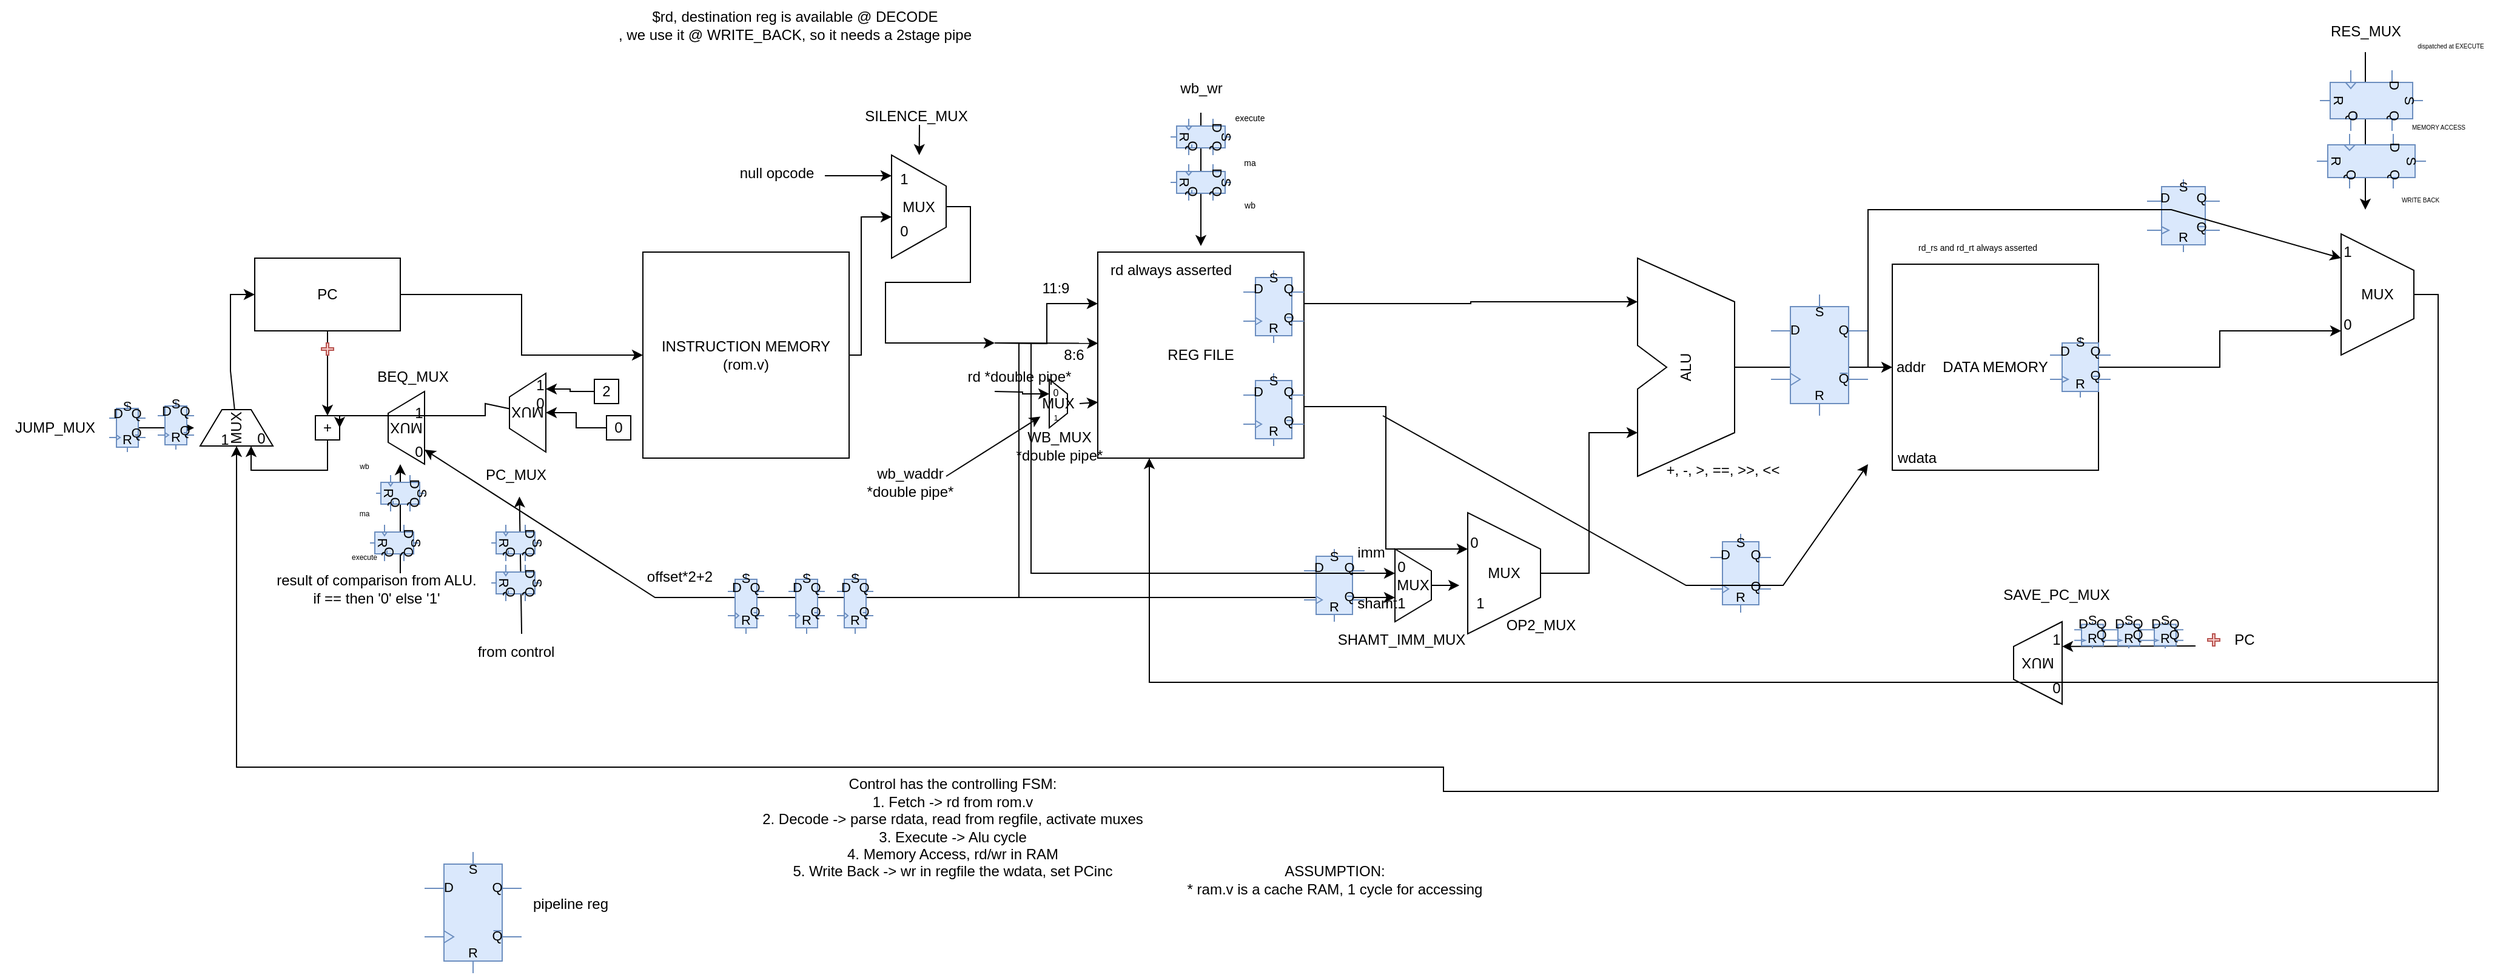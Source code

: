<mxfile version="24.7.17" pages="20">
  <diagram name="ARCH" id="djBhFx8jJ0YVK1sliZRf">
    <mxGraphModel dx="2423" dy="753" grid="1" gridSize="10" guides="1" tooltips="1" connect="1" arrows="1" fold="1" page="1" pageScale="1" pageWidth="1169" pageHeight="827" math="0" shadow="0">
      <root>
        <mxCell id="0" />
        <mxCell id="1" parent="0" />
        <mxCell id="mKl1IKBuFgSc5wh1EqZh-2" value="INSTRUCTION MEMORY&lt;div&gt;(rom.v)&lt;/div&gt;" style="whiteSpace=wrap;html=1;aspect=fixed;" parent="1" vertex="1">
          <mxGeometry x="210" y="215" width="170" height="170" as="geometry" />
        </mxCell>
        <mxCell id="mKl1IKBuFgSc5wh1EqZh-15" style="edgeStyle=orthogonalEdgeStyle;rounded=0;orthogonalLoop=1;jettySize=auto;html=1;exitX=1;exitY=0.3;exitDx=0;exitDy=0;exitPerimeter=0;entryX=0;entryY=0.25;entryDx=0;entryDy=0;" parent="1" target="mKl1IKBuFgSc5wh1EqZh-6" edge="1">
          <mxGeometry relative="1" as="geometry">
            <mxPoint x="500" y="290" as="sourcePoint" />
          </mxGeometry>
        </mxCell>
        <mxCell id="mKl1IKBuFgSc5wh1EqZh-16" style="edgeStyle=orthogonalEdgeStyle;rounded=0;orthogonalLoop=1;jettySize=auto;html=1;exitX=1;exitY=0.3;exitDx=0;exitDy=0;exitPerimeter=0;entryX=0.001;entryY=0.443;entryDx=0;entryDy=0;entryPerimeter=0;" parent="1" target="mKl1IKBuFgSc5wh1EqZh-6" edge="1">
          <mxGeometry relative="1" as="geometry">
            <Array as="points">
              <mxPoint x="585" y="290" />
            </Array>
            <mxPoint x="500" y="290" as="sourcePoint" />
          </mxGeometry>
        </mxCell>
        <mxCell id="mKl1IKBuFgSc5wh1EqZh-4" value="" style="verticalLabelPosition=bottom;shadow=0;dashed=0;align=center;html=1;verticalAlign=top;shape=mxgraph.electrical.logic_gates.d_type_rs_flip-flop;fillStyle=auto;fillColor=#dae8fc;strokeColor=#6c8ebf;" parent="1" vertex="1">
          <mxGeometry x="30" y="710" width="80" height="100" as="geometry" />
        </mxCell>
        <mxCell id="mKl1IKBuFgSc5wh1EqZh-5" value="pipeline reg" style="text;html=1;align=center;verticalAlign=middle;resizable=0;points=[];autosize=1;strokeColor=none;fillColor=none;" parent="1" vertex="1">
          <mxGeometry x="105" y="738" width="90" height="30" as="geometry" />
        </mxCell>
        <mxCell id="mKl1IKBuFgSc5wh1EqZh-6" value="REG FILE" style="whiteSpace=wrap;html=1;aspect=fixed;" parent="1" vertex="1">
          <mxGeometry x="585" y="215" width="170" height="170" as="geometry" />
        </mxCell>
        <mxCell id="mKl1IKBuFgSc5wh1EqZh-22" style="edgeStyle=orthogonalEdgeStyle;rounded=0;orthogonalLoop=1;jettySize=auto;html=1;exitX=0.5;exitY=1;exitDx=0;exitDy=0;exitPerimeter=0;entryX=0;entryY=0.5;entryDx=0;entryDy=0;" parent="1" source="mKl1IKBuFgSc5wh1EqZh-7" target="mKl1IKBuFgSc5wh1EqZh-21" edge="1">
          <mxGeometry relative="1" as="geometry" />
        </mxCell>
        <mxCell id="mKl1IKBuFgSc5wh1EqZh-7" value="ALU" style="shape=stencil(rZTvDoIgFMWfhq8OIZt9bFbvQUrJInBg/96+q5RTzFbU5tzuOd6fXDmCaGZLVnFEcInoChESYwx3qC9ezWzF89qJZ2YE20ruHFsbfeAXUdQPhlAlN6JuXLpGeAnPNBfNcq0UQIRWduD0fIAxoaAXXx0MR8S95vaoXYXI5gtE+jsiGSDiEAT2lhHNQiix9z2ieQhl4UGS1xCagTK1bTTbsvywN/qkinHXpLfThr8wOltI6SL1ZqiKNWEbGU/7qM+8N+3nu/8ESKF6AI/Q/RPfMNI/MLqm8FHmPxOSIYEGIGYBi8iltu8SAfpEKOCMm4pT2zbKY6u6c7EV7g==);whiteSpace=wrap;html=1;rotation=-90;" parent="1" vertex="1">
          <mxGeometry x="980" y="270" width="180" height="80" as="geometry" />
        </mxCell>
        <mxCell id="mKl1IKBuFgSc5wh1EqZh-8" value="MUX" style="shape=stencil(rZXhbsIgEMefhq+Gcpu6j6Zz74EVVyKDBjqdb++1tHWz0swCaZrc/Xs/esflIJC7kleCMFoSeCeMZZTiG+3znc1dJYraO0/cSr5TwiuutuYoznJfdwypS2Fl3aiwJXSD3zQP5IXRGiHSaPdH+aUjjEuNsfTHw7rtL521yLxN2MdsBItHQDziJR7xGo9YxiNW8Yh1POLteUSWoJwLwJWgRfvNb5BZf7PElaDbH2U1o8DjrNapsgp0DOToCY0ZyHe8OH5a863346igdjBWPBAGWSrlR+BEXhVvhuNI6OUvcxLB1p6qWA9QUgcBwwh/BjEEdZBVAgb8i1Eo46ZKif5ANfEyC51DGzY6yNbrL8DWcQU=);whiteSpace=wrap;html=1;" parent="1" vertex="1">
          <mxGeometry x="890" y="430" width="60" height="100" as="geometry" />
        </mxCell>
        <mxCell id="mKl1IKBuFgSc5wh1EqZh-9" style="edgeStyle=orthogonalEdgeStyle;rounded=0;orthogonalLoop=1;jettySize=auto;html=1;entryX=0.2;entryY=0;entryDx=0;entryDy=0;entryPerimeter=0;" parent="1" source="mKl1IKBuFgSc5wh1EqZh-8" target="mKl1IKBuFgSc5wh1EqZh-7" edge="1">
          <mxGeometry relative="1" as="geometry" />
        </mxCell>
        <mxCell id="mKl1IKBuFgSc5wh1EqZh-11" style="edgeStyle=orthogonalEdgeStyle;rounded=0;orthogonalLoop=1;jettySize=auto;html=1;exitX=1;exitY=0.25;exitDx=0;exitDy=0;entryX=0.8;entryY=0;entryDx=0;entryDy=0;entryPerimeter=0;" parent="1" source="mKl1IKBuFgSc5wh1EqZh-6" target="mKl1IKBuFgSc5wh1EqZh-7" edge="1">
          <mxGeometry relative="1" as="geometry" />
        </mxCell>
        <mxCell id="mKl1IKBuFgSc5wh1EqZh-12" style="edgeStyle=orthogonalEdgeStyle;rounded=0;orthogonalLoop=1;jettySize=auto;html=1;exitX=1;exitY=0.75;exitDx=0;exitDy=0;entryX=0;entryY=0.3;entryDx=0;entryDy=0;entryPerimeter=0;" parent="1" source="mKl1IKBuFgSc5wh1EqZh-6" target="mKl1IKBuFgSc5wh1EqZh-8" edge="1">
          <mxGeometry relative="1" as="geometry" />
        </mxCell>
        <mxCell id="mKl1IKBuFgSc5wh1EqZh-14" style="edgeStyle=orthogonalEdgeStyle;rounded=0;orthogonalLoop=1;jettySize=auto;html=1;exitX=1;exitY=0.3;exitDx=0;exitDy=0;exitPerimeter=0;" parent="1" edge="1">
          <mxGeometry relative="1" as="geometry">
            <Array as="points">
              <mxPoint x="520" y="500" />
            </Array>
            <mxPoint x="830" y="500" as="targetPoint" />
            <mxPoint x="500" y="290" as="sourcePoint" />
          </mxGeometry>
        </mxCell>
        <mxCell id="mKl1IKBuFgSc5wh1EqZh-21" value="DATA MEMORY" style="whiteSpace=wrap;html=1;aspect=fixed;" parent="1" vertex="1">
          <mxGeometry x="1240" y="225" width="170" height="170" as="geometry" />
        </mxCell>
        <mxCell id="mKl1IKBuFgSc5wh1EqZh-24" value="" style="verticalLabelPosition=bottom;shadow=0;dashed=0;align=center;html=1;verticalAlign=top;shape=mxgraph.electrical.logic_gates.d_type_rs_flip-flop;fillStyle=auto;fillColor=#dae8fc;strokeColor=#6c8ebf;" parent="1" vertex="1">
          <mxGeometry x="1140" y="250" width="80" height="100" as="geometry" />
        </mxCell>
        <mxCell id="mKl1IKBuFgSc5wh1EqZh-25" value="" style="verticalLabelPosition=bottom;shadow=0;dashed=0;align=center;html=1;verticalAlign=top;shape=mxgraph.electrical.logic_gates.d_type_rs_flip-flop;fillStyle=auto;fillColor=#dae8fc;strokeColor=#6c8ebf;" parent="1" vertex="1">
          <mxGeometry x="1450" y="155" width="60" height="60" as="geometry" />
        </mxCell>
        <mxCell id="mKl1IKBuFgSc5wh1EqZh-29" style="edgeStyle=orthogonalEdgeStyle;rounded=0;orthogonalLoop=1;jettySize=auto;html=1;exitX=1;exitY=0.5;exitDx=0;exitDy=0;exitPerimeter=0;entryX=0.25;entryY=1;entryDx=0;entryDy=0;" parent="1" source="mKl1IKBuFgSc5wh1EqZh-26" target="mKl1IKBuFgSc5wh1EqZh-6" edge="1">
          <mxGeometry relative="1" as="geometry">
            <Array as="points">
              <mxPoint x="1690" y="250" />
              <mxPoint x="1690" y="570" />
              <mxPoint x="628" y="570" />
            </Array>
          </mxGeometry>
        </mxCell>
        <mxCell id="mKl1IKBuFgSc5wh1EqZh-26" value="MUX" style="shape=stencil(rZXhbsIgEMefhq+Gcpu6j6Zz74EVVyKDBjqdb++1tHWz0swCaZrc/Xs/esflIJC7kleCMFoSeCeMZZTiG+3znc1dJYraO0/cSr5TwiuutuYoznJfdwypS2Fl3aiwJXSD3zQP5IXRGiHSaPdH+aUjjEuNsfTHw7rtL521yLxN2MdsBItHQDziJR7xGo9YxiNW8Yh1POLteUSWoJwLwJWgRfvNb5BZf7PElaDbH2U1o8DjrNapsgp0DOToCY0ZyHe8OH5a863346igdjBWPBAGWSrlR+BEXhVvhuNI6OUvcxLB1p6qWA9QUgcBwwh/BjEEdZBVAgb8i1Eo46ZKif5ANfEyC51DGzY6yNbrL8DWcQU=);whiteSpace=wrap;html=1;" parent="1" vertex="1">
          <mxGeometry x="1610" y="200" width="60" height="100" as="geometry" />
        </mxCell>
        <mxCell id="mKl1IKBuFgSc5wh1EqZh-27" style="edgeStyle=orthogonalEdgeStyle;rounded=0;orthogonalLoop=1;jettySize=auto;html=1;exitX=1;exitY=0.5;exitDx=0;exitDy=0;entryX=0;entryY=0.8;entryDx=0;entryDy=0;entryPerimeter=0;" parent="1" source="mKl1IKBuFgSc5wh1EqZh-21" target="mKl1IKBuFgSc5wh1EqZh-26" edge="1">
          <mxGeometry relative="1" as="geometry" />
        </mxCell>
        <mxCell id="mKl1IKBuFgSc5wh1EqZh-28" value="" style="endArrow=classic;html=1;rounded=0;entryX=0;entryY=0.2;entryDx=0;entryDy=0;entryPerimeter=0;" parent="1" target="mKl1IKBuFgSc5wh1EqZh-26" edge="1">
          <mxGeometry width="50" height="50" relative="1" as="geometry">
            <mxPoint x="1220" y="310" as="sourcePoint" />
            <mxPoint x="1380" y="200" as="targetPoint" />
            <Array as="points">
              <mxPoint x="1220" y="180" />
              <mxPoint x="1470" y="180" />
            </Array>
          </mxGeometry>
        </mxCell>
        <mxCell id="Pju4oIdgMfnVY8y6IHaK-3" value="" style="edgeStyle=orthogonalEdgeStyle;rounded=0;orthogonalLoop=1;jettySize=auto;html=1;" parent="1" source="Pju4oIdgMfnVY8y6IHaK-1" target="mKl1IKBuFgSc5wh1EqZh-2" edge="1">
          <mxGeometry relative="1" as="geometry" />
        </mxCell>
        <mxCell id="4ZmFrHPsVRY0wmb2Naa1-5" value="" style="edgeStyle=orthogonalEdgeStyle;rounded=0;orthogonalLoop=1;jettySize=auto;html=1;" parent="1" source="Pju4oIdgMfnVY8y6IHaK-1" target="4ZmFrHPsVRY0wmb2Naa1-4" edge="1">
          <mxGeometry relative="1" as="geometry" />
        </mxCell>
        <mxCell id="Pju4oIdgMfnVY8y6IHaK-1" value="PC" style="whiteSpace=wrap;html=1;" parent="1" vertex="1">
          <mxGeometry x="-110" y="220" width="120" height="60" as="geometry" />
        </mxCell>
        <mxCell id="Pju4oIdgMfnVY8y6IHaK-4" value="Control has the controlling FSM:&lt;div&gt;1. Fetch -&amp;gt; rd from rom.v&lt;/div&gt;&lt;div&gt;2. Decode -&amp;gt; parse rdata, read from regfile, activate muxes&lt;/div&gt;&lt;div&gt;3. Execute -&amp;gt; Alu cycle&lt;/div&gt;&lt;div&gt;4. Memory Access, rd/wr in RAM&lt;/div&gt;&lt;div&gt;5. Write Back -&amp;gt; wr in regfile the wdata, set PCinc&lt;/div&gt;" style="text;html=1;align=center;verticalAlign=middle;resizable=0;points=[];autosize=1;strokeColor=none;fillColor=none;" parent="1" vertex="1">
          <mxGeometry x="295" y="640" width="340" height="100" as="geometry" />
        </mxCell>
        <mxCell id="4ZmFrHPsVRY0wmb2Naa1-1" value="ASSUMPTION:&lt;div&gt;* ram.v is a cache RAM, 1 cycle for accessing&lt;/div&gt;" style="text;html=1;align=center;verticalAlign=middle;resizable=0;points=[];autosize=1;strokeColor=none;fillColor=none;" parent="1" vertex="1">
          <mxGeometry x="645" y="713" width="270" height="40" as="geometry" />
        </mxCell>
        <mxCell id="4ZmFrHPsVRY0wmb2Naa1-2" value="OP2_MUX" style="text;html=1;align=center;verticalAlign=middle;resizable=0;points=[];autosize=1;strokeColor=none;fillColor=none;" parent="1" vertex="1">
          <mxGeometry x="910" y="508" width="80" height="30" as="geometry" />
        </mxCell>
        <mxCell id="4ZmFrHPsVRY0wmb2Naa1-3" value="+, -, &amp;gt;, ==, &amp;gt;&amp;gt;, &amp;lt;&amp;lt;" style="text;html=1;align=center;verticalAlign=middle;resizable=0;points=[];autosize=1;strokeColor=none;fillColor=none;" parent="1" vertex="1">
          <mxGeometry x="1040" y="380" width="120" height="30" as="geometry" />
        </mxCell>
        <mxCell id="4ZmFrHPsVRY0wmb2Naa1-4" value="+" style="whiteSpace=wrap;html=1;" parent="1" vertex="1">
          <mxGeometry x="-60" y="350" width="20" height="20" as="geometry" />
        </mxCell>
        <mxCell id="4ZmFrHPsVRY0wmb2Naa1-6" value="2" style="whiteSpace=wrap;html=1;" parent="1" vertex="1">
          <mxGeometry x="170" y="320" width="20" height="20" as="geometry" />
        </mxCell>
        <mxCell id="4ZmFrHPsVRY0wmb2Naa1-14" style="edgeStyle=orthogonalEdgeStyle;rounded=0;orthogonalLoop=1;jettySize=auto;html=1;entryX=1;entryY=0.5;entryDx=0;entryDy=0;" parent="1" source="4ZmFrHPsVRY0wmb2Naa1-8" target="4ZmFrHPsVRY0wmb2Naa1-4" edge="1">
          <mxGeometry relative="1" as="geometry">
            <Array as="points">
              <mxPoint x="80" y="340" />
              <mxPoint x="80" y="350" />
              <mxPoint x="-40" y="350" />
            </Array>
          </mxGeometry>
        </mxCell>
        <mxCell id="4ZmFrHPsVRY0wmb2Naa1-8" value="MUX" style="shape=stencil(rZXhbsIgEMefhq+Gcpu6j6Zz74EVVyKDBjqdb++1tHWz0swCaZrc/Xs/esflIJC7kleCMFoSeCeMZZTiG+3znc1dJYraO0/cSr5TwiuutuYoznJfdwypS2Fl3aiwJXSD3zQP5IXRGiHSaPdH+aUjjEuNsfTHw7rtL521yLxN2MdsBItHQDziJR7xGo9YxiNW8Yh1POLteUSWoJwLwJWgRfvNb5BZf7PElaDbH2U1o8DjrNapsgp0DOToCY0ZyHe8OH5a863346igdjBWPBAGWSrlR+BEXhVvhuNI6OUvcxLB1p6qWA9QUgcBwwh/BjEEdZBVAgb8i1Eo46ZKif5ANfEyC51DGzY6yNbrL8DWcQU=);whiteSpace=wrap;html=1;rotation=-180;" parent="1" vertex="1">
          <mxGeometry x="100" y="315" width="30" height="65" as="geometry" />
        </mxCell>
        <mxCell id="4ZmFrHPsVRY0wmb2Naa1-10" style="edgeStyle=orthogonalEdgeStyle;rounded=0;orthogonalLoop=1;jettySize=auto;html=1;entryX=0;entryY=0.8;entryDx=0;entryDy=0;entryPerimeter=0;" parent="1" source="4ZmFrHPsVRY0wmb2Naa1-6" target="4ZmFrHPsVRY0wmb2Naa1-8" edge="1">
          <mxGeometry relative="1" as="geometry" />
        </mxCell>
        <mxCell id="4ZmFrHPsVRY0wmb2Naa1-11" value="PC_MUX" style="text;html=1;align=center;verticalAlign=middle;resizable=0;points=[];autosize=1;strokeColor=none;fillColor=none;" parent="1" vertex="1">
          <mxGeometry x="70" y="384" width="70" height="30" as="geometry" />
        </mxCell>
        <mxCell id="4ZmFrHPsVRY0wmb2Naa1-12" style="edgeStyle=orthogonalEdgeStyle;rounded=0;orthogonalLoop=1;jettySize=auto;html=1;entryX=0;entryY=0.5;entryDx=0;entryDy=0;entryPerimeter=0;" parent="1" target="RZPMSImgbp9GQ24cSpTt-19" edge="1">
          <mxGeometry relative="1" as="geometry">
            <Array as="points">
              <mxPoint x="1690" y="660" />
              <mxPoint x="870" y="660" />
              <mxPoint x="870" y="640" />
              <mxPoint x="-125" y="640" />
            </Array>
            <mxPoint x="1690" y="310" as="sourcePoint" />
          </mxGeometry>
        </mxCell>
        <mxCell id="4ZmFrHPsVRY0wmb2Naa1-16" value="RES_MUX" style="text;html=1;align=center;verticalAlign=middle;resizable=0;points=[];autosize=1;strokeColor=none;fillColor=none;" parent="1" vertex="1">
          <mxGeometry x="1590" y="17.5" width="80" height="30" as="geometry" />
        </mxCell>
        <mxCell id="4ZmFrHPsVRY0wmb2Naa1-17" value="0" style="whiteSpace=wrap;html=1;" parent="1" vertex="1">
          <mxGeometry x="180" y="350" width="20" height="20" as="geometry" />
        </mxCell>
        <mxCell id="4ZmFrHPsVRY0wmb2Naa1-18" style="edgeStyle=orthogonalEdgeStyle;rounded=0;orthogonalLoop=1;jettySize=auto;html=1;entryX=0;entryY=0.5;entryDx=0;entryDy=0;entryPerimeter=0;" parent="1" source="4ZmFrHPsVRY0wmb2Naa1-17" target="4ZmFrHPsVRY0wmb2Naa1-8" edge="1">
          <mxGeometry relative="1" as="geometry" />
        </mxCell>
        <mxCell id="ZQkA5c-FWtBKnHr2r9p1-2" value="11:9" style="text;html=1;align=center;verticalAlign=middle;resizable=0;points=[];autosize=1;strokeColor=none;fillColor=none;" parent="1" vertex="1">
          <mxGeometry x="525" y="230" width="50" height="30" as="geometry" />
        </mxCell>
        <mxCell id="ZQkA5c-FWtBKnHr2r9p1-3" value="8:6" style="text;html=1;align=center;verticalAlign=middle;resizable=0;points=[];autosize=1;strokeColor=none;fillColor=none;" parent="1" vertex="1">
          <mxGeometry x="545" y="285" width="40" height="30" as="geometry" />
        </mxCell>
        <mxCell id="ZQkA5c-FWtBKnHr2r9p1-4" value="rd always asserted" style="text;html=1;align=center;verticalAlign=middle;resizable=0;points=[];autosize=1;strokeColor=none;fillColor=none;" parent="1" vertex="1">
          <mxGeometry x="585" y="215" width="120" height="30" as="geometry" />
        </mxCell>
        <mxCell id="ZQkA5c-FWtBKnHr2r9p1-5" value="" style="verticalLabelPosition=bottom;shadow=0;dashed=0;align=center;html=1;verticalAlign=top;shape=mxgraph.electrical.logic_gates.d_type_rs_flip-flop;fillStyle=auto;fillColor=#dae8fc;strokeColor=#6c8ebf;" parent="1" vertex="1">
          <mxGeometry x="755" y="460" width="50" height="60" as="geometry" />
        </mxCell>
        <mxCell id="ZQkA5c-FWtBKnHr2r9p1-9" value="" style="verticalLabelPosition=bottom;shadow=0;dashed=0;align=center;html=1;verticalAlign=top;shape=mxgraph.electrical.logic_gates.d_type_rs_flip-flop;fillStyle=auto;fillColor=#dae8fc;strokeColor=#6c8ebf;" parent="1" vertex="1">
          <mxGeometry x="705" y="315" width="50" height="60" as="geometry" />
        </mxCell>
        <mxCell id="ZQkA5c-FWtBKnHr2r9p1-10" value="" style="verticalLabelPosition=bottom;shadow=0;dashed=0;align=center;html=1;verticalAlign=top;shape=mxgraph.electrical.logic_gates.d_type_rs_flip-flop;fillStyle=auto;fillColor=#dae8fc;strokeColor=#6c8ebf;" parent="1" vertex="1">
          <mxGeometry x="705" y="230" width="50" height="60" as="geometry" />
        </mxCell>
        <mxCell id="ZQkA5c-FWtBKnHr2r9p1-11" value="MUX" style="shape=stencil(rZXhbsIgEMefhq+Gcpu6j6Zz74EVVyKDBjqdb++1tHWz0swCaZrc/Xs/esflIJC7kleCMFoSeCeMZZTiG+3znc1dJYraO0/cSr5TwiuutuYoznJfdwypS2Fl3aiwJXSD3zQP5IXRGiHSaPdH+aUjjEuNsfTHw7rtL521yLxN2MdsBItHQDziJR7xGo9YxiNW8Yh1POLteUSWoJwLwJWgRfvNb5BZf7PElaDbH2U1o8DjrNapsgp0DOToCY0ZyHe8OH5a863346igdjBWPBAGWSrlR+BEXhVvhuNI6OUvcxLB1p6qWA9QUgcBwwh/BjEEdZBVAgb8i1Eo46ZKif5ANfEyC51DGzY6yNbrL8DWcQU=);whiteSpace=wrap;html=1;" parent="1" vertex="1">
          <mxGeometry x="830" y="460" width="30" height="60" as="geometry" />
        </mxCell>
        <mxCell id="ZQkA5c-FWtBKnHr2r9p1-12" value="SHAMT_IMM_MUX" style="text;html=1;align=center;verticalAlign=middle;resizable=0;points=[];autosize=1;strokeColor=none;fillColor=none;" parent="1" vertex="1">
          <mxGeometry x="770" y="520" width="130" height="30" as="geometry" />
        </mxCell>
        <mxCell id="ZQkA5c-FWtBKnHr2r9p1-13" value="" style="endArrow=classic;html=1;rounded=0;" parent="1" edge="1">
          <mxGeometry width="50" height="50" relative="1" as="geometry">
            <mxPoint x="530" y="290" as="sourcePoint" />
            <mxPoint x="830" y="480" as="targetPoint" />
            <Array as="points">
              <mxPoint x="530" y="480" />
            </Array>
          </mxGeometry>
        </mxCell>
        <mxCell id="ZQkA5c-FWtBKnHr2r9p1-17" value="" style="verticalLabelPosition=bottom;shadow=0;dashed=0;align=center;html=1;verticalAlign=top;shape=mxgraph.electrical.logic_gates.d_type_rs_flip-flop;fillStyle=auto;fillColor=#dae8fc;strokeColor=#6c8ebf;" parent="1" vertex="1">
          <mxGeometry x="1370" y="285" width="50" height="50" as="geometry" />
        </mxCell>
        <mxCell id="ZQkA5c-FWtBKnHr2r9p1-18" value="" style="endArrow=classic;html=1;rounded=0;" parent="1" edge="1">
          <mxGeometry width="50" height="50" relative="1" as="geometry">
            <mxPoint x="1630" y="50" as="sourcePoint" />
            <mxPoint x="1630" y="180" as="targetPoint" />
          </mxGeometry>
        </mxCell>
        <mxCell id="ZQkA5c-FWtBKnHr2r9p1-19" value="" style="verticalLabelPosition=bottom;shadow=0;dashed=0;align=center;html=1;verticalAlign=top;shape=mxgraph.electrical.logic_gates.d_type_rs_flip-flop;fillStyle=auto;fillColor=#dae8fc;strokeColor=#6c8ebf;rotation=90;" parent="1" vertex="1">
          <mxGeometry x="1610" y="47.5" width="50" height="85" as="geometry" />
        </mxCell>
        <mxCell id="ZQkA5c-FWtBKnHr2r9p1-20" value="" style="verticalLabelPosition=bottom;shadow=0;dashed=0;align=center;html=1;verticalAlign=top;shape=mxgraph.electrical.logic_gates.d_type_rs_flip-flop;fillStyle=auto;fillColor=#dae8fc;strokeColor=#6c8ebf;rotation=90;" parent="1" vertex="1">
          <mxGeometry x="1612.5" y="95" width="45" height="90" as="geometry" />
        </mxCell>
        <mxCell id="ZQkA5c-FWtBKnHr2r9p1-22" value="&lt;font style=&quot;font-size: 5px;&quot;&gt;dispatched at EXECUTE&lt;/font&gt;" style="text;html=1;align=center;verticalAlign=middle;resizable=0;points=[];autosize=1;strokeColor=none;fillColor=none;" parent="1" vertex="1">
          <mxGeometry x="1660" y="28" width="80" height="30" as="geometry" />
        </mxCell>
        <mxCell id="ZQkA5c-FWtBKnHr2r9p1-23" value="&lt;span style=&quot;font-size: 5px;&quot;&gt;MEMORY ACCESS&lt;/span&gt;" style="text;html=1;align=center;verticalAlign=middle;resizable=0;points=[];autosize=1;strokeColor=none;fillColor=none;" parent="1" vertex="1">
          <mxGeometry x="1655" y="95" width="70" height="30" as="geometry" />
        </mxCell>
        <mxCell id="ZQkA5c-FWtBKnHr2r9p1-24" value="&lt;font style=&quot;font-size: 5px;&quot;&gt;WRITE BACK&lt;/font&gt;" style="text;html=1;align=center;verticalAlign=middle;resizable=0;points=[];autosize=1;strokeColor=none;fillColor=none;" parent="1" vertex="1">
          <mxGeometry x="1650" y="155" width="50" height="30" as="geometry" />
        </mxCell>
        <mxCell id="ZQkA5c-FWtBKnHr2r9p1-25" value="1" style="text;html=1;align=center;verticalAlign=middle;resizable=0;points=[];autosize=1;strokeColor=none;fillColor=none;" parent="1" vertex="1">
          <mxGeometry x="1600" y="200" width="30" height="30" as="geometry" />
        </mxCell>
        <mxCell id="ZQkA5c-FWtBKnHr2r9p1-26" value="0" style="text;html=1;align=center;verticalAlign=middle;resizable=0;points=[];autosize=1;strokeColor=none;fillColor=none;" parent="1" vertex="1">
          <mxGeometry x="1600" y="260" width="30" height="30" as="geometry" />
        </mxCell>
        <mxCell id="ZQkA5c-FWtBKnHr2r9p1-28" value="" style="verticalLabelPosition=bottom;shadow=0;dashed=0;align=center;html=1;verticalAlign=top;shape=mxgraph.electrical.logic_gates.d_type_rs_flip-flop;fillStyle=auto;fillColor=#dae8fc;strokeColor=#6c8ebf;" parent="1" vertex="1">
          <mxGeometry x="1090" y="447.5" width="50" height="65" as="geometry" />
        </mxCell>
        <mxCell id="ZQkA5c-FWtBKnHr2r9p1-29" value="wdata" style="text;html=1;align=center;verticalAlign=middle;resizable=0;points=[];autosize=1;strokeColor=none;fillColor=none;" parent="1" vertex="1">
          <mxGeometry x="1230" y="370" width="60" height="30" as="geometry" />
        </mxCell>
        <mxCell id="ZQkA5c-FWtBKnHr2r9p1-30" value="addr" style="text;html=1;align=center;verticalAlign=middle;resizable=0;points=[];autosize=1;strokeColor=none;fillColor=none;" parent="1" vertex="1">
          <mxGeometry x="1230" y="295" width="50" height="30" as="geometry" />
        </mxCell>
        <mxCell id="ZQkA5c-FWtBKnHr2r9p1-31" value="" style="endArrow=classic;html=1;rounded=0;" parent="1" edge="1">
          <mxGeometry width="50" height="50" relative="1" as="geometry">
            <mxPoint x="820" y="350" as="sourcePoint" />
            <mxPoint x="1220" y="390" as="targetPoint" />
            <Array as="points">
              <mxPoint x="1070" y="490" />
              <mxPoint x="1150" y="490" />
            </Array>
          </mxGeometry>
        </mxCell>
        <mxCell id="wIQdWQfcXO-qGlSMQ4PL-1" value="0" style="text;html=1;align=center;verticalAlign=middle;resizable=0;points=[];autosize=1;strokeColor=none;fillColor=none;" parent="1" vertex="1">
          <mxGeometry x="880" y="440" width="30" height="30" as="geometry" />
        </mxCell>
        <mxCell id="wIQdWQfcXO-qGlSMQ4PL-2" value="1" style="text;html=1;align=center;verticalAlign=middle;resizable=0;points=[];autosize=1;strokeColor=none;fillColor=none;" parent="1" vertex="1">
          <mxGeometry x="885" y="490" width="30" height="30" as="geometry" />
        </mxCell>
        <mxCell id="wIQdWQfcXO-qGlSMQ4PL-3" value="" style="endArrow=classic;html=1;rounded=0;exitX=1;exitY=0.5;exitDx=0;exitDy=0;exitPerimeter=0;entryX=-0.064;entryY=0;entryDx=0;entryDy=0;entryPerimeter=0;" parent="1" source="ZQkA5c-FWtBKnHr2r9p1-11" target="wIQdWQfcXO-qGlSMQ4PL-2" edge="1">
          <mxGeometry width="50" height="50" relative="1" as="geometry">
            <mxPoint x="860" y="530" as="sourcePoint" />
            <mxPoint x="910" y="480" as="targetPoint" />
          </mxGeometry>
        </mxCell>
        <mxCell id="wIQdWQfcXO-qGlSMQ4PL-10" value="" style="endArrow=classic;html=1;rounded=0;entryX=0.546;entryY=1.091;entryDx=0;entryDy=0;entryPerimeter=0;exitX=0.556;exitY=0;exitDx=0;exitDy=0;exitPerimeter=0;" parent="1" source="wIQdWQfcXO-qGlSMQ4PL-13" target="4ZmFrHPsVRY0wmb2Naa1-11" edge="1">
          <mxGeometry width="50" height="50" relative="1" as="geometry">
            <mxPoint x="105" y="530" as="sourcePoint" />
            <mxPoint x="140" y="440" as="targetPoint" />
            <Array as="points">
              <mxPoint x="110" y="530" />
            </Array>
          </mxGeometry>
        </mxCell>
        <mxCell id="wIQdWQfcXO-qGlSMQ4PL-11" value="" style="verticalLabelPosition=bottom;shadow=0;dashed=0;align=center;html=1;verticalAlign=top;shape=mxgraph.electrical.logic_gates.d_type_rs_flip-flop;fillStyle=auto;fillColor=#dae8fc;strokeColor=#6c8ebf;rotation=90;" parent="1" vertex="1">
          <mxGeometry x="90" y="435" width="30" height="40" as="geometry" />
        </mxCell>
        <mxCell id="wIQdWQfcXO-qGlSMQ4PL-12" value="" style="verticalLabelPosition=bottom;shadow=0;dashed=0;align=center;html=1;verticalAlign=top;shape=mxgraph.electrical.logic_gates.d_type_rs_flip-flop;fillStyle=auto;fillColor=#dae8fc;strokeColor=#6c8ebf;rotation=90;" parent="1" vertex="1">
          <mxGeometry x="90" y="468" width="30" height="40" as="geometry" />
        </mxCell>
        <mxCell id="wIQdWQfcXO-qGlSMQ4PL-13" value="from control" style="text;html=1;align=center;verticalAlign=middle;resizable=0;points=[];autosize=1;strokeColor=none;fillColor=none;" parent="1" vertex="1">
          <mxGeometry x="60" y="530" width="90" height="30" as="geometry" />
        </mxCell>
        <mxCell id="wIQdWQfcXO-qGlSMQ4PL-15" value="0" style="text;html=1;align=center;verticalAlign=middle;resizable=0;points=[];autosize=1;strokeColor=none;fillColor=none;" parent="1" vertex="1">
          <mxGeometry x="110" y="325" width="30" height="30" as="geometry" />
        </mxCell>
        <mxCell id="wIQdWQfcXO-qGlSMQ4PL-16" value="1" style="text;html=1;align=center;verticalAlign=middle;resizable=0;points=[];autosize=1;strokeColor=none;fillColor=none;" parent="1" vertex="1">
          <mxGeometry x="110" y="310" width="30" height="30" as="geometry" />
        </mxCell>
        <mxCell id="wIQdWQfcXO-qGlSMQ4PL-19" value="MUX" style="shape=stencil(rZXhbsIgEMefhq+Gcpu6j6Zz74EVVyKDBjqdb++1tHWz0swCaZrc/Xs/esflIJC7kleCMFoSeCeMZZTiG+3znc1dJYraO0/cSr5TwiuutuYoznJfdwypS2Fl3aiwJXSD3zQP5IXRGiHSaPdH+aUjjEuNsfTHw7rtL521yLxN2MdsBItHQDziJR7xGo9YxiNW8Yh1POLteUSWoJwLwJWgRfvNb5BZf7PElaDbH2U1o8DjrNapsgp0DOToCY0ZyHe8OH5a863346igdjBWPBAGWSrlR+BEXhVvhuNI6OUvcxLB1p6qWA9QUgcBwwh/BjEEdZBVAgb8i1Eo46ZKif5ANfEyC51DGzY6yNbrL8DWcQU=);whiteSpace=wrap;html=1;rotation=-180;" parent="1" vertex="1">
          <mxGeometry y="330" width="30" height="60" as="geometry" />
        </mxCell>
        <mxCell id="wIQdWQfcXO-qGlSMQ4PL-20" value="" style="endArrow=classic;html=1;rounded=0;entryX=0;entryY=0.2;entryDx=0;entryDy=0;entryPerimeter=0;" parent="1" target="wIQdWQfcXO-qGlSMQ4PL-19" edge="1">
          <mxGeometry width="50" height="50" relative="1" as="geometry">
            <mxPoint x="520" y="500" as="sourcePoint" />
            <mxPoint x="420" y="460" as="targetPoint" />
            <Array as="points">
              <mxPoint x="220" y="500" />
            </Array>
          </mxGeometry>
        </mxCell>
        <mxCell id="wIQdWQfcXO-qGlSMQ4PL-21" value="" style="verticalLabelPosition=bottom;shadow=0;dashed=0;align=center;html=1;verticalAlign=top;shape=mxgraph.electrical.logic_gates.d_type_rs_flip-flop;fillStyle=auto;fillColor=#dae8fc;strokeColor=#6c8ebf;" parent="1" vertex="1">
          <mxGeometry x="370" y="480" width="30" height="50" as="geometry" />
        </mxCell>
        <mxCell id="wIQdWQfcXO-qGlSMQ4PL-24" value="" style="verticalLabelPosition=bottom;shadow=0;dashed=0;align=center;html=1;verticalAlign=top;shape=mxgraph.electrical.logic_gates.d_type_rs_flip-flop;fillStyle=auto;fillColor=#dae8fc;strokeColor=#6c8ebf;" parent="1" vertex="1">
          <mxGeometry x="330" y="480" width="30" height="50" as="geometry" />
        </mxCell>
        <mxCell id="wIQdWQfcXO-qGlSMQ4PL-25" value="" style="verticalLabelPosition=bottom;shadow=0;dashed=0;align=center;html=1;verticalAlign=top;shape=mxgraph.electrical.logic_gates.d_type_rs_flip-flop;fillStyle=auto;fillColor=#dae8fc;strokeColor=#6c8ebf;" parent="1" vertex="1">
          <mxGeometry x="280" y="480" width="30" height="50" as="geometry" />
        </mxCell>
        <mxCell id="wIQdWQfcXO-qGlSMQ4PL-26" value="offset*2+2" style="text;html=1;align=center;verticalAlign=middle;resizable=0;points=[];autosize=1;strokeColor=none;fillColor=none;" parent="1" vertex="1">
          <mxGeometry x="200" y="468" width="80" height="30" as="geometry" />
        </mxCell>
        <mxCell id="wIQdWQfcXO-qGlSMQ4PL-27" value="0" style="text;html=1;align=center;verticalAlign=middle;resizable=0;points=[];autosize=1;strokeColor=none;fillColor=none;" parent="1" vertex="1">
          <mxGeometry x="10" y="365" width="30" height="30" as="geometry" />
        </mxCell>
        <mxCell id="wIQdWQfcXO-qGlSMQ4PL-28" value="1" style="text;html=1;align=center;verticalAlign=middle;resizable=0;points=[];autosize=1;strokeColor=none;fillColor=none;" parent="1" vertex="1">
          <mxGeometry x="10" y="332.5" width="30" height="30" as="geometry" />
        </mxCell>
        <mxCell id="wIQdWQfcXO-qGlSMQ4PL-29" value="" style="endArrow=classic;html=1;rounded=0;entryX=0;entryY=0.833;entryDx=0;entryDy=0;entryPerimeter=0;" parent="1" target="wIQdWQfcXO-qGlSMQ4PL-27" edge="1">
          <mxGeometry width="50" height="50" relative="1" as="geometry">
            <mxPoint x="10" y="480" as="sourcePoint" />
            <mxPoint x="50" y="430" as="targetPoint" />
          </mxGeometry>
        </mxCell>
        <mxCell id="wIQdWQfcXO-qGlSMQ4PL-30" value="result of comparison from ALU.&lt;div&gt;if == then &#39;0&#39; else &#39;1&#39;&lt;/div&gt;" style="text;html=1;align=center;verticalAlign=middle;resizable=0;points=[];autosize=1;strokeColor=none;fillColor=none;" parent="1" vertex="1">
          <mxGeometry x="-105" y="473" width="190" height="40" as="geometry" />
        </mxCell>
        <mxCell id="RZPMSImgbp9GQ24cSpTt-1" value="" style="endArrow=classic;html=1;rounded=0;" parent="1" edge="1">
          <mxGeometry width="50" height="50" relative="1" as="geometry">
            <mxPoint x="670" y="100" as="sourcePoint" />
            <mxPoint x="670" y="210" as="targetPoint" />
          </mxGeometry>
        </mxCell>
        <mxCell id="RZPMSImgbp9GQ24cSpTt-2" value="wb_wr" style="text;html=1;align=center;verticalAlign=middle;resizable=0;points=[];autosize=1;strokeColor=none;fillColor=none;" parent="1" vertex="1">
          <mxGeometry x="640" y="65" width="60" height="30" as="geometry" />
        </mxCell>
        <mxCell id="RZPMSImgbp9GQ24cSpTt-3" value="" style="verticalLabelPosition=bottom;shadow=0;dashed=0;align=center;html=1;verticalAlign=top;shape=mxgraph.electrical.logic_gates.d_type_rs_flip-flop;fillStyle=auto;fillColor=#dae8fc;strokeColor=#6c8ebf;rotation=90;" parent="1" vertex="1">
          <mxGeometry x="655" y="95" width="30" height="50" as="geometry" />
        </mxCell>
        <mxCell id="RZPMSImgbp9GQ24cSpTt-5" value="" style="verticalLabelPosition=bottom;shadow=0;dashed=0;align=center;html=1;verticalAlign=top;shape=mxgraph.electrical.logic_gates.d_type_rs_flip-flop;fillStyle=auto;fillColor=#dae8fc;strokeColor=#6c8ebf;rotation=90;" parent="1" vertex="1">
          <mxGeometry x="655" y="132.5" width="30" height="50" as="geometry" />
        </mxCell>
        <mxCell id="RZPMSImgbp9GQ24cSpTt-6" value="&lt;font style=&quot;font-size: 7px;&quot;&gt;execute&lt;/font&gt;" style="text;html=1;align=center;verticalAlign=middle;resizable=0;points=[];autosize=1;strokeColor=none;fillColor=none;" parent="1" vertex="1">
          <mxGeometry x="685" y="88" width="50" height="30" as="geometry" />
        </mxCell>
        <mxCell id="RZPMSImgbp9GQ24cSpTt-7" value="&lt;font style=&quot;font-size: 7px;&quot;&gt;ma&lt;/font&gt;" style="text;html=1;align=center;verticalAlign=middle;resizable=0;points=[];autosize=1;strokeColor=none;fillColor=none;" parent="1" vertex="1">
          <mxGeometry x="695" y="125" width="30" height="30" as="geometry" />
        </mxCell>
        <mxCell id="RZPMSImgbp9GQ24cSpTt-8" value="&lt;font style=&quot;font-size: 7px;&quot;&gt;wb&lt;/font&gt;" style="text;html=1;align=center;verticalAlign=middle;resizable=0;points=[];autosize=1;strokeColor=none;fillColor=none;" parent="1" vertex="1">
          <mxGeometry x="695" y="160" width="30" height="30" as="geometry" />
        </mxCell>
        <mxCell id="RZPMSImgbp9GQ24cSpTt-9" value="0" style="text;html=1;align=center;verticalAlign=middle;resizable=0;points=[];autosize=1;strokeColor=none;fillColor=none;" parent="1" vertex="1">
          <mxGeometry x="820" y="460" width="30" height="30" as="geometry" />
        </mxCell>
        <mxCell id="RZPMSImgbp9GQ24cSpTt-10" value="imm" style="text;html=1;align=center;verticalAlign=middle;resizable=0;points=[];autosize=1;strokeColor=none;fillColor=none;" parent="1" vertex="1">
          <mxGeometry x="785" y="448" width="50" height="30" as="geometry" />
        </mxCell>
        <mxCell id="RZPMSImgbp9GQ24cSpTt-11" value="shamt" style="text;html=1;align=center;verticalAlign=middle;resizable=0;points=[];autosize=1;strokeColor=none;fillColor=none;" parent="1" vertex="1">
          <mxGeometry x="785" y="490" width="60" height="30" as="geometry" />
        </mxCell>
        <mxCell id="RZPMSImgbp9GQ24cSpTt-12" value="1" style="text;html=1;align=center;verticalAlign=middle;resizable=0;points=[];autosize=1;strokeColor=none;fillColor=none;" parent="1" vertex="1">
          <mxGeometry x="820" y="490" width="30" height="30" as="geometry" />
        </mxCell>
        <mxCell id="RZPMSImgbp9GQ24cSpTt-13" value="BEQ_MUX" style="text;html=1;align=center;verticalAlign=middle;resizable=0;points=[];autosize=1;strokeColor=none;fillColor=none;" parent="1" vertex="1">
          <mxGeometry x="-20" y="302.5" width="80" height="30" as="geometry" />
        </mxCell>
        <mxCell id="RZPMSImgbp9GQ24cSpTt-14" value="" style="verticalLabelPosition=bottom;shadow=0;dashed=0;align=center;html=1;verticalAlign=top;shape=mxgraph.electrical.logic_gates.d_type_rs_flip-flop;fillStyle=auto;fillColor=#dae8fc;strokeColor=#6c8ebf;rotation=90;" parent="1" vertex="1">
          <mxGeometry x="-10" y="435" width="30" height="40" as="geometry" />
        </mxCell>
        <mxCell id="RZPMSImgbp9GQ24cSpTt-15" value="&lt;font style=&quot;font-size: 6px;&quot;&gt;execute&lt;/font&gt;" style="text;html=1;align=center;verticalAlign=middle;resizable=0;points=[];autosize=1;strokeColor=none;fillColor=none;" parent="1" vertex="1">
          <mxGeometry x="-40" y="450" width="40" height="30" as="geometry" />
        </mxCell>
        <mxCell id="RZPMSImgbp9GQ24cSpTt-16" value="&lt;font style=&quot;font-size: 6px;&quot;&gt;ma&lt;/font&gt;" style="text;html=1;align=center;verticalAlign=middle;resizable=0;points=[];autosize=1;strokeColor=none;fillColor=none;" parent="1" vertex="1">
          <mxGeometry x="-35" y="414" width="30" height="30" as="geometry" />
        </mxCell>
        <mxCell id="RZPMSImgbp9GQ24cSpTt-17" value="" style="verticalLabelPosition=bottom;shadow=0;dashed=0;align=center;html=1;verticalAlign=top;shape=mxgraph.electrical.logic_gates.d_type_rs_flip-flop;fillStyle=auto;fillColor=#dae8fc;strokeColor=#6c8ebf;rotation=90;" parent="1" vertex="1">
          <mxGeometry x="-5" y="394" width="30" height="40" as="geometry" />
        </mxCell>
        <mxCell id="RZPMSImgbp9GQ24cSpTt-18" value="&lt;font style=&quot;font-size: 6px;&quot;&gt;wb&lt;/font&gt;" style="text;html=1;align=center;verticalAlign=middle;resizable=0;points=[];autosize=1;strokeColor=none;fillColor=none;" parent="1" vertex="1">
          <mxGeometry x="-35" y="375" width="30" height="30" as="geometry" />
        </mxCell>
        <mxCell id="RZPMSImgbp9GQ24cSpTt-22" style="edgeStyle=orthogonalEdgeStyle;rounded=0;orthogonalLoop=1;jettySize=auto;html=1;entryX=0;entryY=0.5;entryDx=0;entryDy=0;" parent="1" source="RZPMSImgbp9GQ24cSpTt-19" target="Pju4oIdgMfnVY8y6IHaK-1" edge="1">
          <mxGeometry relative="1" as="geometry">
            <Array as="points">
              <mxPoint x="-130" y="313" />
              <mxPoint x="-130" y="250" />
            </Array>
          </mxGeometry>
        </mxCell>
        <mxCell id="RZPMSImgbp9GQ24cSpTt-19" value="MUX" style="shape=stencil(rZXhbsIgEMefhq+Gcpu6j6Zz74EVVyKDBjqdb++1tHWz0swCaZrc/Xs/esflIJC7kleCMFoSeCeMZZTiG+3znc1dJYraO0/cSr5TwiuutuYoznJfdwypS2Fl3aiwJXSD3zQP5IXRGiHSaPdH+aUjjEuNsfTHw7rtL521yLxN2MdsBItHQDziJR7xGo9YxiNW8Yh1POLteUSWoJwLwJWgRfvNb5BZf7PElaDbH2U1o8DjrNapsgp0DOToCY0ZyHe8OH5a863346igdjBWPBAGWSrlR+BEXhVvhuNI6OUvcxLB1p6qWA9QUgcBwwh/BjEEdZBVAgb8i1Eo46ZKif5ANfEyC51DGzY6yNbrL8DWcQU=);whiteSpace=wrap;html=1;rotation=-90;" parent="1" vertex="1">
          <mxGeometry x="-140" y="330" width="30" height="60" as="geometry" />
        </mxCell>
        <mxCell id="RZPMSImgbp9GQ24cSpTt-21" value="JUMP_MUX" style="text;html=1;align=center;verticalAlign=middle;resizable=0;points=[];autosize=1;strokeColor=none;fillColor=none;" parent="1" vertex="1">
          <mxGeometry x="-320" y="345" width="90" height="30" as="geometry" />
        </mxCell>
        <mxCell id="RZPMSImgbp9GQ24cSpTt-23" style="edgeStyle=orthogonalEdgeStyle;rounded=0;orthogonalLoop=1;jettySize=auto;html=1;exitX=0.5;exitY=1;exitDx=0;exitDy=0;entryX=0;entryY=0.7;entryDx=0;entryDy=0;entryPerimeter=0;" parent="1" source="4ZmFrHPsVRY0wmb2Naa1-4" target="RZPMSImgbp9GQ24cSpTt-19" edge="1">
          <mxGeometry relative="1" as="geometry" />
        </mxCell>
        <mxCell id="RZPMSImgbp9GQ24cSpTt-24" value="0" style="text;html=1;align=center;verticalAlign=middle;resizable=0;points=[];autosize=1;strokeColor=none;fillColor=none;" parent="1" vertex="1">
          <mxGeometry x="-120" y="354" width="30" height="30" as="geometry" />
        </mxCell>
        <mxCell id="RZPMSImgbp9GQ24cSpTt-25" value="1" style="text;html=1;align=center;verticalAlign=middle;resizable=0;points=[];autosize=1;strokeColor=none;fillColor=none;" parent="1" vertex="1">
          <mxGeometry x="-150" y="355" width="30" height="30" as="geometry" />
        </mxCell>
        <mxCell id="RZPMSImgbp9GQ24cSpTt-26" value="" style="endArrow=classic;html=1;rounded=0;" parent="1" edge="1">
          <mxGeometry width="50" height="50" relative="1" as="geometry">
            <mxPoint x="-220" y="360" as="sourcePoint" />
            <mxPoint x="-160" y="360" as="targetPoint" />
          </mxGeometry>
        </mxCell>
        <mxCell id="RZPMSImgbp9GQ24cSpTt-27" value="" style="verticalLabelPosition=bottom;shadow=0;dashed=0;align=center;html=1;verticalAlign=top;shape=mxgraph.electrical.logic_gates.d_type_rs_flip-flop;fillStyle=auto;fillColor=#dae8fc;strokeColor=#6c8ebf;rotation=0;" parent="1" vertex="1">
          <mxGeometry x="-230" y="340" width="30" height="40" as="geometry" />
        </mxCell>
        <mxCell id="RZPMSImgbp9GQ24cSpTt-28" value="" style="verticalLabelPosition=bottom;shadow=0;dashed=0;align=center;html=1;verticalAlign=top;shape=mxgraph.electrical.logic_gates.d_type_rs_flip-flop;fillStyle=auto;fillColor=#dae8fc;strokeColor=#6c8ebf;rotation=0;" parent="1" vertex="1">
          <mxGeometry x="-190" y="338" width="30" height="40" as="geometry" />
        </mxCell>
        <mxCell id="RZPMSImgbp9GQ24cSpTt-29" value="$rd, destination reg is available @ DECODE&lt;div&gt;, we use it @ WRITE_BACK, so it needs a 2stage pipe&lt;/div&gt;" style="text;html=1;align=center;verticalAlign=middle;resizable=0;points=[];autosize=1;strokeColor=none;fillColor=none;" parent="1" vertex="1">
          <mxGeometry x="180" y="7.5" width="310" height="40" as="geometry" />
        </mxCell>
        <mxCell id="RZPMSImgbp9GQ24cSpTt-30" value="MUX" style="shape=stencil(rZXhbsIgEMefhq+Gcpu6j6Zz74EVVyKDBjqdb++1tHWz0swCaZrc/Xs/esflIJC7kleCMFoSeCeMZZTiG+3znc1dJYraO0/cSr5TwiuutuYoznJfdwypS2Fl3aiwJXSD3zQP5IXRGiHSaPdH+aUjjEuNsfTHw7rtL521yLxN2MdsBItHQDziJR7xGo9YxiNW8Yh1POLteUSWoJwLwJWgRfvNb5BZf7PElaDbH2U1o8DjrNapsgp0DOToCY0ZyHe8OH5a863346igdjBWPBAGWSrlR+BEXhVvhuNI6OUvcxLB1p6qWA9QUgcBwwh/BjEEdZBVAgb8i1Eo46ZKif5ANfEyC51DGzY6yNbrL8DWcQU=);whiteSpace=wrap;html=1;" parent="1" vertex="1">
          <mxGeometry x="545" y="320" width="15" height="40" as="geometry" />
        </mxCell>
        <mxCell id="RZPMSImgbp9GQ24cSpTt-32" style="edgeStyle=orthogonalEdgeStyle;rounded=0;orthogonalLoop=1;jettySize=auto;html=1;exitX=1;exitY=0.7;exitDx=0;exitDy=0;exitPerimeter=0;entryX=0;entryY=0.3;entryDx=0;entryDy=0;entryPerimeter=0;" parent="1" target="RZPMSImgbp9GQ24cSpTt-30" edge="1">
          <mxGeometry relative="1" as="geometry">
            <mxPoint x="500" y="330" as="sourcePoint" />
          </mxGeometry>
        </mxCell>
        <mxCell id="RZPMSImgbp9GQ24cSpTt-33" value="rd *double pipe*" style="text;html=1;align=center;verticalAlign=middle;resizable=0;points=[];autosize=1;strokeColor=none;fillColor=none;" parent="1" vertex="1">
          <mxGeometry x="465" y="302.5" width="110" height="30" as="geometry" />
        </mxCell>
        <mxCell id="RZPMSImgbp9GQ24cSpTt-34" value="&lt;font style=&quot;font-size: 8px;&quot;&gt;0&lt;/font&gt;" style="text;html=1;align=center;verticalAlign=middle;resizable=0;points=[];autosize=1;strokeColor=none;fillColor=none;" parent="1" vertex="1">
          <mxGeometry x="535" y="315" width="30" height="30" as="geometry" />
        </mxCell>
        <mxCell id="RZPMSImgbp9GQ24cSpTt-35" value="&lt;font style=&quot;font-size: 6px;&quot;&gt;1&lt;/font&gt;" style="text;html=1;align=center;verticalAlign=middle;resizable=0;points=[];autosize=1;strokeColor=none;fillColor=none;" parent="1" vertex="1">
          <mxGeometry x="535" y="335" width="30" height="30" as="geometry" />
        </mxCell>
        <mxCell id="RZPMSImgbp9GQ24cSpTt-37" value="" style="endArrow=classic;html=1;rounded=0;entryX=0.001;entryY=0.729;entryDx=0;entryDy=0;entryPerimeter=0;" parent="1" target="mKl1IKBuFgSc5wh1EqZh-6" edge="1">
          <mxGeometry width="50" height="50" relative="1" as="geometry">
            <mxPoint x="570" y="340" as="sourcePoint" />
            <mxPoint x="610" y="360" as="targetPoint" />
          </mxGeometry>
        </mxCell>
        <mxCell id="RZPMSImgbp9GQ24cSpTt-38" value="WB_MUX&lt;div&gt;*double pipe*&lt;/div&gt;" style="text;html=1;align=center;verticalAlign=middle;resizable=0;points=[];autosize=1;strokeColor=none;fillColor=none;" parent="1" vertex="1">
          <mxGeometry x="507.5" y="355" width="90" height="40" as="geometry" />
        </mxCell>
        <mxCell id="RZPMSImgbp9GQ24cSpTt-39" value="" style="endArrow=classic;html=1;rounded=0;entryX=0.09;entryY=0.527;entryDx=0;entryDy=0;entryPerimeter=0;" parent="1" target="RZPMSImgbp9GQ24cSpTt-35" edge="1">
          <mxGeometry width="50" height="50" relative="1" as="geometry">
            <mxPoint x="460" y="400" as="sourcePoint" />
            <mxPoint x="470" y="390" as="targetPoint" />
          </mxGeometry>
        </mxCell>
        <mxCell id="RZPMSImgbp9GQ24cSpTt-40" value="wb_waddr&lt;div&gt;*double pipe*&lt;/div&gt;" style="text;html=1;align=center;verticalAlign=middle;resizable=0;points=[];autosize=1;strokeColor=none;fillColor=none;" parent="1" vertex="1">
          <mxGeometry x="385" y="385" width="90" height="40" as="geometry" />
        </mxCell>
        <mxCell id="OXUo7Zy7V1AOqY00rek3-1" value="" style="shape=cross;whiteSpace=wrap;html=1;rotation=90;fillColor=#f8cecc;strokeColor=#b85450;" parent="1" vertex="1">
          <mxGeometry x="-55" y="290" width="10" height="10" as="geometry" />
        </mxCell>
        <mxCell id="OXUo7Zy7V1AOqY00rek3-4" value="MUX" style="shape=stencil(rZXhbsIgEMefhq+Gcpu6j6Zz74EVVyKDBjqdb++1tHWz0swCaZrc/Xs/esflIJC7kleCMFoSeCeMZZTiG+3znc1dJYraO0/cSr5TwiuutuYoznJfdwypS2Fl3aiwJXSD3zQP5IXRGiHSaPdH+aUjjEuNsfTHw7rtL521yLxN2MdsBItHQDziJR7xGo9YxiNW8Yh1POLteUSWoJwLwJWgRfvNb5BZf7PElaDbH2U1o8DjrNapsgp0DOToCY0ZyHe8OH5a863346igdjBWPBAGWSrlR+BEXhVvhuNI6OUvcxLB1p6qWA9QUgcBwwh/BjEEdZBVAgb8i1Eo46ZKif5ANfEyC51DGzY6yNbrL8DWcQU=);whiteSpace=wrap;html=1;rotation=-180;" parent="1" vertex="1">
          <mxGeometry x="1340" y="520" width="40" height="68" as="geometry" />
        </mxCell>
        <mxCell id="OXUo7Zy7V1AOqY00rek3-5" value="" style="shape=cross;whiteSpace=wrap;html=1;rotation=90;fillColor=#f8cecc;strokeColor=#b85450;" parent="1" vertex="1">
          <mxGeometry x="1500" y="530" width="10" height="10" as="geometry" />
        </mxCell>
        <mxCell id="OXUo7Zy7V1AOqY00rek3-6" value="" style="endArrow=classic;html=1;rounded=0;entryX=0;entryY=0.7;entryDx=0;entryDy=0;entryPerimeter=0;" parent="1" target="OXUo7Zy7V1AOqY00rek3-4" edge="1">
          <mxGeometry width="50" height="50" relative="1" as="geometry">
            <mxPoint x="1490" y="540" as="sourcePoint" />
            <mxPoint x="1450" y="490" as="targetPoint" />
          </mxGeometry>
        </mxCell>
        <mxCell id="OXUo7Zy7V1AOqY00rek3-8" value="PC" style="text;html=1;align=center;verticalAlign=middle;resizable=0;points=[];autosize=1;strokeColor=none;fillColor=none;" parent="1" vertex="1">
          <mxGeometry x="1510" y="520" width="40" height="30" as="geometry" />
        </mxCell>
        <mxCell id="OXUo7Zy7V1AOqY00rek3-9" value="MUX" style="shape=stencil(rZXhbsIgEMefhq+Gcpu6j6Zz74EVVyKDBjqdb++1tHWz0swCaZrc/Xs/esflIJC7kleCMFoSeCeMZZTiG+3znc1dJYraO0/cSr5TwiuutuYoznJfdwypS2Fl3aiwJXSD3zQP5IXRGiHSaPdH+aUjjEuNsfTHw7rtL521yLxN2MdsBItHQDziJR7xGo9YxiNW8Yh1POLteUSWoJwLwJWgRfvNb5BZf7PElaDbH2U1o8DjrNapsgp0DOToCY0ZyHe8OH5a863346igdjBWPBAGWSrlR+BEXhVvhuNI6OUvcxLB1p6qWA9QUgcBwwh/BjEEdZBVAgb8i1Eo46ZKif5ANfEyC51DGzY6yNbrL8DWcQU=);whiteSpace=wrap;html=1;" parent="1" vertex="1">
          <mxGeometry x="415" y="135" width="45" height="85" as="geometry" />
        </mxCell>
        <mxCell id="OXUo7Zy7V1AOqY00rek3-10" style="edgeStyle=orthogonalEdgeStyle;rounded=0;orthogonalLoop=1;jettySize=auto;html=1;entryX=0;entryY=0.6;entryDx=0;entryDy=0;entryPerimeter=0;" parent="1" source="mKl1IKBuFgSc5wh1EqZh-2" target="OXUo7Zy7V1AOqY00rek3-9" edge="1">
          <mxGeometry relative="1" as="geometry">
            <Array as="points">
              <mxPoint x="390" y="300" />
              <mxPoint x="390" y="186" />
            </Array>
          </mxGeometry>
        </mxCell>
        <mxCell id="OXUo7Zy7V1AOqY00rek3-11" style="edgeStyle=orthogonalEdgeStyle;rounded=0;orthogonalLoop=1;jettySize=auto;html=1;" parent="1" source="OXUo7Zy7V1AOqY00rek3-9" edge="1">
          <mxGeometry relative="1" as="geometry">
            <Array as="points">
              <mxPoint x="480" y="178" />
              <mxPoint x="480" y="240" />
              <mxPoint x="410" y="240" />
              <mxPoint x="410" y="290" />
            </Array>
            <mxPoint x="500" y="290" as="targetPoint" />
          </mxGeometry>
        </mxCell>
        <mxCell id="OXUo7Zy7V1AOqY00rek3-12" value="null opcode" style="text;html=1;align=center;verticalAlign=middle;resizable=0;points=[];autosize=1;strokeColor=none;fillColor=none;" parent="1" vertex="1">
          <mxGeometry x="280" y="135" width="80" height="30" as="geometry" />
        </mxCell>
        <mxCell id="OXUo7Zy7V1AOqY00rek3-13" value="" style="endArrow=classic;html=1;rounded=0;entryX=0;entryY=0.2;entryDx=0;entryDy=0;entryPerimeter=0;" parent="1" target="OXUo7Zy7V1AOqY00rek3-9" edge="1">
          <mxGeometry width="50" height="50" relative="1" as="geometry">
            <mxPoint x="360" y="152" as="sourcePoint" />
            <mxPoint x="420" y="130" as="targetPoint" />
          </mxGeometry>
        </mxCell>
        <mxCell id="OXUo7Zy7V1AOqY00rek3-14" value="1" style="text;html=1;align=center;verticalAlign=middle;resizable=0;points=[];autosize=1;strokeColor=none;fillColor=none;" parent="1" vertex="1">
          <mxGeometry x="410" y="140" width="30" height="30" as="geometry" />
        </mxCell>
        <mxCell id="OXUo7Zy7V1AOqY00rek3-15" value="0" style="text;html=1;align=center;verticalAlign=middle;resizable=0;points=[];autosize=1;strokeColor=none;fillColor=none;" parent="1" vertex="1">
          <mxGeometry x="410" y="182.5" width="30" height="30" as="geometry" />
        </mxCell>
        <mxCell id="OXUo7Zy7V1AOqY00rek3-16" value="" style="edgeStyle=none;orthogonalLoop=1;jettySize=auto;html=1;rounded=0;" parent="1" target="OXUo7Zy7V1AOqY00rek3-9" edge="1">
          <mxGeometry width="100" relative="1" as="geometry">
            <mxPoint x="438" y="110" as="sourcePoint" />
            <mxPoint x="490" y="120" as="targetPoint" />
            <Array as="points" />
          </mxGeometry>
        </mxCell>
        <mxCell id="OXUo7Zy7V1AOqY00rek3-17" value="SILENCE_MUX" style="text;html=1;align=center;verticalAlign=middle;resizable=0;points=[];autosize=1;strokeColor=none;fillColor=none;" parent="1" vertex="1">
          <mxGeometry x="380" y="88" width="110" height="30" as="geometry" />
        </mxCell>
        <mxCell id="sPR6vgG4XgOkHgseiiwf-1" value="SAVE_PC_MUX" style="text;html=1;align=center;verticalAlign=middle;resizable=0;points=[];autosize=1;strokeColor=none;fillColor=none;" parent="1" vertex="1">
          <mxGeometry x="1320" y="483" width="110" height="30" as="geometry" />
        </mxCell>
        <mxCell id="sPR6vgG4XgOkHgseiiwf-2" value="0" style="text;html=1;align=center;verticalAlign=middle;resizable=0;points=[];autosize=1;strokeColor=none;fillColor=none;" parent="1" vertex="1">
          <mxGeometry x="1360" y="560" width="30" height="30" as="geometry" />
        </mxCell>
        <mxCell id="sPR6vgG4XgOkHgseiiwf-3" value="1" style="text;html=1;align=center;verticalAlign=middle;resizable=0;points=[];autosize=1;strokeColor=none;fillColor=none;" parent="1" vertex="1">
          <mxGeometry x="1360" y="520" width="30" height="30" as="geometry" />
        </mxCell>
        <mxCell id="ht7p7-KJEBOcB7wMB4XQ-2" value="" style="verticalLabelPosition=bottom;shadow=0;dashed=0;align=center;html=1;verticalAlign=top;shape=mxgraph.electrical.logic_gates.d_type_rs_flip-flop;fillStyle=auto;fillColor=#dae8fc;strokeColor=#6c8ebf;" parent="1" vertex="1">
          <mxGeometry x="1450" y="520" width="30" height="22" as="geometry" />
        </mxCell>
        <mxCell id="ht7p7-KJEBOcB7wMB4XQ-3" value="" style="verticalLabelPosition=bottom;shadow=0;dashed=0;align=center;html=1;verticalAlign=top;shape=mxgraph.electrical.logic_gates.d_type_rs_flip-flop;fillStyle=auto;fillColor=#dae8fc;strokeColor=#6c8ebf;" parent="1" vertex="1">
          <mxGeometry x="1420" y="520" width="30" height="22" as="geometry" />
        </mxCell>
        <mxCell id="ht7p7-KJEBOcB7wMB4XQ-4" value="" style="verticalLabelPosition=bottom;shadow=0;dashed=0;align=center;html=1;verticalAlign=top;shape=mxgraph.electrical.logic_gates.d_type_rs_flip-flop;fillStyle=auto;fillColor=#dae8fc;strokeColor=#6c8ebf;" parent="1" vertex="1">
          <mxGeometry x="1390" y="520" width="30" height="22" as="geometry" />
        </mxCell>
        <mxCell id="YWs9Z1pOtBQ2VRz2YKIJ-4" value="&lt;font style=&quot;font-size: 7px;&quot;&gt;rd_rs and rd_rt always asserted&lt;/font&gt;" style="text;html=1;align=center;verticalAlign=middle;resizable=0;points=[];autosize=1;strokeColor=none;fillColor=none;" parent="1" vertex="1">
          <mxGeometry x="1250" y="195" width="120" height="30" as="geometry" />
        </mxCell>
      </root>
    </mxGraphModel>
  </diagram>
  <diagram id="Yev-Zg1DlhuAVzjYhQG2" name="FSM">
    <mxGraphModel dx="1254" dy="753" grid="1" gridSize="10" guides="1" tooltips="1" connect="1" arrows="1" fold="1" page="1" pageScale="1" pageWidth="1169" pageHeight="827" math="0" shadow="0">
      <root>
        <mxCell id="0" />
        <mxCell id="1" parent="0" />
        <mxCell id="ag3IKZqobWqmE5NaDpyl-1" value="FETCH&lt;div&gt;* rd from rom.v&lt;/div&gt;" style="ellipse;whiteSpace=wrap;html=1;" vertex="1" parent="1">
          <mxGeometry x="390" y="20" width="340" height="230" as="geometry" />
        </mxCell>
        <mxCell id="ag3IKZqobWqmE5NaDpyl-2" value="DECODE&lt;div&gt;* classify R-format, I-format, J-format&lt;/div&gt;" style="ellipse;whiteSpace=wrap;html=1;" vertex="1" parent="1">
          <mxGeometry x="390" y="310" width="340" height="230" as="geometry" />
        </mxCell>
      </root>
    </mxGraphModel>
  </diagram>
  <diagram id="wU5v9-MjfFQYmCouZSBZ" name="ALU">
    <mxGraphModel dx="1254" dy="753" grid="1" gridSize="10" guides="1" tooltips="1" connect="1" arrows="1" fold="1" page="1" pageScale="1" pageWidth="1169" pageHeight="827" math="0" shadow="0">
      <root>
        <mxCell id="0" />
        <mxCell id="1" parent="0" />
        <mxCell id="YxrUR9cCDGX0kRUGul5s-2" value="" style="shape=table;startSize=0;container=1;collapsible=0;childLayout=tableLayout;fontSize=16;" vertex="1" parent="1">
          <mxGeometry x="230" y="150" width="280" height="708" as="geometry" />
        </mxCell>
        <mxCell id="YxrUR9cCDGX0kRUGul5s-3" value="" style="shape=tableRow;horizontal=0;startSize=0;swimlaneHead=0;swimlaneBody=0;strokeColor=inherit;top=0;left=0;bottom=0;right=0;collapsible=0;dropTarget=0;fillColor=none;points=[[0,0.5],[1,0.5]];portConstraint=eastwest;fontSize=16;" vertex="1" parent="YxrUR9cCDGX0kRUGul5s-2">
          <mxGeometry width="280" height="79" as="geometry" />
        </mxCell>
        <mxCell id="YxrUR9cCDGX0kRUGul5s-4" value="&lt;b&gt;alu operation&lt;/b&gt;" style="shape=partialRectangle;html=1;whiteSpace=wrap;connectable=0;strokeColor=inherit;overflow=hidden;fillColor=none;top=0;left=0;bottom=0;right=0;pointerEvents=1;fontSize=16;" vertex="1" parent="YxrUR9cCDGX0kRUGul5s-3">
          <mxGeometry width="140" height="79" as="geometry">
            <mxRectangle width="140" height="79" as="alternateBounds" />
          </mxGeometry>
        </mxCell>
        <mxCell id="YxrUR9cCDGX0kRUGul5s-5" value="&lt;b&gt;code&lt;/b&gt;" style="shape=partialRectangle;html=1;whiteSpace=wrap;connectable=0;strokeColor=inherit;overflow=hidden;fillColor=none;top=0;left=0;bottom=0;right=0;pointerEvents=1;fontSize=16;" vertex="1" parent="YxrUR9cCDGX0kRUGul5s-3">
          <mxGeometry x="140" width="140" height="79" as="geometry">
            <mxRectangle width="140" height="79" as="alternateBounds" />
          </mxGeometry>
        </mxCell>
        <mxCell id="YxrUR9cCDGX0kRUGul5s-7" value="" style="shape=tableRow;horizontal=0;startSize=0;swimlaneHead=0;swimlaneBody=0;strokeColor=inherit;top=0;left=0;bottom=0;right=0;collapsible=0;dropTarget=0;fillColor=none;points=[[0,0.5],[1,0.5]];portConstraint=eastwest;fontSize=16;" vertex="1" parent="YxrUR9cCDGX0kRUGul5s-2">
          <mxGeometry y="79" width="280" height="77" as="geometry" />
        </mxCell>
        <mxCell id="YxrUR9cCDGX0kRUGul5s-8" value="+" style="shape=partialRectangle;html=1;whiteSpace=wrap;connectable=0;strokeColor=inherit;overflow=hidden;fillColor=none;top=0;left=0;bottom=0;right=0;pointerEvents=1;fontSize=16;" vertex="1" parent="YxrUR9cCDGX0kRUGul5s-7">
          <mxGeometry width="140" height="77" as="geometry">
            <mxRectangle width="140" height="77" as="alternateBounds" />
          </mxGeometry>
        </mxCell>
        <mxCell id="YxrUR9cCDGX0kRUGul5s-9" value="000" style="shape=partialRectangle;html=1;whiteSpace=wrap;connectable=0;strokeColor=inherit;overflow=hidden;fillColor=none;top=0;left=0;bottom=0;right=0;pointerEvents=1;fontSize=16;" vertex="1" parent="YxrUR9cCDGX0kRUGul5s-7">
          <mxGeometry x="140" width="140" height="77" as="geometry">
            <mxRectangle width="140" height="77" as="alternateBounds" />
          </mxGeometry>
        </mxCell>
        <mxCell id="YxrUR9cCDGX0kRUGul5s-11" value="" style="shape=tableRow;horizontal=0;startSize=0;swimlaneHead=0;swimlaneBody=0;strokeColor=inherit;top=0;left=0;bottom=0;right=0;collapsible=0;dropTarget=0;fillColor=none;points=[[0,0.5],[1,0.5]];portConstraint=eastwest;fontSize=16;" vertex="1" parent="YxrUR9cCDGX0kRUGul5s-2">
          <mxGeometry y="156" width="280" height="79" as="geometry" />
        </mxCell>
        <mxCell id="YxrUR9cCDGX0kRUGul5s-12" value="-" style="shape=partialRectangle;html=1;whiteSpace=wrap;connectable=0;strokeColor=inherit;overflow=hidden;fillColor=none;top=0;left=0;bottom=0;right=0;pointerEvents=1;fontSize=16;" vertex="1" parent="YxrUR9cCDGX0kRUGul5s-11">
          <mxGeometry width="140" height="79" as="geometry">
            <mxRectangle width="140" height="79" as="alternateBounds" />
          </mxGeometry>
        </mxCell>
        <mxCell id="YxrUR9cCDGX0kRUGul5s-13" value="001" style="shape=partialRectangle;html=1;whiteSpace=wrap;connectable=0;strokeColor=inherit;overflow=hidden;fillColor=none;top=0;left=0;bottom=0;right=0;pointerEvents=1;fontSize=16;" vertex="1" parent="YxrUR9cCDGX0kRUGul5s-11">
          <mxGeometry x="140" width="140" height="79" as="geometry">
            <mxRectangle width="140" height="79" as="alternateBounds" />
          </mxGeometry>
        </mxCell>
        <mxCell id="YxrUR9cCDGX0kRUGul5s-15" style="shape=tableRow;horizontal=0;startSize=0;swimlaneHead=0;swimlaneBody=0;strokeColor=inherit;top=0;left=0;bottom=0;right=0;collapsible=0;dropTarget=0;fillColor=none;points=[[0,0.5],[1,0.5]];portConstraint=eastwest;fontSize=16;" vertex="1" parent="YxrUR9cCDGX0kRUGul5s-2">
          <mxGeometry y="235" width="280" height="79" as="geometry" />
        </mxCell>
        <mxCell id="YxrUR9cCDGX0kRUGul5s-16" value="and" style="shape=partialRectangle;html=1;whiteSpace=wrap;connectable=0;strokeColor=inherit;overflow=hidden;fillColor=none;top=0;left=0;bottom=0;right=0;pointerEvents=1;fontSize=16;" vertex="1" parent="YxrUR9cCDGX0kRUGul5s-15">
          <mxGeometry width="140" height="79" as="geometry">
            <mxRectangle width="140" height="79" as="alternateBounds" />
          </mxGeometry>
        </mxCell>
        <mxCell id="YxrUR9cCDGX0kRUGul5s-17" value="101" style="shape=partialRectangle;html=1;whiteSpace=wrap;connectable=0;strokeColor=inherit;overflow=hidden;fillColor=none;top=0;left=0;bottom=0;right=0;pointerEvents=1;fontSize=16;" vertex="1" parent="YxrUR9cCDGX0kRUGul5s-15">
          <mxGeometry x="140" width="140" height="79" as="geometry">
            <mxRectangle width="140" height="79" as="alternateBounds" />
          </mxGeometry>
        </mxCell>
        <mxCell id="YxrUR9cCDGX0kRUGul5s-18" style="shape=tableRow;horizontal=0;startSize=0;swimlaneHead=0;swimlaneBody=0;strokeColor=inherit;top=0;left=0;bottom=0;right=0;collapsible=0;dropTarget=0;fillColor=none;points=[[0,0.5],[1,0.5]];portConstraint=eastwest;fontSize=16;" vertex="1" parent="YxrUR9cCDGX0kRUGul5s-2">
          <mxGeometry y="314" width="280" height="78" as="geometry" />
        </mxCell>
        <mxCell id="YxrUR9cCDGX0kRUGul5s-19" value="or" style="shape=partialRectangle;html=1;whiteSpace=wrap;connectable=0;strokeColor=inherit;overflow=hidden;fillColor=none;top=0;left=0;bottom=0;right=0;pointerEvents=1;fontSize=16;" vertex="1" parent="YxrUR9cCDGX0kRUGul5s-18">
          <mxGeometry width="140" height="78" as="geometry">
            <mxRectangle width="140" height="78" as="alternateBounds" />
          </mxGeometry>
        </mxCell>
        <mxCell id="YxrUR9cCDGX0kRUGul5s-20" value="110" style="shape=partialRectangle;html=1;whiteSpace=wrap;connectable=0;strokeColor=inherit;overflow=hidden;fillColor=none;top=0;left=0;bottom=0;right=0;pointerEvents=1;fontSize=16;" vertex="1" parent="YxrUR9cCDGX0kRUGul5s-18">
          <mxGeometry x="140" width="140" height="78" as="geometry">
            <mxRectangle width="140" height="78" as="alternateBounds" />
          </mxGeometry>
        </mxCell>
        <mxCell id="YxrUR9cCDGX0kRUGul5s-21" style="shape=tableRow;horizontal=0;startSize=0;swimlaneHead=0;swimlaneBody=0;strokeColor=inherit;top=0;left=0;bottom=0;right=0;collapsible=0;dropTarget=0;fillColor=none;points=[[0,0.5],[1,0.5]];portConstraint=eastwest;fontSize=16;" vertex="1" parent="YxrUR9cCDGX0kRUGul5s-2">
          <mxGeometry y="392" width="280" height="79" as="geometry" />
        </mxCell>
        <mxCell id="YxrUR9cCDGX0kRUGul5s-22" value="&amp;gt;" style="shape=partialRectangle;html=1;whiteSpace=wrap;connectable=0;strokeColor=inherit;overflow=hidden;fillColor=none;top=0;left=0;bottom=0;right=0;pointerEvents=1;fontSize=16;" vertex="1" parent="YxrUR9cCDGX0kRUGul5s-21">
          <mxGeometry width="140" height="79" as="geometry">
            <mxRectangle width="140" height="79" as="alternateBounds" />
          </mxGeometry>
        </mxCell>
        <mxCell id="YxrUR9cCDGX0kRUGul5s-23" value="011" style="shape=partialRectangle;html=1;whiteSpace=wrap;connectable=0;strokeColor=inherit;overflow=hidden;fillColor=none;top=0;left=0;bottom=0;right=0;pointerEvents=1;fontSize=16;" vertex="1" parent="YxrUR9cCDGX0kRUGul5s-21">
          <mxGeometry x="140" width="140" height="79" as="geometry">
            <mxRectangle width="140" height="79" as="alternateBounds" />
          </mxGeometry>
        </mxCell>
        <mxCell id="YxrUR9cCDGX0kRUGul5s-24" style="shape=tableRow;horizontal=0;startSize=0;swimlaneHead=0;swimlaneBody=0;strokeColor=inherit;top=0;left=0;bottom=0;right=0;collapsible=0;dropTarget=0;fillColor=none;points=[[0,0.5],[1,0.5]];portConstraint=eastwest;fontSize=16;" vertex="1" parent="YxrUR9cCDGX0kRUGul5s-2">
          <mxGeometry y="471" width="280" height="79" as="geometry" />
        </mxCell>
        <mxCell id="YxrUR9cCDGX0kRUGul5s-25" value="&amp;lt;&amp;lt;" style="shape=partialRectangle;html=1;whiteSpace=wrap;connectable=0;strokeColor=inherit;overflow=hidden;fillColor=none;top=0;left=0;bottom=0;right=0;pointerEvents=1;fontSize=16;" vertex="1" parent="YxrUR9cCDGX0kRUGul5s-24">
          <mxGeometry width="140" height="79" as="geometry">
            <mxRectangle width="140" height="79" as="alternateBounds" />
          </mxGeometry>
        </mxCell>
        <mxCell id="YxrUR9cCDGX0kRUGul5s-26" value="010" style="shape=partialRectangle;html=1;whiteSpace=wrap;connectable=0;strokeColor=inherit;overflow=hidden;fillColor=none;top=0;left=0;bottom=0;right=0;pointerEvents=1;fontSize=16;" vertex="1" parent="YxrUR9cCDGX0kRUGul5s-24">
          <mxGeometry x="140" width="140" height="79" as="geometry">
            <mxRectangle width="140" height="79" as="alternateBounds" />
          </mxGeometry>
        </mxCell>
        <mxCell id="YxrUR9cCDGX0kRUGul5s-27" style="shape=tableRow;horizontal=0;startSize=0;swimlaneHead=0;swimlaneBody=0;strokeColor=inherit;top=0;left=0;bottom=0;right=0;collapsible=0;dropTarget=0;fillColor=none;points=[[0,0.5],[1,0.5]];portConstraint=eastwest;fontSize=16;" vertex="1" parent="YxrUR9cCDGX0kRUGul5s-2">
          <mxGeometry y="550" width="280" height="79" as="geometry" />
        </mxCell>
        <mxCell id="YxrUR9cCDGX0kRUGul5s-28" value="&amp;gt;&amp;gt;" style="shape=partialRectangle;html=1;whiteSpace=wrap;connectable=0;strokeColor=inherit;overflow=hidden;fillColor=none;top=0;left=0;bottom=0;right=0;pointerEvents=1;fontSize=16;" vertex="1" parent="YxrUR9cCDGX0kRUGul5s-27">
          <mxGeometry width="140" height="79" as="geometry">
            <mxRectangle width="140" height="79" as="alternateBounds" />
          </mxGeometry>
        </mxCell>
        <mxCell id="YxrUR9cCDGX0kRUGul5s-29" value="100" style="shape=partialRectangle;html=1;whiteSpace=wrap;connectable=0;strokeColor=inherit;overflow=hidden;fillColor=none;top=0;left=0;bottom=0;right=0;pointerEvents=1;fontSize=16;" vertex="1" parent="YxrUR9cCDGX0kRUGul5s-27">
          <mxGeometry x="140" width="140" height="79" as="geometry">
            <mxRectangle width="140" height="79" as="alternateBounds" />
          </mxGeometry>
        </mxCell>
        <mxCell id="wuxzXhh-zJa7wfzsDmaH-1" style="shape=tableRow;horizontal=0;startSize=0;swimlaneHead=0;swimlaneBody=0;strokeColor=inherit;top=0;left=0;bottom=0;right=0;collapsible=0;dropTarget=0;fillColor=none;points=[[0,0.5],[1,0.5]];portConstraint=eastwest;fontSize=16;" vertex="1" parent="YxrUR9cCDGX0kRUGul5s-2">
          <mxGeometry y="629" width="280" height="79" as="geometry" />
        </mxCell>
        <mxCell id="wuxzXhh-zJa7wfzsDmaH-2" value="==" style="shape=partialRectangle;html=1;whiteSpace=wrap;connectable=0;strokeColor=inherit;overflow=hidden;fillColor=none;top=0;left=0;bottom=0;right=0;pointerEvents=1;fontSize=16;" vertex="1" parent="wuxzXhh-zJa7wfzsDmaH-1">
          <mxGeometry width="140" height="79" as="geometry">
            <mxRectangle width="140" height="79" as="alternateBounds" />
          </mxGeometry>
        </mxCell>
        <mxCell id="wuxzXhh-zJa7wfzsDmaH-3" value="111" style="shape=partialRectangle;html=1;whiteSpace=wrap;connectable=0;strokeColor=inherit;overflow=hidden;fillColor=none;top=0;left=0;bottom=0;right=0;pointerEvents=1;fontSize=16;" vertex="1" parent="wuxzXhh-zJa7wfzsDmaH-1">
          <mxGeometry x="140" width="140" height="79" as="geometry">
            <mxRectangle width="140" height="79" as="alternateBounds" />
          </mxGeometry>
        </mxCell>
      </root>
    </mxGraphModel>
  </diagram>
  <diagram id="jci4LbwEH7edAKpy4vR_" name="REGFILE">
    <mxGraphModel dx="1254" dy="753" grid="1" gridSize="10" guides="1" tooltips="1" connect="1" arrows="1" fold="1" page="1" pageScale="1" pageWidth="1169" pageHeight="827" math="0" shadow="0">
      <root>
        <mxCell id="0" />
        <mxCell id="1" parent="0" />
        <mxCell id="RZXwSQIK44SttyJiYxUa-2" value="16 x 16-bit internal registers" style="text;html=1;align=center;verticalAlign=middle;resizable=0;points=[];autosize=1;strokeColor=none;fillColor=none;" parent="1" vertex="1">
          <mxGeometry x="85" y="28" width="170" height="30" as="geometry" />
        </mxCell>
        <mxCell id="RZXwSQIK44SttyJiYxUa-3" value="" style="shape=table;startSize=0;container=1;collapsible=0;childLayout=tableLayout;fontSize=16;" parent="1" vertex="1">
          <mxGeometry x="210" y="150" width="225" height="516" as="geometry" />
        </mxCell>
        <mxCell id="RZXwSQIK44SttyJiYxUa-4" value="" style="shape=tableRow;horizontal=0;startSize=0;swimlaneHead=0;swimlaneBody=0;strokeColor=inherit;top=0;left=0;bottom=0;right=0;collapsible=0;dropTarget=0;fillColor=none;points=[[0,0.5],[1,0.5]];portConstraint=eastwest;fontSize=16;" parent="RZXwSQIK44SttyJiYxUa-3" vertex="1">
          <mxGeometry width="225" height="73" as="geometry" />
        </mxCell>
        <mxCell id="RZXwSQIK44SttyJiYxUa-5" value="address" style="shape=partialRectangle;html=1;whiteSpace=wrap;connectable=0;strokeColor=inherit;overflow=hidden;fillColor=none;top=0;left=0;bottom=0;right=0;pointerEvents=1;fontSize=16;" parent="RZXwSQIK44SttyJiYxUa-4" vertex="1">
          <mxGeometry width="75" height="73" as="geometry">
            <mxRectangle width="75" height="73" as="alternateBounds" />
          </mxGeometry>
        </mxCell>
        <mxCell id="RZXwSQIK44SttyJiYxUa-6" value="name" style="shape=partialRectangle;html=1;whiteSpace=wrap;connectable=0;strokeColor=inherit;overflow=hidden;fillColor=none;top=0;left=0;bottom=0;right=0;pointerEvents=1;fontSize=16;" parent="RZXwSQIK44SttyJiYxUa-4" vertex="1">
          <mxGeometry x="75" width="75" height="73" as="geometry">
            <mxRectangle width="75" height="73" as="alternateBounds" />
          </mxGeometry>
        </mxCell>
        <mxCell id="RZXwSQIK44SttyJiYxUa-16" value="des" style="shape=partialRectangle;html=1;whiteSpace=wrap;connectable=0;strokeColor=inherit;overflow=hidden;fillColor=none;top=0;left=0;bottom=0;right=0;pointerEvents=1;fontSize=16;" parent="RZXwSQIK44SttyJiYxUa-4" vertex="1">
          <mxGeometry x="150" width="75" height="73" as="geometry">
            <mxRectangle width="75" height="73" as="alternateBounds" />
          </mxGeometry>
        </mxCell>
        <mxCell id="RZXwSQIK44SttyJiYxUa-8" value="" style="shape=tableRow;horizontal=0;startSize=0;swimlaneHead=0;swimlaneBody=0;strokeColor=inherit;top=0;left=0;bottom=0;right=0;collapsible=0;dropTarget=0;fillColor=none;points=[[0,0.5],[1,0.5]];portConstraint=eastwest;fontSize=16;" parent="RZXwSQIK44SttyJiYxUa-3" vertex="1">
          <mxGeometry y="73" width="225" height="74" as="geometry" />
        </mxCell>
        <mxCell id="RZXwSQIK44SttyJiYxUa-9" value="0x0" style="shape=partialRectangle;html=1;whiteSpace=wrap;connectable=0;strokeColor=inherit;overflow=hidden;fillColor=none;top=0;left=0;bottom=0;right=0;pointerEvents=1;fontSize=16;" parent="RZXwSQIK44SttyJiYxUa-8" vertex="1">
          <mxGeometry width="75" height="74" as="geometry">
            <mxRectangle width="75" height="74" as="alternateBounds" />
          </mxGeometry>
        </mxCell>
        <mxCell id="RZXwSQIK44SttyJiYxUa-10" value="$r0" style="shape=partialRectangle;html=1;whiteSpace=wrap;connectable=0;strokeColor=inherit;overflow=hidden;fillColor=none;top=0;left=0;bottom=0;right=0;pointerEvents=1;fontSize=16;" parent="RZXwSQIK44SttyJiYxUa-8" vertex="1">
          <mxGeometry x="75" width="75" height="74" as="geometry">
            <mxRectangle width="75" height="74" as="alternateBounds" />
          </mxGeometry>
        </mxCell>
        <mxCell id="RZXwSQIK44SttyJiYxUa-17" value="zero address" style="shape=partialRectangle;html=1;whiteSpace=wrap;connectable=0;strokeColor=inherit;overflow=hidden;fillColor=none;top=0;left=0;bottom=0;right=0;pointerEvents=1;fontSize=16;" parent="RZXwSQIK44SttyJiYxUa-8" vertex="1">
          <mxGeometry x="150" width="75" height="74" as="geometry">
            <mxRectangle width="75" height="74" as="alternateBounds" />
          </mxGeometry>
        </mxCell>
        <mxCell id="gIqAsYsNKoOTbk8JhL0B-13" style="shape=tableRow;horizontal=0;startSize=0;swimlaneHead=0;swimlaneBody=0;strokeColor=inherit;top=0;left=0;bottom=0;right=0;collapsible=0;dropTarget=0;fillColor=none;points=[[0,0.5],[1,0.5]];portConstraint=eastwest;fontSize=16;" vertex="1" parent="RZXwSQIK44SttyJiYxUa-3">
          <mxGeometry y="147" width="225" height="74" as="geometry" />
        </mxCell>
        <mxCell id="gIqAsYsNKoOTbk8JhL0B-14" style="shape=partialRectangle;html=1;whiteSpace=wrap;connectable=0;strokeColor=inherit;overflow=hidden;fillColor=none;top=0;left=0;bottom=0;right=0;pointerEvents=1;fontSize=16;" vertex="1" parent="gIqAsYsNKoOTbk8JhL0B-13">
          <mxGeometry width="75" height="74" as="geometry">
            <mxRectangle width="75" height="74" as="alternateBounds" />
          </mxGeometry>
        </mxCell>
        <mxCell id="gIqAsYsNKoOTbk8JhL0B-15" style="shape=partialRectangle;html=1;whiteSpace=wrap;connectable=0;strokeColor=inherit;overflow=hidden;fillColor=none;top=0;left=0;bottom=0;right=0;pointerEvents=1;fontSize=16;" vertex="1" parent="gIqAsYsNKoOTbk8JhL0B-13">
          <mxGeometry x="75" width="75" height="74" as="geometry">
            <mxRectangle width="75" height="74" as="alternateBounds" />
          </mxGeometry>
        </mxCell>
        <mxCell id="gIqAsYsNKoOTbk8JhL0B-16" style="shape=partialRectangle;html=1;whiteSpace=wrap;connectable=0;strokeColor=inherit;overflow=hidden;fillColor=none;top=0;left=0;bottom=0;right=0;pointerEvents=1;fontSize=16;" vertex="1" parent="gIqAsYsNKoOTbk8JhL0B-13">
          <mxGeometry x="150" width="75" height="74" as="geometry">
            <mxRectangle width="75" height="74" as="alternateBounds" />
          </mxGeometry>
        </mxCell>
        <mxCell id="gIqAsYsNKoOTbk8JhL0B-9" style="shape=tableRow;horizontal=0;startSize=0;swimlaneHead=0;swimlaneBody=0;strokeColor=inherit;top=0;left=0;bottom=0;right=0;collapsible=0;dropTarget=0;fillColor=none;points=[[0,0.5],[1,0.5]];portConstraint=eastwest;fontSize=16;" vertex="1" parent="RZXwSQIK44SttyJiYxUa-3">
          <mxGeometry y="221" width="225" height="74" as="geometry" />
        </mxCell>
        <mxCell id="gIqAsYsNKoOTbk8JhL0B-10" style="shape=partialRectangle;html=1;whiteSpace=wrap;connectable=0;strokeColor=inherit;overflow=hidden;fillColor=none;top=0;left=0;bottom=0;right=0;pointerEvents=1;fontSize=16;" vertex="1" parent="gIqAsYsNKoOTbk8JhL0B-9">
          <mxGeometry width="75" height="74" as="geometry">
            <mxRectangle width="75" height="74" as="alternateBounds" />
          </mxGeometry>
        </mxCell>
        <mxCell id="gIqAsYsNKoOTbk8JhL0B-11" style="shape=partialRectangle;html=1;whiteSpace=wrap;connectable=0;strokeColor=inherit;overflow=hidden;fillColor=none;top=0;left=0;bottom=0;right=0;pointerEvents=1;fontSize=16;" vertex="1" parent="gIqAsYsNKoOTbk8JhL0B-9">
          <mxGeometry x="75" width="75" height="74" as="geometry">
            <mxRectangle width="75" height="74" as="alternateBounds" />
          </mxGeometry>
        </mxCell>
        <mxCell id="gIqAsYsNKoOTbk8JhL0B-12" style="shape=partialRectangle;html=1;whiteSpace=wrap;connectable=0;strokeColor=inherit;overflow=hidden;fillColor=none;top=0;left=0;bottom=0;right=0;pointerEvents=1;fontSize=16;" vertex="1" parent="gIqAsYsNKoOTbk8JhL0B-9">
          <mxGeometry x="150" width="75" height="74" as="geometry">
            <mxRectangle width="75" height="74" as="alternateBounds" />
          </mxGeometry>
        </mxCell>
        <mxCell id="gIqAsYsNKoOTbk8JhL0B-5" style="shape=tableRow;horizontal=0;startSize=0;swimlaneHead=0;swimlaneBody=0;strokeColor=inherit;top=0;left=0;bottom=0;right=0;collapsible=0;dropTarget=0;fillColor=none;points=[[0,0.5],[1,0.5]];portConstraint=eastwest;fontSize=16;" vertex="1" parent="RZXwSQIK44SttyJiYxUa-3">
          <mxGeometry y="295" width="225" height="74" as="geometry" />
        </mxCell>
        <mxCell id="gIqAsYsNKoOTbk8JhL0B-6" style="shape=partialRectangle;html=1;whiteSpace=wrap;connectable=0;strokeColor=inherit;overflow=hidden;fillColor=none;top=0;left=0;bottom=0;right=0;pointerEvents=1;fontSize=16;" vertex="1" parent="gIqAsYsNKoOTbk8JhL0B-5">
          <mxGeometry width="75" height="74" as="geometry">
            <mxRectangle width="75" height="74" as="alternateBounds" />
          </mxGeometry>
        </mxCell>
        <mxCell id="gIqAsYsNKoOTbk8JhL0B-7" style="shape=partialRectangle;html=1;whiteSpace=wrap;connectable=0;strokeColor=inherit;overflow=hidden;fillColor=none;top=0;left=0;bottom=0;right=0;pointerEvents=1;fontSize=16;" vertex="1" parent="gIqAsYsNKoOTbk8JhL0B-5">
          <mxGeometry x="75" width="75" height="74" as="geometry">
            <mxRectangle width="75" height="74" as="alternateBounds" />
          </mxGeometry>
        </mxCell>
        <mxCell id="gIqAsYsNKoOTbk8JhL0B-8" style="shape=partialRectangle;html=1;whiteSpace=wrap;connectable=0;strokeColor=inherit;overflow=hidden;fillColor=none;top=0;left=0;bottom=0;right=0;pointerEvents=1;fontSize=16;" vertex="1" parent="gIqAsYsNKoOTbk8JhL0B-5">
          <mxGeometry x="150" width="75" height="74" as="geometry">
            <mxRectangle width="75" height="74" as="alternateBounds" />
          </mxGeometry>
        </mxCell>
        <mxCell id="gIqAsYsNKoOTbk8JhL0B-1" style="shape=tableRow;horizontal=0;startSize=0;swimlaneHead=0;swimlaneBody=0;strokeColor=inherit;top=0;left=0;bottom=0;right=0;collapsible=0;dropTarget=0;fillColor=none;points=[[0,0.5],[1,0.5]];portConstraint=eastwest;fontSize=16;" vertex="1" parent="RZXwSQIK44SttyJiYxUa-3">
          <mxGeometry y="369" width="225" height="74" as="geometry" />
        </mxCell>
        <mxCell id="gIqAsYsNKoOTbk8JhL0B-2" style="shape=partialRectangle;html=1;whiteSpace=wrap;connectable=0;strokeColor=inherit;overflow=hidden;fillColor=none;top=0;left=0;bottom=0;right=0;pointerEvents=1;fontSize=16;" vertex="1" parent="gIqAsYsNKoOTbk8JhL0B-1">
          <mxGeometry width="75" height="74" as="geometry">
            <mxRectangle width="75" height="74" as="alternateBounds" />
          </mxGeometry>
        </mxCell>
        <mxCell id="gIqAsYsNKoOTbk8JhL0B-3" style="shape=partialRectangle;html=1;whiteSpace=wrap;connectable=0;strokeColor=inherit;overflow=hidden;fillColor=none;top=0;left=0;bottom=0;right=0;pointerEvents=1;fontSize=16;" vertex="1" parent="gIqAsYsNKoOTbk8JhL0B-1">
          <mxGeometry x="75" width="75" height="74" as="geometry">
            <mxRectangle width="75" height="74" as="alternateBounds" />
          </mxGeometry>
        </mxCell>
        <mxCell id="gIqAsYsNKoOTbk8JhL0B-4" style="shape=partialRectangle;html=1;whiteSpace=wrap;connectable=0;strokeColor=inherit;overflow=hidden;fillColor=none;top=0;left=0;bottom=0;right=0;pointerEvents=1;fontSize=16;" vertex="1" parent="gIqAsYsNKoOTbk8JhL0B-1">
          <mxGeometry x="150" width="75" height="74" as="geometry">
            <mxRectangle width="75" height="74" as="alternateBounds" />
          </mxGeometry>
        </mxCell>
        <mxCell id="RZXwSQIK44SttyJiYxUa-12" value="" style="shape=tableRow;horizontal=0;startSize=0;swimlaneHead=0;swimlaneBody=0;strokeColor=inherit;top=0;left=0;bottom=0;right=0;collapsible=0;dropTarget=0;fillColor=none;points=[[0,0.5],[1,0.5]];portConstraint=eastwest;fontSize=16;" parent="RZXwSQIK44SttyJiYxUa-3" vertex="1">
          <mxGeometry y="443" width="225" height="73" as="geometry" />
        </mxCell>
        <mxCell id="RZXwSQIK44SttyJiYxUa-13" value="0xF" style="shape=partialRectangle;html=1;whiteSpace=wrap;connectable=0;strokeColor=inherit;overflow=hidden;fillColor=none;top=0;left=0;bottom=0;right=0;pointerEvents=1;fontSize=16;" parent="RZXwSQIK44SttyJiYxUa-12" vertex="1">
          <mxGeometry width="75" height="73" as="geometry">
            <mxRectangle width="75" height="73" as="alternateBounds" />
          </mxGeometry>
        </mxCell>
        <mxCell id="RZXwSQIK44SttyJiYxUa-14" value="$ra" style="shape=partialRectangle;html=1;whiteSpace=wrap;connectable=0;strokeColor=inherit;overflow=hidden;fillColor=none;top=0;left=0;bottom=0;right=0;pointerEvents=1;fontSize=16;" parent="RZXwSQIK44SttyJiYxUa-12" vertex="1">
          <mxGeometry x="75" width="75" height="73" as="geometry">
            <mxRectangle width="75" height="73" as="alternateBounds" />
          </mxGeometry>
        </mxCell>
        <mxCell id="RZXwSQIK44SttyJiYxUa-18" value="return address" style="shape=partialRectangle;html=1;whiteSpace=wrap;connectable=0;strokeColor=inherit;overflow=hidden;fillColor=none;top=0;left=0;bottom=0;right=0;pointerEvents=1;fontSize=16;" parent="RZXwSQIK44SttyJiYxUa-12" vertex="1">
          <mxGeometry x="150" width="75" height="73" as="geometry">
            <mxRectangle width="75" height="73" as="alternateBounds" />
          </mxGeometry>
        </mxCell>
        <mxCell id="pKDgwfZJ3awM0bRwjc5T-1" value="user has normal access to first 8" style="text;html=1;align=center;verticalAlign=middle;resizable=0;points=[];autosize=1;strokeColor=none;fillColor=none;" vertex="1" parent="1">
          <mxGeometry x="510" y="48" width="200" height="30" as="geometry" />
        </mxCell>
      </root>
    </mxGraphModel>
  </diagram>
  <diagram id="b8isWSU2FIb2g27VJdV6" name="add">
    <mxGraphModel dx="1254" dy="753" grid="1" gridSize="10" guides="1" tooltips="1" connect="1" arrows="1" fold="1" page="1" pageScale="1" pageWidth="1169" pageHeight="827" math="0" shadow="0">
      <root>
        <mxCell id="0" />
        <mxCell id="1" parent="0" />
        <mxCell id="DS7EJrPt_bBi-L7pd0oW-1" value="" style="shape=table;startSize=0;container=1;collapsible=0;childLayout=tableLayout;fontSize=16;" vertex="1" parent="1">
          <mxGeometry x="100" y="120" width="400" height="432" as="geometry" />
        </mxCell>
        <mxCell id="DS7EJrPt_bBi-L7pd0oW-2" value="" style="shape=tableRow;horizontal=0;startSize=0;swimlaneHead=0;swimlaneBody=0;strokeColor=inherit;top=0;left=0;bottom=0;right=0;collapsible=0;dropTarget=0;fillColor=none;points=[[0,0.5],[1,0.5]];portConstraint=eastwest;fontSize=16;" vertex="1" parent="DS7EJrPt_bBi-L7pd0oW-1">
          <mxGeometry width="400" height="62" as="geometry" />
        </mxCell>
        <mxCell id="DS7EJrPt_bBi-L7pd0oW-3" value="" style="shape=partialRectangle;html=1;whiteSpace=wrap;connectable=0;strokeColor=inherit;overflow=hidden;fillColor=none;top=0;left=0;bottom=0;right=0;pointerEvents=1;fontSize=16;" vertex="1" parent="DS7EJrPt_bBi-L7pd0oW-2">
          <mxGeometry width="134" height="62" as="geometry">
            <mxRectangle width="134" height="62" as="alternateBounds" />
          </mxGeometry>
        </mxCell>
        <mxCell id="DS7EJrPt_bBi-L7pd0oW-4" value="Y" style="shape=partialRectangle;html=1;whiteSpace=wrap;connectable=0;strokeColor=inherit;overflow=hidden;fillColor=none;top=0;left=0;bottom=0;right=0;pointerEvents=1;fontSize=16;" vertex="1" parent="DS7EJrPt_bBi-L7pd0oW-2">
          <mxGeometry x="134" width="132" height="62" as="geometry">
            <mxRectangle width="132" height="62" as="alternateBounds" />
          </mxGeometry>
        </mxCell>
        <mxCell id="DS7EJrPt_bBi-L7pd0oW-5" value="N" style="shape=partialRectangle;html=1;whiteSpace=wrap;connectable=0;strokeColor=inherit;overflow=hidden;fillColor=none;top=0;left=0;bottom=0;right=0;pointerEvents=1;fontSize=16;" vertex="1" parent="DS7EJrPt_bBi-L7pd0oW-2">
          <mxGeometry x="266" width="134" height="62" as="geometry">
            <mxRectangle width="134" height="62" as="alternateBounds" />
          </mxGeometry>
        </mxCell>
        <mxCell id="DS7EJrPt_bBi-L7pd0oW-6" value="" style="shape=tableRow;horizontal=0;startSize=0;swimlaneHead=0;swimlaneBody=0;strokeColor=inherit;top=0;left=0;bottom=0;right=0;collapsible=0;dropTarget=0;fillColor=none;points=[[0,0.5],[1,0.5]];portConstraint=eastwest;fontSize=16;" vertex="1" parent="DS7EJrPt_bBi-L7pd0oW-1">
          <mxGeometry y="62" width="400" height="62" as="geometry" />
        </mxCell>
        <mxCell id="DS7EJrPt_bBi-L7pd0oW-7" value="immediate" style="shape=partialRectangle;html=1;whiteSpace=wrap;connectable=0;strokeColor=inherit;overflow=hidden;fillColor=none;top=0;left=0;bottom=0;right=0;pointerEvents=1;fontSize=16;" vertex="1" parent="DS7EJrPt_bBi-L7pd0oW-6">
          <mxGeometry width="134" height="62" as="geometry">
            <mxRectangle width="134" height="62" as="alternateBounds" />
          </mxGeometry>
        </mxCell>
        <mxCell id="DS7EJrPt_bBi-L7pd0oW-8" value="" style="shape=partialRectangle;html=1;whiteSpace=wrap;connectable=0;strokeColor=inherit;overflow=hidden;fillColor=none;top=0;left=0;bottom=0;right=0;pointerEvents=1;fontSize=16;" vertex="1" parent="DS7EJrPt_bBi-L7pd0oW-6">
          <mxGeometry x="134" width="132" height="62" as="geometry">
            <mxRectangle width="132" height="62" as="alternateBounds" />
          </mxGeometry>
        </mxCell>
        <mxCell id="DS7EJrPt_bBi-L7pd0oW-9" value="x" style="shape=partialRectangle;html=1;whiteSpace=wrap;connectable=0;strokeColor=inherit;overflow=hidden;fillColor=none;top=0;left=0;bottom=0;right=0;pointerEvents=1;fontSize=16;" vertex="1" parent="DS7EJrPt_bBi-L7pd0oW-6">
          <mxGeometry x="266" width="134" height="62" as="geometry">
            <mxRectangle width="134" height="62" as="alternateBounds" />
          </mxGeometry>
        </mxCell>
        <mxCell id="DS7EJrPt_bBi-L7pd0oW-10" value="" style="shape=tableRow;horizontal=0;startSize=0;swimlaneHead=0;swimlaneBody=0;strokeColor=inherit;top=0;left=0;bottom=0;right=0;collapsible=0;dropTarget=0;fillColor=none;points=[[0,0.5],[1,0.5]];portConstraint=eastwest;fontSize=16;" vertex="1" parent="DS7EJrPt_bBi-L7pd0oW-1">
          <mxGeometry y="124" width="400" height="61" as="geometry" />
        </mxCell>
        <mxCell id="DS7EJrPt_bBi-L7pd0oW-11" value="shamt" style="shape=partialRectangle;html=1;whiteSpace=wrap;connectable=0;strokeColor=inherit;overflow=hidden;fillColor=none;top=0;left=0;bottom=0;right=0;pointerEvents=1;fontSize=16;" vertex="1" parent="DS7EJrPt_bBi-L7pd0oW-10">
          <mxGeometry width="134" height="61" as="geometry">
            <mxRectangle width="134" height="61" as="alternateBounds" />
          </mxGeometry>
        </mxCell>
        <mxCell id="DS7EJrPt_bBi-L7pd0oW-12" value="" style="shape=partialRectangle;html=1;whiteSpace=wrap;connectable=0;strokeColor=inherit;overflow=hidden;fillColor=none;top=0;left=0;bottom=0;right=0;pointerEvents=1;fontSize=16;" vertex="1" parent="DS7EJrPt_bBi-L7pd0oW-10">
          <mxGeometry x="134" width="132" height="61" as="geometry">
            <mxRectangle width="132" height="61" as="alternateBounds" />
          </mxGeometry>
        </mxCell>
        <mxCell id="DS7EJrPt_bBi-L7pd0oW-13" value="x" style="shape=partialRectangle;html=1;whiteSpace=wrap;connectable=0;strokeColor=inherit;overflow=hidden;fillColor=none;top=0;left=0;bottom=0;right=0;pointerEvents=1;fontSize=16;" vertex="1" parent="DS7EJrPt_bBi-L7pd0oW-10">
          <mxGeometry x="266" width="134" height="61" as="geometry">
            <mxRectangle width="134" height="61" as="alternateBounds" />
          </mxGeometry>
        </mxCell>
        <mxCell id="DS7EJrPt_bBi-L7pd0oW-14" style="shape=tableRow;horizontal=0;startSize=0;swimlaneHead=0;swimlaneBody=0;strokeColor=inherit;top=0;left=0;bottom=0;right=0;collapsible=0;dropTarget=0;fillColor=none;points=[[0,0.5],[1,0.5]];portConstraint=eastwest;fontSize=16;" vertex="1" parent="DS7EJrPt_bBi-L7pd0oW-1">
          <mxGeometry y="185" width="400" height="62" as="geometry" />
        </mxCell>
        <mxCell id="DS7EJrPt_bBi-L7pd0oW-15" value="mem access" style="shape=partialRectangle;html=1;whiteSpace=wrap;connectable=0;strokeColor=inherit;overflow=hidden;fillColor=none;top=0;left=0;bottom=0;right=0;pointerEvents=1;fontSize=16;" vertex="1" parent="DS7EJrPt_bBi-L7pd0oW-14">
          <mxGeometry width="134" height="62" as="geometry">
            <mxRectangle width="134" height="62" as="alternateBounds" />
          </mxGeometry>
        </mxCell>
        <mxCell id="DS7EJrPt_bBi-L7pd0oW-16" style="shape=partialRectangle;html=1;whiteSpace=wrap;connectable=0;strokeColor=inherit;overflow=hidden;fillColor=none;top=0;left=0;bottom=0;right=0;pointerEvents=1;fontSize=16;" vertex="1" parent="DS7EJrPt_bBi-L7pd0oW-14">
          <mxGeometry x="134" width="132" height="62" as="geometry">
            <mxRectangle width="132" height="62" as="alternateBounds" />
          </mxGeometry>
        </mxCell>
        <mxCell id="DS7EJrPt_bBi-L7pd0oW-17" value="x" style="shape=partialRectangle;html=1;whiteSpace=wrap;connectable=0;strokeColor=inherit;overflow=hidden;fillColor=none;top=0;left=0;bottom=0;right=0;pointerEvents=1;fontSize=16;" vertex="1" parent="DS7EJrPt_bBi-L7pd0oW-14">
          <mxGeometry x="266" width="134" height="62" as="geometry">
            <mxRectangle width="134" height="62" as="alternateBounds" />
          </mxGeometry>
        </mxCell>
        <mxCell id="DS7EJrPt_bBi-L7pd0oW-18" style="shape=tableRow;horizontal=0;startSize=0;swimlaneHead=0;swimlaneBody=0;strokeColor=inherit;top=0;left=0;bottom=0;right=0;collapsible=0;dropTarget=0;fillColor=none;points=[[0,0.5],[1,0.5]];portConstraint=eastwest;fontSize=16;" vertex="1" parent="DS7EJrPt_bBi-L7pd0oW-1">
          <mxGeometry y="247" width="400" height="61" as="geometry" />
        </mxCell>
        <mxCell id="DS7EJrPt_bBi-L7pd0oW-19" value="wb" style="shape=partialRectangle;html=1;whiteSpace=wrap;connectable=0;strokeColor=inherit;overflow=hidden;fillColor=none;top=0;left=0;bottom=0;right=0;pointerEvents=1;fontSize=16;" vertex="1" parent="DS7EJrPt_bBi-L7pd0oW-18">
          <mxGeometry width="134" height="61" as="geometry">
            <mxRectangle width="134" height="61" as="alternateBounds" />
          </mxGeometry>
        </mxCell>
        <mxCell id="DS7EJrPt_bBi-L7pd0oW-20" value="x" style="shape=partialRectangle;html=1;whiteSpace=wrap;connectable=0;strokeColor=inherit;overflow=hidden;fillColor=none;top=0;left=0;bottom=0;right=0;pointerEvents=1;fontSize=16;" vertex="1" parent="DS7EJrPt_bBi-L7pd0oW-18">
          <mxGeometry x="134" width="132" height="61" as="geometry">
            <mxRectangle width="132" height="61" as="alternateBounds" />
          </mxGeometry>
        </mxCell>
        <mxCell id="DS7EJrPt_bBi-L7pd0oW-21" value="" style="shape=partialRectangle;html=1;whiteSpace=wrap;connectable=0;strokeColor=inherit;overflow=hidden;fillColor=none;top=0;left=0;bottom=0;right=0;pointerEvents=1;fontSize=16;" vertex="1" parent="DS7EJrPt_bBi-L7pd0oW-18">
          <mxGeometry x="266" width="134" height="61" as="geometry">
            <mxRectangle width="134" height="61" as="alternateBounds" />
          </mxGeometry>
        </mxCell>
        <mxCell id="DS7EJrPt_bBi-L7pd0oW-22" style="shape=tableRow;horizontal=0;startSize=0;swimlaneHead=0;swimlaneBody=0;strokeColor=inherit;top=0;left=0;bottom=0;right=0;collapsible=0;dropTarget=0;fillColor=none;points=[[0,0.5],[1,0.5]];portConstraint=eastwest;fontSize=16;" vertex="1" parent="DS7EJrPt_bBi-L7pd0oW-1">
          <mxGeometry y="308" width="400" height="62" as="geometry" />
        </mxCell>
        <mxCell id="DS7EJrPt_bBi-L7pd0oW-23" value="pc modify" style="shape=partialRectangle;html=1;whiteSpace=wrap;connectable=0;strokeColor=inherit;overflow=hidden;fillColor=none;top=0;left=0;bottom=0;right=0;pointerEvents=1;fontSize=16;" vertex="1" parent="DS7EJrPt_bBi-L7pd0oW-22">
          <mxGeometry width="134" height="62" as="geometry">
            <mxRectangle width="134" height="62" as="alternateBounds" />
          </mxGeometry>
        </mxCell>
        <mxCell id="DS7EJrPt_bBi-L7pd0oW-24" style="shape=partialRectangle;html=1;whiteSpace=wrap;connectable=0;strokeColor=inherit;overflow=hidden;fillColor=none;top=0;left=0;bottom=0;right=0;pointerEvents=1;fontSize=16;" vertex="1" parent="DS7EJrPt_bBi-L7pd0oW-22">
          <mxGeometry x="134" width="132" height="62" as="geometry">
            <mxRectangle width="132" height="62" as="alternateBounds" />
          </mxGeometry>
        </mxCell>
        <mxCell id="DS7EJrPt_bBi-L7pd0oW-25" value="x" style="shape=partialRectangle;html=1;whiteSpace=wrap;connectable=0;strokeColor=inherit;overflow=hidden;fillColor=none;top=0;left=0;bottom=0;right=0;pointerEvents=1;fontSize=16;" vertex="1" parent="DS7EJrPt_bBi-L7pd0oW-22">
          <mxGeometry x="266" width="134" height="62" as="geometry">
            <mxRectangle width="134" height="62" as="alternateBounds" />
          </mxGeometry>
        </mxCell>
        <mxCell id="buGUnSfGb7IUSVrl_JUj-1" style="shape=tableRow;horizontal=0;startSize=0;swimlaneHead=0;swimlaneBody=0;strokeColor=inherit;top=0;left=0;bottom=0;right=0;collapsible=0;dropTarget=0;fillColor=none;points=[[0,0.5],[1,0.5]];portConstraint=eastwest;fontSize=16;" vertex="1" parent="DS7EJrPt_bBi-L7pd0oW-1">
          <mxGeometry y="370" width="400" height="62" as="geometry" />
        </mxCell>
        <mxCell id="buGUnSfGb7IUSVrl_JUj-2" value="silence" style="shape=partialRectangle;html=1;whiteSpace=wrap;connectable=0;strokeColor=inherit;overflow=hidden;fillColor=none;top=0;left=0;bottom=0;right=0;pointerEvents=1;fontSize=16;" vertex="1" parent="buGUnSfGb7IUSVrl_JUj-1">
          <mxGeometry width="134" height="62" as="geometry">
            <mxRectangle width="134" height="62" as="alternateBounds" />
          </mxGeometry>
        </mxCell>
        <mxCell id="buGUnSfGb7IUSVrl_JUj-3" style="shape=partialRectangle;html=1;whiteSpace=wrap;connectable=0;strokeColor=inherit;overflow=hidden;fillColor=none;top=0;left=0;bottom=0;right=0;pointerEvents=1;fontSize=16;" vertex="1" parent="buGUnSfGb7IUSVrl_JUj-1">
          <mxGeometry x="134" width="132" height="62" as="geometry">
            <mxRectangle width="132" height="62" as="alternateBounds" />
          </mxGeometry>
        </mxCell>
        <mxCell id="buGUnSfGb7IUSVrl_JUj-4" value="x" style="shape=partialRectangle;html=1;whiteSpace=wrap;connectable=0;strokeColor=inherit;overflow=hidden;fillColor=none;top=0;left=0;bottom=0;right=0;pointerEvents=1;fontSize=16;" vertex="1" parent="buGUnSfGb7IUSVrl_JUj-1">
          <mxGeometry x="266" width="134" height="62" as="geometry">
            <mxRectangle width="134" height="62" as="alternateBounds" />
          </mxGeometry>
        </mxCell>
        <mxCell id="9ykYW-viRBAsqSWmcgmO-1" value="ADD" style="text;html=1;align=center;verticalAlign=middle;resizable=0;points=[];autosize=1;strokeColor=none;fillColor=none;" vertex="1" parent="1">
          <mxGeometry x="465" y="48" width="50" height="30" as="geometry" />
        </mxCell>
      </root>
    </mxGraphModel>
  </diagram>
  <diagram id="Y4ZDUCWXNRWqpt9IHn-R" name="subtract">
    <mxGraphModel dx="1254" dy="753" grid="1" gridSize="10" guides="1" tooltips="1" connect="1" arrows="1" fold="1" page="1" pageScale="1" pageWidth="1169" pageHeight="827" math="0" shadow="0">
      <root>
        <mxCell id="0" />
        <mxCell id="1" parent="0" />
        <mxCell id="rwVUcq88eBK3JxxiwhMb-1" value="" style="shape=table;startSize=0;container=1;collapsible=0;childLayout=tableLayout;fontSize=16;" vertex="1" parent="1">
          <mxGeometry x="100" y="120" width="400" height="432" as="geometry" />
        </mxCell>
        <mxCell id="rwVUcq88eBK3JxxiwhMb-2" value="" style="shape=tableRow;horizontal=0;startSize=0;swimlaneHead=0;swimlaneBody=0;strokeColor=inherit;top=0;left=0;bottom=0;right=0;collapsible=0;dropTarget=0;fillColor=none;points=[[0,0.5],[1,0.5]];portConstraint=eastwest;fontSize=16;" vertex="1" parent="rwVUcq88eBK3JxxiwhMb-1">
          <mxGeometry width="400" height="62" as="geometry" />
        </mxCell>
        <mxCell id="rwVUcq88eBK3JxxiwhMb-3" value="" style="shape=partialRectangle;html=1;whiteSpace=wrap;connectable=0;strokeColor=inherit;overflow=hidden;fillColor=none;top=0;left=0;bottom=0;right=0;pointerEvents=1;fontSize=16;" vertex="1" parent="rwVUcq88eBK3JxxiwhMb-2">
          <mxGeometry width="134" height="62" as="geometry">
            <mxRectangle width="134" height="62" as="alternateBounds" />
          </mxGeometry>
        </mxCell>
        <mxCell id="rwVUcq88eBK3JxxiwhMb-4" value="Y" style="shape=partialRectangle;html=1;whiteSpace=wrap;connectable=0;strokeColor=inherit;overflow=hidden;fillColor=none;top=0;left=0;bottom=0;right=0;pointerEvents=1;fontSize=16;" vertex="1" parent="rwVUcq88eBK3JxxiwhMb-2">
          <mxGeometry x="134" width="132" height="62" as="geometry">
            <mxRectangle width="132" height="62" as="alternateBounds" />
          </mxGeometry>
        </mxCell>
        <mxCell id="rwVUcq88eBK3JxxiwhMb-5" value="N" style="shape=partialRectangle;html=1;whiteSpace=wrap;connectable=0;strokeColor=inherit;overflow=hidden;fillColor=none;top=0;left=0;bottom=0;right=0;pointerEvents=1;fontSize=16;" vertex="1" parent="rwVUcq88eBK3JxxiwhMb-2">
          <mxGeometry x="266" width="134" height="62" as="geometry">
            <mxRectangle width="134" height="62" as="alternateBounds" />
          </mxGeometry>
        </mxCell>
        <mxCell id="rwVUcq88eBK3JxxiwhMb-6" value="" style="shape=tableRow;horizontal=0;startSize=0;swimlaneHead=0;swimlaneBody=0;strokeColor=inherit;top=0;left=0;bottom=0;right=0;collapsible=0;dropTarget=0;fillColor=none;points=[[0,0.5],[1,0.5]];portConstraint=eastwest;fontSize=16;" vertex="1" parent="rwVUcq88eBK3JxxiwhMb-1">
          <mxGeometry y="62" width="400" height="62" as="geometry" />
        </mxCell>
        <mxCell id="rwVUcq88eBK3JxxiwhMb-7" value="immediate" style="shape=partialRectangle;html=1;whiteSpace=wrap;connectable=0;strokeColor=inherit;overflow=hidden;fillColor=none;top=0;left=0;bottom=0;right=0;pointerEvents=1;fontSize=16;" vertex="1" parent="rwVUcq88eBK3JxxiwhMb-6">
          <mxGeometry width="134" height="62" as="geometry">
            <mxRectangle width="134" height="62" as="alternateBounds" />
          </mxGeometry>
        </mxCell>
        <mxCell id="rwVUcq88eBK3JxxiwhMb-8" value="" style="shape=partialRectangle;html=1;whiteSpace=wrap;connectable=0;strokeColor=inherit;overflow=hidden;fillColor=none;top=0;left=0;bottom=0;right=0;pointerEvents=1;fontSize=16;" vertex="1" parent="rwVUcq88eBK3JxxiwhMb-6">
          <mxGeometry x="134" width="132" height="62" as="geometry">
            <mxRectangle width="132" height="62" as="alternateBounds" />
          </mxGeometry>
        </mxCell>
        <mxCell id="rwVUcq88eBK3JxxiwhMb-9" value="x" style="shape=partialRectangle;html=1;whiteSpace=wrap;connectable=0;strokeColor=inherit;overflow=hidden;fillColor=none;top=0;left=0;bottom=0;right=0;pointerEvents=1;fontSize=16;" vertex="1" parent="rwVUcq88eBK3JxxiwhMb-6">
          <mxGeometry x="266" width="134" height="62" as="geometry">
            <mxRectangle width="134" height="62" as="alternateBounds" />
          </mxGeometry>
        </mxCell>
        <mxCell id="rwVUcq88eBK3JxxiwhMb-10" value="" style="shape=tableRow;horizontal=0;startSize=0;swimlaneHead=0;swimlaneBody=0;strokeColor=inherit;top=0;left=0;bottom=0;right=0;collapsible=0;dropTarget=0;fillColor=none;points=[[0,0.5],[1,0.5]];portConstraint=eastwest;fontSize=16;" vertex="1" parent="rwVUcq88eBK3JxxiwhMb-1">
          <mxGeometry y="124" width="400" height="61" as="geometry" />
        </mxCell>
        <mxCell id="rwVUcq88eBK3JxxiwhMb-11" value="shamt" style="shape=partialRectangle;html=1;whiteSpace=wrap;connectable=0;strokeColor=inherit;overflow=hidden;fillColor=none;top=0;left=0;bottom=0;right=0;pointerEvents=1;fontSize=16;" vertex="1" parent="rwVUcq88eBK3JxxiwhMb-10">
          <mxGeometry width="134" height="61" as="geometry">
            <mxRectangle width="134" height="61" as="alternateBounds" />
          </mxGeometry>
        </mxCell>
        <mxCell id="rwVUcq88eBK3JxxiwhMb-12" value="" style="shape=partialRectangle;html=1;whiteSpace=wrap;connectable=0;strokeColor=inherit;overflow=hidden;fillColor=none;top=0;left=0;bottom=0;right=0;pointerEvents=1;fontSize=16;" vertex="1" parent="rwVUcq88eBK3JxxiwhMb-10">
          <mxGeometry x="134" width="132" height="61" as="geometry">
            <mxRectangle width="132" height="61" as="alternateBounds" />
          </mxGeometry>
        </mxCell>
        <mxCell id="rwVUcq88eBK3JxxiwhMb-13" value="x" style="shape=partialRectangle;html=1;whiteSpace=wrap;connectable=0;strokeColor=inherit;overflow=hidden;fillColor=none;top=0;left=0;bottom=0;right=0;pointerEvents=1;fontSize=16;" vertex="1" parent="rwVUcq88eBK3JxxiwhMb-10">
          <mxGeometry x="266" width="134" height="61" as="geometry">
            <mxRectangle width="134" height="61" as="alternateBounds" />
          </mxGeometry>
        </mxCell>
        <mxCell id="rwVUcq88eBK3JxxiwhMb-14" style="shape=tableRow;horizontal=0;startSize=0;swimlaneHead=0;swimlaneBody=0;strokeColor=inherit;top=0;left=0;bottom=0;right=0;collapsible=0;dropTarget=0;fillColor=none;points=[[0,0.5],[1,0.5]];portConstraint=eastwest;fontSize=16;" vertex="1" parent="rwVUcq88eBK3JxxiwhMb-1">
          <mxGeometry y="185" width="400" height="62" as="geometry" />
        </mxCell>
        <mxCell id="rwVUcq88eBK3JxxiwhMb-15" value="mem access" style="shape=partialRectangle;html=1;whiteSpace=wrap;connectable=0;strokeColor=inherit;overflow=hidden;fillColor=none;top=0;left=0;bottom=0;right=0;pointerEvents=1;fontSize=16;" vertex="1" parent="rwVUcq88eBK3JxxiwhMb-14">
          <mxGeometry width="134" height="62" as="geometry">
            <mxRectangle width="134" height="62" as="alternateBounds" />
          </mxGeometry>
        </mxCell>
        <mxCell id="rwVUcq88eBK3JxxiwhMb-16" style="shape=partialRectangle;html=1;whiteSpace=wrap;connectable=0;strokeColor=inherit;overflow=hidden;fillColor=none;top=0;left=0;bottom=0;right=0;pointerEvents=1;fontSize=16;" vertex="1" parent="rwVUcq88eBK3JxxiwhMb-14">
          <mxGeometry x="134" width="132" height="62" as="geometry">
            <mxRectangle width="132" height="62" as="alternateBounds" />
          </mxGeometry>
        </mxCell>
        <mxCell id="rwVUcq88eBK3JxxiwhMb-17" value="x" style="shape=partialRectangle;html=1;whiteSpace=wrap;connectable=0;strokeColor=inherit;overflow=hidden;fillColor=none;top=0;left=0;bottom=0;right=0;pointerEvents=1;fontSize=16;" vertex="1" parent="rwVUcq88eBK3JxxiwhMb-14">
          <mxGeometry x="266" width="134" height="62" as="geometry">
            <mxRectangle width="134" height="62" as="alternateBounds" />
          </mxGeometry>
        </mxCell>
        <mxCell id="rwVUcq88eBK3JxxiwhMb-18" style="shape=tableRow;horizontal=0;startSize=0;swimlaneHead=0;swimlaneBody=0;strokeColor=inherit;top=0;left=0;bottom=0;right=0;collapsible=0;dropTarget=0;fillColor=none;points=[[0,0.5],[1,0.5]];portConstraint=eastwest;fontSize=16;" vertex="1" parent="rwVUcq88eBK3JxxiwhMb-1">
          <mxGeometry y="247" width="400" height="61" as="geometry" />
        </mxCell>
        <mxCell id="rwVUcq88eBK3JxxiwhMb-19" value="wb" style="shape=partialRectangle;html=1;whiteSpace=wrap;connectable=0;strokeColor=inherit;overflow=hidden;fillColor=none;top=0;left=0;bottom=0;right=0;pointerEvents=1;fontSize=16;" vertex="1" parent="rwVUcq88eBK3JxxiwhMb-18">
          <mxGeometry width="134" height="61" as="geometry">
            <mxRectangle width="134" height="61" as="alternateBounds" />
          </mxGeometry>
        </mxCell>
        <mxCell id="rwVUcq88eBK3JxxiwhMb-20" value="x" style="shape=partialRectangle;html=1;whiteSpace=wrap;connectable=0;strokeColor=inherit;overflow=hidden;fillColor=none;top=0;left=0;bottom=0;right=0;pointerEvents=1;fontSize=16;" vertex="1" parent="rwVUcq88eBK3JxxiwhMb-18">
          <mxGeometry x="134" width="132" height="61" as="geometry">
            <mxRectangle width="132" height="61" as="alternateBounds" />
          </mxGeometry>
        </mxCell>
        <mxCell id="rwVUcq88eBK3JxxiwhMb-21" value="" style="shape=partialRectangle;html=1;whiteSpace=wrap;connectable=0;strokeColor=inherit;overflow=hidden;fillColor=none;top=0;left=0;bottom=0;right=0;pointerEvents=1;fontSize=16;" vertex="1" parent="rwVUcq88eBK3JxxiwhMb-18">
          <mxGeometry x="266" width="134" height="61" as="geometry">
            <mxRectangle width="134" height="61" as="alternateBounds" />
          </mxGeometry>
        </mxCell>
        <mxCell id="rwVUcq88eBK3JxxiwhMb-22" style="shape=tableRow;horizontal=0;startSize=0;swimlaneHead=0;swimlaneBody=0;strokeColor=inherit;top=0;left=0;bottom=0;right=0;collapsible=0;dropTarget=0;fillColor=none;points=[[0,0.5],[1,0.5]];portConstraint=eastwest;fontSize=16;" vertex="1" parent="rwVUcq88eBK3JxxiwhMb-1">
          <mxGeometry y="308" width="400" height="62" as="geometry" />
        </mxCell>
        <mxCell id="rwVUcq88eBK3JxxiwhMb-23" value="pc modify" style="shape=partialRectangle;html=1;whiteSpace=wrap;connectable=0;strokeColor=inherit;overflow=hidden;fillColor=none;top=0;left=0;bottom=0;right=0;pointerEvents=1;fontSize=16;" vertex="1" parent="rwVUcq88eBK3JxxiwhMb-22">
          <mxGeometry width="134" height="62" as="geometry">
            <mxRectangle width="134" height="62" as="alternateBounds" />
          </mxGeometry>
        </mxCell>
        <mxCell id="rwVUcq88eBK3JxxiwhMb-24" style="shape=partialRectangle;html=1;whiteSpace=wrap;connectable=0;strokeColor=inherit;overflow=hidden;fillColor=none;top=0;left=0;bottom=0;right=0;pointerEvents=1;fontSize=16;" vertex="1" parent="rwVUcq88eBK3JxxiwhMb-22">
          <mxGeometry x="134" width="132" height="62" as="geometry">
            <mxRectangle width="132" height="62" as="alternateBounds" />
          </mxGeometry>
        </mxCell>
        <mxCell id="rwVUcq88eBK3JxxiwhMb-25" value="x" style="shape=partialRectangle;html=1;whiteSpace=wrap;connectable=0;strokeColor=inherit;overflow=hidden;fillColor=none;top=0;left=0;bottom=0;right=0;pointerEvents=1;fontSize=16;" vertex="1" parent="rwVUcq88eBK3JxxiwhMb-22">
          <mxGeometry x="266" width="134" height="62" as="geometry">
            <mxRectangle width="134" height="62" as="alternateBounds" />
          </mxGeometry>
        </mxCell>
        <mxCell id="WK6qUCOwajwsYYsqisqB-1" style="shape=tableRow;horizontal=0;startSize=0;swimlaneHead=0;swimlaneBody=0;strokeColor=inherit;top=0;left=0;bottom=0;right=0;collapsible=0;dropTarget=0;fillColor=none;points=[[0,0.5],[1,0.5]];portConstraint=eastwest;fontSize=16;" vertex="1" parent="rwVUcq88eBK3JxxiwhMb-1">
          <mxGeometry y="370" width="400" height="62" as="geometry" />
        </mxCell>
        <mxCell id="WK6qUCOwajwsYYsqisqB-2" value="silence" style="shape=partialRectangle;html=1;whiteSpace=wrap;connectable=0;strokeColor=inherit;overflow=hidden;fillColor=none;top=0;left=0;bottom=0;right=0;pointerEvents=1;fontSize=16;" vertex="1" parent="WK6qUCOwajwsYYsqisqB-1">
          <mxGeometry width="134" height="62" as="geometry">
            <mxRectangle width="134" height="62" as="alternateBounds" />
          </mxGeometry>
        </mxCell>
        <mxCell id="WK6qUCOwajwsYYsqisqB-3" style="shape=partialRectangle;html=1;whiteSpace=wrap;connectable=0;strokeColor=inherit;overflow=hidden;fillColor=none;top=0;left=0;bottom=0;right=0;pointerEvents=1;fontSize=16;" vertex="1" parent="WK6qUCOwajwsYYsqisqB-1">
          <mxGeometry x="134" width="132" height="62" as="geometry">
            <mxRectangle width="132" height="62" as="alternateBounds" />
          </mxGeometry>
        </mxCell>
        <mxCell id="WK6qUCOwajwsYYsqisqB-4" value="x" style="shape=partialRectangle;html=1;whiteSpace=wrap;connectable=0;strokeColor=inherit;overflow=hidden;fillColor=none;top=0;left=0;bottom=0;right=0;pointerEvents=1;fontSize=16;" vertex="1" parent="WK6qUCOwajwsYYsqisqB-1">
          <mxGeometry x="266" width="134" height="62" as="geometry">
            <mxRectangle width="134" height="62" as="alternateBounds" />
          </mxGeometry>
        </mxCell>
        <mxCell id="zL23MNl4FwKBlJDnQe5x-2" value="SUBTRACT" style="text;html=1;align=center;verticalAlign=middle;resizable=0;points=[];autosize=1;strokeColor=none;fillColor=none;" vertex="1" parent="1">
          <mxGeometry x="495" y="28" width="90" height="30" as="geometry" />
        </mxCell>
      </root>
    </mxGraphModel>
  </diagram>
  <diagram id="mSM-ur1VIrrNkoBs7ceO" name="and">
    <mxGraphModel dx="1254" dy="753" grid="1" gridSize="10" guides="1" tooltips="1" connect="1" arrows="1" fold="1" page="1" pageScale="1" pageWidth="1169" pageHeight="827" math="0" shadow="0">
      <root>
        <mxCell id="0" />
        <mxCell id="1" parent="0" />
        <mxCell id="l5lQ_QQGRhkiLR5NrY8Y-1" value="" style="shape=table;startSize=0;container=1;collapsible=0;childLayout=tableLayout;fontSize=16;" vertex="1" parent="1">
          <mxGeometry x="100" y="120" width="400" height="432" as="geometry" />
        </mxCell>
        <mxCell id="l5lQ_QQGRhkiLR5NrY8Y-2" value="" style="shape=tableRow;horizontal=0;startSize=0;swimlaneHead=0;swimlaneBody=0;strokeColor=inherit;top=0;left=0;bottom=0;right=0;collapsible=0;dropTarget=0;fillColor=none;points=[[0,0.5],[1,0.5]];portConstraint=eastwest;fontSize=16;" vertex="1" parent="l5lQ_QQGRhkiLR5NrY8Y-1">
          <mxGeometry width="400" height="62" as="geometry" />
        </mxCell>
        <mxCell id="l5lQ_QQGRhkiLR5NrY8Y-3" value="" style="shape=partialRectangle;html=1;whiteSpace=wrap;connectable=0;strokeColor=inherit;overflow=hidden;fillColor=none;top=0;left=0;bottom=0;right=0;pointerEvents=1;fontSize=16;" vertex="1" parent="l5lQ_QQGRhkiLR5NrY8Y-2">
          <mxGeometry width="134" height="62" as="geometry">
            <mxRectangle width="134" height="62" as="alternateBounds" />
          </mxGeometry>
        </mxCell>
        <mxCell id="l5lQ_QQGRhkiLR5NrY8Y-4" value="Y" style="shape=partialRectangle;html=1;whiteSpace=wrap;connectable=0;strokeColor=inherit;overflow=hidden;fillColor=none;top=0;left=0;bottom=0;right=0;pointerEvents=1;fontSize=16;" vertex="1" parent="l5lQ_QQGRhkiLR5NrY8Y-2">
          <mxGeometry x="134" width="132" height="62" as="geometry">
            <mxRectangle width="132" height="62" as="alternateBounds" />
          </mxGeometry>
        </mxCell>
        <mxCell id="l5lQ_QQGRhkiLR5NrY8Y-5" value="N" style="shape=partialRectangle;html=1;whiteSpace=wrap;connectable=0;strokeColor=inherit;overflow=hidden;fillColor=none;top=0;left=0;bottom=0;right=0;pointerEvents=1;fontSize=16;" vertex="1" parent="l5lQ_QQGRhkiLR5NrY8Y-2">
          <mxGeometry x="266" width="134" height="62" as="geometry">
            <mxRectangle width="134" height="62" as="alternateBounds" />
          </mxGeometry>
        </mxCell>
        <mxCell id="l5lQ_QQGRhkiLR5NrY8Y-6" value="" style="shape=tableRow;horizontal=0;startSize=0;swimlaneHead=0;swimlaneBody=0;strokeColor=inherit;top=0;left=0;bottom=0;right=0;collapsible=0;dropTarget=0;fillColor=none;points=[[0,0.5],[1,0.5]];portConstraint=eastwest;fontSize=16;" vertex="1" parent="l5lQ_QQGRhkiLR5NrY8Y-1">
          <mxGeometry y="62" width="400" height="62" as="geometry" />
        </mxCell>
        <mxCell id="l5lQ_QQGRhkiLR5NrY8Y-7" value="immediate" style="shape=partialRectangle;html=1;whiteSpace=wrap;connectable=0;strokeColor=inherit;overflow=hidden;fillColor=none;top=0;left=0;bottom=0;right=0;pointerEvents=1;fontSize=16;" vertex="1" parent="l5lQ_QQGRhkiLR5NrY8Y-6">
          <mxGeometry width="134" height="62" as="geometry">
            <mxRectangle width="134" height="62" as="alternateBounds" />
          </mxGeometry>
        </mxCell>
        <mxCell id="l5lQ_QQGRhkiLR5NrY8Y-8" value="" style="shape=partialRectangle;html=1;whiteSpace=wrap;connectable=0;strokeColor=inherit;overflow=hidden;fillColor=none;top=0;left=0;bottom=0;right=0;pointerEvents=1;fontSize=16;" vertex="1" parent="l5lQ_QQGRhkiLR5NrY8Y-6">
          <mxGeometry x="134" width="132" height="62" as="geometry">
            <mxRectangle width="132" height="62" as="alternateBounds" />
          </mxGeometry>
        </mxCell>
        <mxCell id="l5lQ_QQGRhkiLR5NrY8Y-9" value="x" style="shape=partialRectangle;html=1;whiteSpace=wrap;connectable=0;strokeColor=inherit;overflow=hidden;fillColor=none;top=0;left=0;bottom=0;right=0;pointerEvents=1;fontSize=16;" vertex="1" parent="l5lQ_QQGRhkiLR5NrY8Y-6">
          <mxGeometry x="266" width="134" height="62" as="geometry">
            <mxRectangle width="134" height="62" as="alternateBounds" />
          </mxGeometry>
        </mxCell>
        <mxCell id="l5lQ_QQGRhkiLR5NrY8Y-10" value="" style="shape=tableRow;horizontal=0;startSize=0;swimlaneHead=0;swimlaneBody=0;strokeColor=inherit;top=0;left=0;bottom=0;right=0;collapsible=0;dropTarget=0;fillColor=none;points=[[0,0.5],[1,0.5]];portConstraint=eastwest;fontSize=16;" vertex="1" parent="l5lQ_QQGRhkiLR5NrY8Y-1">
          <mxGeometry y="124" width="400" height="61" as="geometry" />
        </mxCell>
        <mxCell id="l5lQ_QQGRhkiLR5NrY8Y-11" value="shamt" style="shape=partialRectangle;html=1;whiteSpace=wrap;connectable=0;strokeColor=inherit;overflow=hidden;fillColor=none;top=0;left=0;bottom=0;right=0;pointerEvents=1;fontSize=16;" vertex="1" parent="l5lQ_QQGRhkiLR5NrY8Y-10">
          <mxGeometry width="134" height="61" as="geometry">
            <mxRectangle width="134" height="61" as="alternateBounds" />
          </mxGeometry>
        </mxCell>
        <mxCell id="l5lQ_QQGRhkiLR5NrY8Y-12" value="" style="shape=partialRectangle;html=1;whiteSpace=wrap;connectable=0;strokeColor=inherit;overflow=hidden;fillColor=none;top=0;left=0;bottom=0;right=0;pointerEvents=1;fontSize=16;" vertex="1" parent="l5lQ_QQGRhkiLR5NrY8Y-10">
          <mxGeometry x="134" width="132" height="61" as="geometry">
            <mxRectangle width="132" height="61" as="alternateBounds" />
          </mxGeometry>
        </mxCell>
        <mxCell id="l5lQ_QQGRhkiLR5NrY8Y-13" value="x" style="shape=partialRectangle;html=1;whiteSpace=wrap;connectable=0;strokeColor=inherit;overflow=hidden;fillColor=none;top=0;left=0;bottom=0;right=0;pointerEvents=1;fontSize=16;" vertex="1" parent="l5lQ_QQGRhkiLR5NrY8Y-10">
          <mxGeometry x="266" width="134" height="61" as="geometry">
            <mxRectangle width="134" height="61" as="alternateBounds" />
          </mxGeometry>
        </mxCell>
        <mxCell id="l5lQ_QQGRhkiLR5NrY8Y-14" style="shape=tableRow;horizontal=0;startSize=0;swimlaneHead=0;swimlaneBody=0;strokeColor=inherit;top=0;left=0;bottom=0;right=0;collapsible=0;dropTarget=0;fillColor=none;points=[[0,0.5],[1,0.5]];portConstraint=eastwest;fontSize=16;" vertex="1" parent="l5lQ_QQGRhkiLR5NrY8Y-1">
          <mxGeometry y="185" width="400" height="62" as="geometry" />
        </mxCell>
        <mxCell id="l5lQ_QQGRhkiLR5NrY8Y-15" value="mem access" style="shape=partialRectangle;html=1;whiteSpace=wrap;connectable=0;strokeColor=inherit;overflow=hidden;fillColor=none;top=0;left=0;bottom=0;right=0;pointerEvents=1;fontSize=16;" vertex="1" parent="l5lQ_QQGRhkiLR5NrY8Y-14">
          <mxGeometry width="134" height="62" as="geometry">
            <mxRectangle width="134" height="62" as="alternateBounds" />
          </mxGeometry>
        </mxCell>
        <mxCell id="l5lQ_QQGRhkiLR5NrY8Y-16" style="shape=partialRectangle;html=1;whiteSpace=wrap;connectable=0;strokeColor=inherit;overflow=hidden;fillColor=none;top=0;left=0;bottom=0;right=0;pointerEvents=1;fontSize=16;" vertex="1" parent="l5lQ_QQGRhkiLR5NrY8Y-14">
          <mxGeometry x="134" width="132" height="62" as="geometry">
            <mxRectangle width="132" height="62" as="alternateBounds" />
          </mxGeometry>
        </mxCell>
        <mxCell id="l5lQ_QQGRhkiLR5NrY8Y-17" value="x" style="shape=partialRectangle;html=1;whiteSpace=wrap;connectable=0;strokeColor=inherit;overflow=hidden;fillColor=none;top=0;left=0;bottom=0;right=0;pointerEvents=1;fontSize=16;" vertex="1" parent="l5lQ_QQGRhkiLR5NrY8Y-14">
          <mxGeometry x="266" width="134" height="62" as="geometry">
            <mxRectangle width="134" height="62" as="alternateBounds" />
          </mxGeometry>
        </mxCell>
        <mxCell id="l5lQ_QQGRhkiLR5NrY8Y-18" style="shape=tableRow;horizontal=0;startSize=0;swimlaneHead=0;swimlaneBody=0;strokeColor=inherit;top=0;left=0;bottom=0;right=0;collapsible=0;dropTarget=0;fillColor=none;points=[[0,0.5],[1,0.5]];portConstraint=eastwest;fontSize=16;" vertex="1" parent="l5lQ_QQGRhkiLR5NrY8Y-1">
          <mxGeometry y="247" width="400" height="61" as="geometry" />
        </mxCell>
        <mxCell id="l5lQ_QQGRhkiLR5NrY8Y-19" value="wb" style="shape=partialRectangle;html=1;whiteSpace=wrap;connectable=0;strokeColor=inherit;overflow=hidden;fillColor=none;top=0;left=0;bottom=0;right=0;pointerEvents=1;fontSize=16;" vertex="1" parent="l5lQ_QQGRhkiLR5NrY8Y-18">
          <mxGeometry width="134" height="61" as="geometry">
            <mxRectangle width="134" height="61" as="alternateBounds" />
          </mxGeometry>
        </mxCell>
        <mxCell id="l5lQ_QQGRhkiLR5NrY8Y-20" value="x" style="shape=partialRectangle;html=1;whiteSpace=wrap;connectable=0;strokeColor=inherit;overflow=hidden;fillColor=none;top=0;left=0;bottom=0;right=0;pointerEvents=1;fontSize=16;" vertex="1" parent="l5lQ_QQGRhkiLR5NrY8Y-18">
          <mxGeometry x="134" width="132" height="61" as="geometry">
            <mxRectangle width="132" height="61" as="alternateBounds" />
          </mxGeometry>
        </mxCell>
        <mxCell id="l5lQ_QQGRhkiLR5NrY8Y-21" value="" style="shape=partialRectangle;html=1;whiteSpace=wrap;connectable=0;strokeColor=inherit;overflow=hidden;fillColor=none;top=0;left=0;bottom=0;right=0;pointerEvents=1;fontSize=16;" vertex="1" parent="l5lQ_QQGRhkiLR5NrY8Y-18">
          <mxGeometry x="266" width="134" height="61" as="geometry">
            <mxRectangle width="134" height="61" as="alternateBounds" />
          </mxGeometry>
        </mxCell>
        <mxCell id="l5lQ_QQGRhkiLR5NrY8Y-22" style="shape=tableRow;horizontal=0;startSize=0;swimlaneHead=0;swimlaneBody=0;strokeColor=inherit;top=0;left=0;bottom=0;right=0;collapsible=0;dropTarget=0;fillColor=none;points=[[0,0.5],[1,0.5]];portConstraint=eastwest;fontSize=16;" vertex="1" parent="l5lQ_QQGRhkiLR5NrY8Y-1">
          <mxGeometry y="308" width="400" height="62" as="geometry" />
        </mxCell>
        <mxCell id="l5lQ_QQGRhkiLR5NrY8Y-23" value="pc modify" style="shape=partialRectangle;html=1;whiteSpace=wrap;connectable=0;strokeColor=inherit;overflow=hidden;fillColor=none;top=0;left=0;bottom=0;right=0;pointerEvents=1;fontSize=16;" vertex="1" parent="l5lQ_QQGRhkiLR5NrY8Y-22">
          <mxGeometry width="134" height="62" as="geometry">
            <mxRectangle width="134" height="62" as="alternateBounds" />
          </mxGeometry>
        </mxCell>
        <mxCell id="l5lQ_QQGRhkiLR5NrY8Y-24" style="shape=partialRectangle;html=1;whiteSpace=wrap;connectable=0;strokeColor=inherit;overflow=hidden;fillColor=none;top=0;left=0;bottom=0;right=0;pointerEvents=1;fontSize=16;" vertex="1" parent="l5lQ_QQGRhkiLR5NrY8Y-22">
          <mxGeometry x="134" width="132" height="62" as="geometry">
            <mxRectangle width="132" height="62" as="alternateBounds" />
          </mxGeometry>
        </mxCell>
        <mxCell id="l5lQ_QQGRhkiLR5NrY8Y-25" value="x" style="shape=partialRectangle;html=1;whiteSpace=wrap;connectable=0;strokeColor=inherit;overflow=hidden;fillColor=none;top=0;left=0;bottom=0;right=0;pointerEvents=1;fontSize=16;" vertex="1" parent="l5lQ_QQGRhkiLR5NrY8Y-22">
          <mxGeometry x="266" width="134" height="62" as="geometry">
            <mxRectangle width="134" height="62" as="alternateBounds" />
          </mxGeometry>
        </mxCell>
        <mxCell id="eCV9rCTtejV9R42LOnWu-1" style="shape=tableRow;horizontal=0;startSize=0;swimlaneHead=0;swimlaneBody=0;strokeColor=inherit;top=0;left=0;bottom=0;right=0;collapsible=0;dropTarget=0;fillColor=none;points=[[0,0.5],[1,0.5]];portConstraint=eastwest;fontSize=16;" vertex="1" parent="l5lQ_QQGRhkiLR5NrY8Y-1">
          <mxGeometry y="370" width="400" height="62" as="geometry" />
        </mxCell>
        <mxCell id="eCV9rCTtejV9R42LOnWu-2" value="silence" style="shape=partialRectangle;html=1;whiteSpace=wrap;connectable=0;strokeColor=inherit;overflow=hidden;fillColor=none;top=0;left=0;bottom=0;right=0;pointerEvents=1;fontSize=16;" vertex="1" parent="eCV9rCTtejV9R42LOnWu-1">
          <mxGeometry width="134" height="62" as="geometry">
            <mxRectangle width="134" height="62" as="alternateBounds" />
          </mxGeometry>
        </mxCell>
        <mxCell id="eCV9rCTtejV9R42LOnWu-3" style="shape=partialRectangle;html=1;whiteSpace=wrap;connectable=0;strokeColor=inherit;overflow=hidden;fillColor=none;top=0;left=0;bottom=0;right=0;pointerEvents=1;fontSize=16;" vertex="1" parent="eCV9rCTtejV9R42LOnWu-1">
          <mxGeometry x="134" width="132" height="62" as="geometry">
            <mxRectangle width="132" height="62" as="alternateBounds" />
          </mxGeometry>
        </mxCell>
        <mxCell id="eCV9rCTtejV9R42LOnWu-4" value="x" style="shape=partialRectangle;html=1;whiteSpace=wrap;connectable=0;strokeColor=inherit;overflow=hidden;fillColor=none;top=0;left=0;bottom=0;right=0;pointerEvents=1;fontSize=16;" vertex="1" parent="eCV9rCTtejV9R42LOnWu-1">
          <mxGeometry x="266" width="134" height="62" as="geometry">
            <mxRectangle width="134" height="62" as="alternateBounds" />
          </mxGeometry>
        </mxCell>
        <mxCell id="HE-D58EpTwF5hQIlogZV-1" value="AND" style="text;strokeColor=none;align=center;fillColor=none;html=1;verticalAlign=middle;whiteSpace=wrap;rounded=0;" vertex="1" parent="1">
          <mxGeometry x="500" y="20" width="60" height="30" as="geometry" />
        </mxCell>
      </root>
    </mxGraphModel>
  </diagram>
  <diagram id="2mnsJt5h733I346RXxzP" name="or">
    <mxGraphModel dx="1254" dy="753" grid="1" gridSize="10" guides="1" tooltips="1" connect="1" arrows="1" fold="1" page="1" pageScale="1" pageWidth="1169" pageHeight="827" math="0" shadow="0">
      <root>
        <mxCell id="0" />
        <mxCell id="1" parent="0" />
        <mxCell id="NKRXzBFBWn2CqP0qJzMb-1" value="" style="shape=table;startSize=0;container=1;collapsible=0;childLayout=tableLayout;fontSize=16;" vertex="1" parent="1">
          <mxGeometry x="100" y="120" width="400" height="432" as="geometry" />
        </mxCell>
        <mxCell id="NKRXzBFBWn2CqP0qJzMb-2" value="" style="shape=tableRow;horizontal=0;startSize=0;swimlaneHead=0;swimlaneBody=0;strokeColor=inherit;top=0;left=0;bottom=0;right=0;collapsible=0;dropTarget=0;fillColor=none;points=[[0,0.5],[1,0.5]];portConstraint=eastwest;fontSize=16;" vertex="1" parent="NKRXzBFBWn2CqP0qJzMb-1">
          <mxGeometry width="400" height="62" as="geometry" />
        </mxCell>
        <mxCell id="NKRXzBFBWn2CqP0qJzMb-3" value="" style="shape=partialRectangle;html=1;whiteSpace=wrap;connectable=0;strokeColor=inherit;overflow=hidden;fillColor=none;top=0;left=0;bottom=0;right=0;pointerEvents=1;fontSize=16;" vertex="1" parent="NKRXzBFBWn2CqP0qJzMb-2">
          <mxGeometry width="134" height="62" as="geometry">
            <mxRectangle width="134" height="62" as="alternateBounds" />
          </mxGeometry>
        </mxCell>
        <mxCell id="NKRXzBFBWn2CqP0qJzMb-4" value="Y" style="shape=partialRectangle;html=1;whiteSpace=wrap;connectable=0;strokeColor=inherit;overflow=hidden;fillColor=none;top=0;left=0;bottom=0;right=0;pointerEvents=1;fontSize=16;" vertex="1" parent="NKRXzBFBWn2CqP0qJzMb-2">
          <mxGeometry x="134" width="132" height="62" as="geometry">
            <mxRectangle width="132" height="62" as="alternateBounds" />
          </mxGeometry>
        </mxCell>
        <mxCell id="NKRXzBFBWn2CqP0qJzMb-5" value="N" style="shape=partialRectangle;html=1;whiteSpace=wrap;connectable=0;strokeColor=inherit;overflow=hidden;fillColor=none;top=0;left=0;bottom=0;right=0;pointerEvents=1;fontSize=16;" vertex="1" parent="NKRXzBFBWn2CqP0qJzMb-2">
          <mxGeometry x="266" width="134" height="62" as="geometry">
            <mxRectangle width="134" height="62" as="alternateBounds" />
          </mxGeometry>
        </mxCell>
        <mxCell id="NKRXzBFBWn2CqP0qJzMb-6" value="" style="shape=tableRow;horizontal=0;startSize=0;swimlaneHead=0;swimlaneBody=0;strokeColor=inherit;top=0;left=0;bottom=0;right=0;collapsible=0;dropTarget=0;fillColor=none;points=[[0,0.5],[1,0.5]];portConstraint=eastwest;fontSize=16;" vertex="1" parent="NKRXzBFBWn2CqP0qJzMb-1">
          <mxGeometry y="62" width="400" height="62" as="geometry" />
        </mxCell>
        <mxCell id="NKRXzBFBWn2CqP0qJzMb-7" value="immediate" style="shape=partialRectangle;html=1;whiteSpace=wrap;connectable=0;strokeColor=inherit;overflow=hidden;fillColor=none;top=0;left=0;bottom=0;right=0;pointerEvents=1;fontSize=16;" vertex="1" parent="NKRXzBFBWn2CqP0qJzMb-6">
          <mxGeometry width="134" height="62" as="geometry">
            <mxRectangle width="134" height="62" as="alternateBounds" />
          </mxGeometry>
        </mxCell>
        <mxCell id="NKRXzBFBWn2CqP0qJzMb-8" value="" style="shape=partialRectangle;html=1;whiteSpace=wrap;connectable=0;strokeColor=inherit;overflow=hidden;fillColor=none;top=0;left=0;bottom=0;right=0;pointerEvents=1;fontSize=16;" vertex="1" parent="NKRXzBFBWn2CqP0qJzMb-6">
          <mxGeometry x="134" width="132" height="62" as="geometry">
            <mxRectangle width="132" height="62" as="alternateBounds" />
          </mxGeometry>
        </mxCell>
        <mxCell id="NKRXzBFBWn2CqP0qJzMb-9" value="x" style="shape=partialRectangle;html=1;whiteSpace=wrap;connectable=0;strokeColor=inherit;overflow=hidden;fillColor=none;top=0;left=0;bottom=0;right=0;pointerEvents=1;fontSize=16;" vertex="1" parent="NKRXzBFBWn2CqP0qJzMb-6">
          <mxGeometry x="266" width="134" height="62" as="geometry">
            <mxRectangle width="134" height="62" as="alternateBounds" />
          </mxGeometry>
        </mxCell>
        <mxCell id="NKRXzBFBWn2CqP0qJzMb-10" value="" style="shape=tableRow;horizontal=0;startSize=0;swimlaneHead=0;swimlaneBody=0;strokeColor=inherit;top=0;left=0;bottom=0;right=0;collapsible=0;dropTarget=0;fillColor=none;points=[[0,0.5],[1,0.5]];portConstraint=eastwest;fontSize=16;" vertex="1" parent="NKRXzBFBWn2CqP0qJzMb-1">
          <mxGeometry y="124" width="400" height="61" as="geometry" />
        </mxCell>
        <mxCell id="NKRXzBFBWn2CqP0qJzMb-11" value="shamt" style="shape=partialRectangle;html=1;whiteSpace=wrap;connectable=0;strokeColor=inherit;overflow=hidden;fillColor=none;top=0;left=0;bottom=0;right=0;pointerEvents=1;fontSize=16;" vertex="1" parent="NKRXzBFBWn2CqP0qJzMb-10">
          <mxGeometry width="134" height="61" as="geometry">
            <mxRectangle width="134" height="61" as="alternateBounds" />
          </mxGeometry>
        </mxCell>
        <mxCell id="NKRXzBFBWn2CqP0qJzMb-12" value="" style="shape=partialRectangle;html=1;whiteSpace=wrap;connectable=0;strokeColor=inherit;overflow=hidden;fillColor=none;top=0;left=0;bottom=0;right=0;pointerEvents=1;fontSize=16;" vertex="1" parent="NKRXzBFBWn2CqP0qJzMb-10">
          <mxGeometry x="134" width="132" height="61" as="geometry">
            <mxRectangle width="132" height="61" as="alternateBounds" />
          </mxGeometry>
        </mxCell>
        <mxCell id="NKRXzBFBWn2CqP0qJzMb-13" value="x" style="shape=partialRectangle;html=1;whiteSpace=wrap;connectable=0;strokeColor=inherit;overflow=hidden;fillColor=none;top=0;left=0;bottom=0;right=0;pointerEvents=1;fontSize=16;" vertex="1" parent="NKRXzBFBWn2CqP0qJzMb-10">
          <mxGeometry x="266" width="134" height="61" as="geometry">
            <mxRectangle width="134" height="61" as="alternateBounds" />
          </mxGeometry>
        </mxCell>
        <mxCell id="NKRXzBFBWn2CqP0qJzMb-14" style="shape=tableRow;horizontal=0;startSize=0;swimlaneHead=0;swimlaneBody=0;strokeColor=inherit;top=0;left=0;bottom=0;right=0;collapsible=0;dropTarget=0;fillColor=none;points=[[0,0.5],[1,0.5]];portConstraint=eastwest;fontSize=16;" vertex="1" parent="NKRXzBFBWn2CqP0qJzMb-1">
          <mxGeometry y="185" width="400" height="62" as="geometry" />
        </mxCell>
        <mxCell id="NKRXzBFBWn2CqP0qJzMb-15" value="mem access" style="shape=partialRectangle;html=1;whiteSpace=wrap;connectable=0;strokeColor=inherit;overflow=hidden;fillColor=none;top=0;left=0;bottom=0;right=0;pointerEvents=1;fontSize=16;" vertex="1" parent="NKRXzBFBWn2CqP0qJzMb-14">
          <mxGeometry width="134" height="62" as="geometry">
            <mxRectangle width="134" height="62" as="alternateBounds" />
          </mxGeometry>
        </mxCell>
        <mxCell id="NKRXzBFBWn2CqP0qJzMb-16" style="shape=partialRectangle;html=1;whiteSpace=wrap;connectable=0;strokeColor=inherit;overflow=hidden;fillColor=none;top=0;left=0;bottom=0;right=0;pointerEvents=1;fontSize=16;" vertex="1" parent="NKRXzBFBWn2CqP0qJzMb-14">
          <mxGeometry x="134" width="132" height="62" as="geometry">
            <mxRectangle width="132" height="62" as="alternateBounds" />
          </mxGeometry>
        </mxCell>
        <mxCell id="NKRXzBFBWn2CqP0qJzMb-17" value="x" style="shape=partialRectangle;html=1;whiteSpace=wrap;connectable=0;strokeColor=inherit;overflow=hidden;fillColor=none;top=0;left=0;bottom=0;right=0;pointerEvents=1;fontSize=16;" vertex="1" parent="NKRXzBFBWn2CqP0qJzMb-14">
          <mxGeometry x="266" width="134" height="62" as="geometry">
            <mxRectangle width="134" height="62" as="alternateBounds" />
          </mxGeometry>
        </mxCell>
        <mxCell id="NKRXzBFBWn2CqP0qJzMb-18" style="shape=tableRow;horizontal=0;startSize=0;swimlaneHead=0;swimlaneBody=0;strokeColor=inherit;top=0;left=0;bottom=0;right=0;collapsible=0;dropTarget=0;fillColor=none;points=[[0,0.5],[1,0.5]];portConstraint=eastwest;fontSize=16;" vertex="1" parent="NKRXzBFBWn2CqP0qJzMb-1">
          <mxGeometry y="247" width="400" height="61" as="geometry" />
        </mxCell>
        <mxCell id="NKRXzBFBWn2CqP0qJzMb-19" value="wb" style="shape=partialRectangle;html=1;whiteSpace=wrap;connectable=0;strokeColor=inherit;overflow=hidden;fillColor=none;top=0;left=0;bottom=0;right=0;pointerEvents=1;fontSize=16;" vertex="1" parent="NKRXzBFBWn2CqP0qJzMb-18">
          <mxGeometry width="134" height="61" as="geometry">
            <mxRectangle width="134" height="61" as="alternateBounds" />
          </mxGeometry>
        </mxCell>
        <mxCell id="NKRXzBFBWn2CqP0qJzMb-20" value="x" style="shape=partialRectangle;html=1;whiteSpace=wrap;connectable=0;strokeColor=inherit;overflow=hidden;fillColor=none;top=0;left=0;bottom=0;right=0;pointerEvents=1;fontSize=16;" vertex="1" parent="NKRXzBFBWn2CqP0qJzMb-18">
          <mxGeometry x="134" width="132" height="61" as="geometry">
            <mxRectangle width="132" height="61" as="alternateBounds" />
          </mxGeometry>
        </mxCell>
        <mxCell id="NKRXzBFBWn2CqP0qJzMb-21" style="shape=partialRectangle;html=1;whiteSpace=wrap;connectable=0;strokeColor=inherit;overflow=hidden;fillColor=none;top=0;left=0;bottom=0;right=0;pointerEvents=1;fontSize=16;" vertex="1" parent="NKRXzBFBWn2CqP0qJzMb-18">
          <mxGeometry x="266" width="134" height="61" as="geometry">
            <mxRectangle width="134" height="61" as="alternateBounds" />
          </mxGeometry>
        </mxCell>
        <mxCell id="NKRXzBFBWn2CqP0qJzMb-22" style="shape=tableRow;horizontal=0;startSize=0;swimlaneHead=0;swimlaneBody=0;strokeColor=inherit;top=0;left=0;bottom=0;right=0;collapsible=0;dropTarget=0;fillColor=none;points=[[0,0.5],[1,0.5]];portConstraint=eastwest;fontSize=16;" vertex="1" parent="NKRXzBFBWn2CqP0qJzMb-1">
          <mxGeometry y="308" width="400" height="62" as="geometry" />
        </mxCell>
        <mxCell id="NKRXzBFBWn2CqP0qJzMb-23" value="pc modify" style="shape=partialRectangle;html=1;whiteSpace=wrap;connectable=0;strokeColor=inherit;overflow=hidden;fillColor=none;top=0;left=0;bottom=0;right=0;pointerEvents=1;fontSize=16;" vertex="1" parent="NKRXzBFBWn2CqP0qJzMb-22">
          <mxGeometry width="134" height="62" as="geometry">
            <mxRectangle width="134" height="62" as="alternateBounds" />
          </mxGeometry>
        </mxCell>
        <mxCell id="NKRXzBFBWn2CqP0qJzMb-24" style="shape=partialRectangle;html=1;whiteSpace=wrap;connectable=0;strokeColor=inherit;overflow=hidden;fillColor=none;top=0;left=0;bottom=0;right=0;pointerEvents=1;fontSize=16;" vertex="1" parent="NKRXzBFBWn2CqP0qJzMb-22">
          <mxGeometry x="134" width="132" height="62" as="geometry">
            <mxRectangle width="132" height="62" as="alternateBounds" />
          </mxGeometry>
        </mxCell>
        <mxCell id="NKRXzBFBWn2CqP0qJzMb-25" value="x" style="shape=partialRectangle;html=1;whiteSpace=wrap;connectable=0;strokeColor=inherit;overflow=hidden;fillColor=none;top=0;left=0;bottom=0;right=0;pointerEvents=1;fontSize=16;" vertex="1" parent="NKRXzBFBWn2CqP0qJzMb-22">
          <mxGeometry x="266" width="134" height="62" as="geometry">
            <mxRectangle width="134" height="62" as="alternateBounds" />
          </mxGeometry>
        </mxCell>
        <mxCell id="QYTDHwotRA64gMdh1Dtn-1" style="shape=tableRow;horizontal=0;startSize=0;swimlaneHead=0;swimlaneBody=0;strokeColor=inherit;top=0;left=0;bottom=0;right=0;collapsible=0;dropTarget=0;fillColor=none;points=[[0,0.5],[1,0.5]];portConstraint=eastwest;fontSize=16;" vertex="1" parent="NKRXzBFBWn2CqP0qJzMb-1">
          <mxGeometry y="370" width="400" height="62" as="geometry" />
        </mxCell>
        <mxCell id="QYTDHwotRA64gMdh1Dtn-2" value="silence" style="shape=partialRectangle;html=1;whiteSpace=wrap;connectable=0;strokeColor=inherit;overflow=hidden;fillColor=none;top=0;left=0;bottom=0;right=0;pointerEvents=1;fontSize=16;" vertex="1" parent="QYTDHwotRA64gMdh1Dtn-1">
          <mxGeometry width="134" height="62" as="geometry">
            <mxRectangle width="134" height="62" as="alternateBounds" />
          </mxGeometry>
        </mxCell>
        <mxCell id="QYTDHwotRA64gMdh1Dtn-3" style="shape=partialRectangle;html=1;whiteSpace=wrap;connectable=0;strokeColor=inherit;overflow=hidden;fillColor=none;top=0;left=0;bottom=0;right=0;pointerEvents=1;fontSize=16;" vertex="1" parent="QYTDHwotRA64gMdh1Dtn-1">
          <mxGeometry x="134" width="132" height="62" as="geometry">
            <mxRectangle width="132" height="62" as="alternateBounds" />
          </mxGeometry>
        </mxCell>
        <mxCell id="QYTDHwotRA64gMdh1Dtn-4" value="x" style="shape=partialRectangle;html=1;whiteSpace=wrap;connectable=0;strokeColor=inherit;overflow=hidden;fillColor=none;top=0;left=0;bottom=0;right=0;pointerEvents=1;fontSize=16;" vertex="1" parent="QYTDHwotRA64gMdh1Dtn-1">
          <mxGeometry x="266" width="134" height="62" as="geometry">
            <mxRectangle width="134" height="62" as="alternateBounds" />
          </mxGeometry>
        </mxCell>
        <mxCell id="hE_La_6GjEs05TpA99mY-1" value="OR" style="text;html=1;align=center;verticalAlign=middle;resizable=0;points=[];autosize=1;strokeColor=none;fillColor=none;" vertex="1" parent="1">
          <mxGeometry x="490" y="28" width="40" height="30" as="geometry" />
        </mxCell>
      </root>
    </mxGraphModel>
  </diagram>
  <diagram id="Ka7OOCABlxqSjlQM-9SD" name="slt">
    <mxGraphModel dx="1254" dy="753" grid="1" gridSize="10" guides="1" tooltips="1" connect="1" arrows="1" fold="1" page="1" pageScale="1" pageWidth="1169" pageHeight="827" math="0" shadow="0">
      <root>
        <mxCell id="0" />
        <mxCell id="1" parent="0" />
        <mxCell id="EAh-POqSPkorvvaY0uMn-1" value="" style="shape=table;startSize=0;container=1;collapsible=0;childLayout=tableLayout;fontSize=16;" vertex="1" parent="1">
          <mxGeometry x="100" y="120" width="400" height="432" as="geometry" />
        </mxCell>
        <mxCell id="EAh-POqSPkorvvaY0uMn-2" value="" style="shape=tableRow;horizontal=0;startSize=0;swimlaneHead=0;swimlaneBody=0;strokeColor=inherit;top=0;left=0;bottom=0;right=0;collapsible=0;dropTarget=0;fillColor=none;points=[[0,0.5],[1,0.5]];portConstraint=eastwest;fontSize=16;" vertex="1" parent="EAh-POqSPkorvvaY0uMn-1">
          <mxGeometry width="400" height="62" as="geometry" />
        </mxCell>
        <mxCell id="EAh-POqSPkorvvaY0uMn-3" value="" style="shape=partialRectangle;html=1;whiteSpace=wrap;connectable=0;strokeColor=inherit;overflow=hidden;fillColor=none;top=0;left=0;bottom=0;right=0;pointerEvents=1;fontSize=16;" vertex="1" parent="EAh-POqSPkorvvaY0uMn-2">
          <mxGeometry width="134" height="62" as="geometry">
            <mxRectangle width="134" height="62" as="alternateBounds" />
          </mxGeometry>
        </mxCell>
        <mxCell id="EAh-POqSPkorvvaY0uMn-4" value="Y" style="shape=partialRectangle;html=1;whiteSpace=wrap;connectable=0;strokeColor=inherit;overflow=hidden;fillColor=none;top=0;left=0;bottom=0;right=0;pointerEvents=1;fontSize=16;" vertex="1" parent="EAh-POqSPkorvvaY0uMn-2">
          <mxGeometry x="134" width="132" height="62" as="geometry">
            <mxRectangle width="132" height="62" as="alternateBounds" />
          </mxGeometry>
        </mxCell>
        <mxCell id="EAh-POqSPkorvvaY0uMn-5" value="N" style="shape=partialRectangle;html=1;whiteSpace=wrap;connectable=0;strokeColor=inherit;overflow=hidden;fillColor=none;top=0;left=0;bottom=0;right=0;pointerEvents=1;fontSize=16;" vertex="1" parent="EAh-POqSPkorvvaY0uMn-2">
          <mxGeometry x="266" width="134" height="62" as="geometry">
            <mxRectangle width="134" height="62" as="alternateBounds" />
          </mxGeometry>
        </mxCell>
        <mxCell id="EAh-POqSPkorvvaY0uMn-6" value="" style="shape=tableRow;horizontal=0;startSize=0;swimlaneHead=0;swimlaneBody=0;strokeColor=inherit;top=0;left=0;bottom=0;right=0;collapsible=0;dropTarget=0;fillColor=none;points=[[0,0.5],[1,0.5]];portConstraint=eastwest;fontSize=16;" vertex="1" parent="EAh-POqSPkorvvaY0uMn-1">
          <mxGeometry y="62" width="400" height="62" as="geometry" />
        </mxCell>
        <mxCell id="EAh-POqSPkorvvaY0uMn-7" value="immediate" style="shape=partialRectangle;html=1;whiteSpace=wrap;connectable=0;strokeColor=inherit;overflow=hidden;fillColor=none;top=0;left=0;bottom=0;right=0;pointerEvents=1;fontSize=16;" vertex="1" parent="EAh-POqSPkorvvaY0uMn-6">
          <mxGeometry width="134" height="62" as="geometry">
            <mxRectangle width="134" height="62" as="alternateBounds" />
          </mxGeometry>
        </mxCell>
        <mxCell id="EAh-POqSPkorvvaY0uMn-8" value="" style="shape=partialRectangle;html=1;whiteSpace=wrap;connectable=0;strokeColor=inherit;overflow=hidden;fillColor=none;top=0;left=0;bottom=0;right=0;pointerEvents=1;fontSize=16;" vertex="1" parent="EAh-POqSPkorvvaY0uMn-6">
          <mxGeometry x="134" width="132" height="62" as="geometry">
            <mxRectangle width="132" height="62" as="alternateBounds" />
          </mxGeometry>
        </mxCell>
        <mxCell id="EAh-POqSPkorvvaY0uMn-9" value="x" style="shape=partialRectangle;html=1;whiteSpace=wrap;connectable=0;strokeColor=inherit;overflow=hidden;fillColor=none;top=0;left=0;bottom=0;right=0;pointerEvents=1;fontSize=16;" vertex="1" parent="EAh-POqSPkorvvaY0uMn-6">
          <mxGeometry x="266" width="134" height="62" as="geometry">
            <mxRectangle width="134" height="62" as="alternateBounds" />
          </mxGeometry>
        </mxCell>
        <mxCell id="EAh-POqSPkorvvaY0uMn-10" value="" style="shape=tableRow;horizontal=0;startSize=0;swimlaneHead=0;swimlaneBody=0;strokeColor=inherit;top=0;left=0;bottom=0;right=0;collapsible=0;dropTarget=0;fillColor=none;points=[[0,0.5],[1,0.5]];portConstraint=eastwest;fontSize=16;" vertex="1" parent="EAh-POqSPkorvvaY0uMn-1">
          <mxGeometry y="124" width="400" height="61" as="geometry" />
        </mxCell>
        <mxCell id="EAh-POqSPkorvvaY0uMn-11" value="shamt" style="shape=partialRectangle;html=1;whiteSpace=wrap;connectable=0;strokeColor=inherit;overflow=hidden;fillColor=none;top=0;left=0;bottom=0;right=0;pointerEvents=1;fontSize=16;" vertex="1" parent="EAh-POqSPkorvvaY0uMn-10">
          <mxGeometry width="134" height="61" as="geometry">
            <mxRectangle width="134" height="61" as="alternateBounds" />
          </mxGeometry>
        </mxCell>
        <mxCell id="EAh-POqSPkorvvaY0uMn-12" value="" style="shape=partialRectangle;html=1;whiteSpace=wrap;connectable=0;strokeColor=inherit;overflow=hidden;fillColor=none;top=0;left=0;bottom=0;right=0;pointerEvents=1;fontSize=16;" vertex="1" parent="EAh-POqSPkorvvaY0uMn-10">
          <mxGeometry x="134" width="132" height="61" as="geometry">
            <mxRectangle width="132" height="61" as="alternateBounds" />
          </mxGeometry>
        </mxCell>
        <mxCell id="EAh-POqSPkorvvaY0uMn-13" value="x" style="shape=partialRectangle;html=1;whiteSpace=wrap;connectable=0;strokeColor=inherit;overflow=hidden;fillColor=none;top=0;left=0;bottom=0;right=0;pointerEvents=1;fontSize=16;" vertex="1" parent="EAh-POqSPkorvvaY0uMn-10">
          <mxGeometry x="266" width="134" height="61" as="geometry">
            <mxRectangle width="134" height="61" as="alternateBounds" />
          </mxGeometry>
        </mxCell>
        <mxCell id="EAh-POqSPkorvvaY0uMn-14" style="shape=tableRow;horizontal=0;startSize=0;swimlaneHead=0;swimlaneBody=0;strokeColor=inherit;top=0;left=0;bottom=0;right=0;collapsible=0;dropTarget=0;fillColor=none;points=[[0,0.5],[1,0.5]];portConstraint=eastwest;fontSize=16;" vertex="1" parent="EAh-POqSPkorvvaY0uMn-1">
          <mxGeometry y="185" width="400" height="62" as="geometry" />
        </mxCell>
        <mxCell id="EAh-POqSPkorvvaY0uMn-15" value="mem access" style="shape=partialRectangle;html=1;whiteSpace=wrap;connectable=0;strokeColor=inherit;overflow=hidden;fillColor=none;top=0;left=0;bottom=0;right=0;pointerEvents=1;fontSize=16;" vertex="1" parent="EAh-POqSPkorvvaY0uMn-14">
          <mxGeometry width="134" height="62" as="geometry">
            <mxRectangle width="134" height="62" as="alternateBounds" />
          </mxGeometry>
        </mxCell>
        <mxCell id="EAh-POqSPkorvvaY0uMn-16" style="shape=partialRectangle;html=1;whiteSpace=wrap;connectable=0;strokeColor=inherit;overflow=hidden;fillColor=none;top=0;left=0;bottom=0;right=0;pointerEvents=1;fontSize=16;" vertex="1" parent="EAh-POqSPkorvvaY0uMn-14">
          <mxGeometry x="134" width="132" height="62" as="geometry">
            <mxRectangle width="132" height="62" as="alternateBounds" />
          </mxGeometry>
        </mxCell>
        <mxCell id="EAh-POqSPkorvvaY0uMn-17" value="x" style="shape=partialRectangle;html=1;whiteSpace=wrap;connectable=0;strokeColor=inherit;overflow=hidden;fillColor=none;top=0;left=0;bottom=0;right=0;pointerEvents=1;fontSize=16;" vertex="1" parent="EAh-POqSPkorvvaY0uMn-14">
          <mxGeometry x="266" width="134" height="62" as="geometry">
            <mxRectangle width="134" height="62" as="alternateBounds" />
          </mxGeometry>
        </mxCell>
        <mxCell id="EAh-POqSPkorvvaY0uMn-18" style="shape=tableRow;horizontal=0;startSize=0;swimlaneHead=0;swimlaneBody=0;strokeColor=inherit;top=0;left=0;bottom=0;right=0;collapsible=0;dropTarget=0;fillColor=none;points=[[0,0.5],[1,0.5]];portConstraint=eastwest;fontSize=16;" vertex="1" parent="EAh-POqSPkorvvaY0uMn-1">
          <mxGeometry y="247" width="400" height="61" as="geometry" />
        </mxCell>
        <mxCell id="EAh-POqSPkorvvaY0uMn-19" value="wb" style="shape=partialRectangle;html=1;whiteSpace=wrap;connectable=0;strokeColor=inherit;overflow=hidden;fillColor=none;top=0;left=0;bottom=0;right=0;pointerEvents=1;fontSize=16;" vertex="1" parent="EAh-POqSPkorvvaY0uMn-18">
          <mxGeometry width="134" height="61" as="geometry">
            <mxRectangle width="134" height="61" as="alternateBounds" />
          </mxGeometry>
        </mxCell>
        <mxCell id="EAh-POqSPkorvvaY0uMn-20" value="x" style="shape=partialRectangle;html=1;whiteSpace=wrap;connectable=0;strokeColor=inherit;overflow=hidden;fillColor=none;top=0;left=0;bottom=0;right=0;pointerEvents=1;fontSize=16;" vertex="1" parent="EAh-POqSPkorvvaY0uMn-18">
          <mxGeometry x="134" width="132" height="61" as="geometry">
            <mxRectangle width="132" height="61" as="alternateBounds" />
          </mxGeometry>
        </mxCell>
        <mxCell id="EAh-POqSPkorvvaY0uMn-21" style="shape=partialRectangle;html=1;whiteSpace=wrap;connectable=0;strokeColor=inherit;overflow=hidden;fillColor=none;top=0;left=0;bottom=0;right=0;pointerEvents=1;fontSize=16;" vertex="1" parent="EAh-POqSPkorvvaY0uMn-18">
          <mxGeometry x="266" width="134" height="61" as="geometry">
            <mxRectangle width="134" height="61" as="alternateBounds" />
          </mxGeometry>
        </mxCell>
        <mxCell id="EAh-POqSPkorvvaY0uMn-22" style="shape=tableRow;horizontal=0;startSize=0;swimlaneHead=0;swimlaneBody=0;strokeColor=inherit;top=0;left=0;bottom=0;right=0;collapsible=0;dropTarget=0;fillColor=none;points=[[0,0.5],[1,0.5]];portConstraint=eastwest;fontSize=16;" vertex="1" parent="EAh-POqSPkorvvaY0uMn-1">
          <mxGeometry y="308" width="400" height="62" as="geometry" />
        </mxCell>
        <mxCell id="EAh-POqSPkorvvaY0uMn-23" value="pc modify" style="shape=partialRectangle;html=1;whiteSpace=wrap;connectable=0;strokeColor=inherit;overflow=hidden;fillColor=none;top=0;left=0;bottom=0;right=0;pointerEvents=1;fontSize=16;" vertex="1" parent="EAh-POqSPkorvvaY0uMn-22">
          <mxGeometry width="134" height="62" as="geometry">
            <mxRectangle width="134" height="62" as="alternateBounds" />
          </mxGeometry>
        </mxCell>
        <mxCell id="EAh-POqSPkorvvaY0uMn-24" style="shape=partialRectangle;html=1;whiteSpace=wrap;connectable=0;strokeColor=inherit;overflow=hidden;fillColor=none;top=0;left=0;bottom=0;right=0;pointerEvents=1;fontSize=16;" vertex="1" parent="EAh-POqSPkorvvaY0uMn-22">
          <mxGeometry x="134" width="132" height="62" as="geometry">
            <mxRectangle width="132" height="62" as="alternateBounds" />
          </mxGeometry>
        </mxCell>
        <mxCell id="EAh-POqSPkorvvaY0uMn-25" value="x" style="shape=partialRectangle;html=1;whiteSpace=wrap;connectable=0;strokeColor=inherit;overflow=hidden;fillColor=none;top=0;left=0;bottom=0;right=0;pointerEvents=1;fontSize=16;" vertex="1" parent="EAh-POqSPkorvvaY0uMn-22">
          <mxGeometry x="266" width="134" height="62" as="geometry">
            <mxRectangle width="134" height="62" as="alternateBounds" />
          </mxGeometry>
        </mxCell>
        <mxCell id="pJwHFe4QudkxD9MkEoiA-1" style="shape=tableRow;horizontal=0;startSize=0;swimlaneHead=0;swimlaneBody=0;strokeColor=inherit;top=0;left=0;bottom=0;right=0;collapsible=0;dropTarget=0;fillColor=none;points=[[0,0.5],[1,0.5]];portConstraint=eastwest;fontSize=16;" vertex="1" parent="EAh-POqSPkorvvaY0uMn-1">
          <mxGeometry y="370" width="400" height="62" as="geometry" />
        </mxCell>
        <mxCell id="pJwHFe4QudkxD9MkEoiA-2" value="silence" style="shape=partialRectangle;html=1;whiteSpace=wrap;connectable=0;strokeColor=inherit;overflow=hidden;fillColor=none;top=0;left=0;bottom=0;right=0;pointerEvents=1;fontSize=16;" vertex="1" parent="pJwHFe4QudkxD9MkEoiA-1">
          <mxGeometry width="134" height="62" as="geometry">
            <mxRectangle width="134" height="62" as="alternateBounds" />
          </mxGeometry>
        </mxCell>
        <mxCell id="pJwHFe4QudkxD9MkEoiA-3" style="shape=partialRectangle;html=1;whiteSpace=wrap;connectable=0;strokeColor=inherit;overflow=hidden;fillColor=none;top=0;left=0;bottom=0;right=0;pointerEvents=1;fontSize=16;" vertex="1" parent="pJwHFe4QudkxD9MkEoiA-1">
          <mxGeometry x="134" width="132" height="62" as="geometry">
            <mxRectangle width="132" height="62" as="alternateBounds" />
          </mxGeometry>
        </mxCell>
        <mxCell id="pJwHFe4QudkxD9MkEoiA-4" value="x" style="shape=partialRectangle;html=1;whiteSpace=wrap;connectable=0;strokeColor=inherit;overflow=hidden;fillColor=none;top=0;left=0;bottom=0;right=0;pointerEvents=1;fontSize=16;" vertex="1" parent="pJwHFe4QudkxD9MkEoiA-1">
          <mxGeometry x="266" width="134" height="62" as="geometry">
            <mxRectangle width="134" height="62" as="alternateBounds" />
          </mxGeometry>
        </mxCell>
        <mxCell id="ItGZHRcG2f4GcGvdIHOl-1" value="SLT" style="text;html=1;align=center;verticalAlign=middle;resizable=0;points=[];autosize=1;strokeColor=none;fillColor=none;" vertex="1" parent="1">
          <mxGeometry x="490" y="18" width="40" height="30" as="geometry" />
        </mxCell>
      </root>
    </mxGraphModel>
  </diagram>
  <diagram id="iPK4R3mCnWDpdaKRIu-T" name="sll">
    <mxGraphModel dx="1254" dy="753" grid="1" gridSize="10" guides="1" tooltips="1" connect="1" arrows="1" fold="1" page="1" pageScale="1" pageWidth="1169" pageHeight="827" math="0" shadow="0">
      <root>
        <mxCell id="0" />
        <mxCell id="1" parent="0" />
        <mxCell id="M_m7oFPAKX8S2fggghXd-1" value="" style="shape=table;startSize=0;container=1;collapsible=0;childLayout=tableLayout;fontSize=16;" vertex="1" parent="1">
          <mxGeometry x="100" y="120" width="400" height="432" as="geometry" />
        </mxCell>
        <mxCell id="M_m7oFPAKX8S2fggghXd-2" value="" style="shape=tableRow;horizontal=0;startSize=0;swimlaneHead=0;swimlaneBody=0;strokeColor=inherit;top=0;left=0;bottom=0;right=0;collapsible=0;dropTarget=0;fillColor=none;points=[[0,0.5],[1,0.5]];portConstraint=eastwest;fontSize=16;" vertex="1" parent="M_m7oFPAKX8S2fggghXd-1">
          <mxGeometry width="400" height="62" as="geometry" />
        </mxCell>
        <mxCell id="M_m7oFPAKX8S2fggghXd-3" value="" style="shape=partialRectangle;html=1;whiteSpace=wrap;connectable=0;strokeColor=inherit;overflow=hidden;fillColor=none;top=0;left=0;bottom=0;right=0;pointerEvents=1;fontSize=16;" vertex="1" parent="M_m7oFPAKX8S2fggghXd-2">
          <mxGeometry width="134" height="62" as="geometry">
            <mxRectangle width="134" height="62" as="alternateBounds" />
          </mxGeometry>
        </mxCell>
        <mxCell id="M_m7oFPAKX8S2fggghXd-4" value="Y" style="shape=partialRectangle;html=1;whiteSpace=wrap;connectable=0;strokeColor=inherit;overflow=hidden;fillColor=none;top=0;left=0;bottom=0;right=0;pointerEvents=1;fontSize=16;" vertex="1" parent="M_m7oFPAKX8S2fggghXd-2">
          <mxGeometry x="134" width="132" height="62" as="geometry">
            <mxRectangle width="132" height="62" as="alternateBounds" />
          </mxGeometry>
        </mxCell>
        <mxCell id="M_m7oFPAKX8S2fggghXd-5" value="N" style="shape=partialRectangle;html=1;whiteSpace=wrap;connectable=0;strokeColor=inherit;overflow=hidden;fillColor=none;top=0;left=0;bottom=0;right=0;pointerEvents=1;fontSize=16;" vertex="1" parent="M_m7oFPAKX8S2fggghXd-2">
          <mxGeometry x="266" width="134" height="62" as="geometry">
            <mxRectangle width="134" height="62" as="alternateBounds" />
          </mxGeometry>
        </mxCell>
        <mxCell id="M_m7oFPAKX8S2fggghXd-6" value="" style="shape=tableRow;horizontal=0;startSize=0;swimlaneHead=0;swimlaneBody=0;strokeColor=inherit;top=0;left=0;bottom=0;right=0;collapsible=0;dropTarget=0;fillColor=none;points=[[0,0.5],[1,0.5]];portConstraint=eastwest;fontSize=16;" vertex="1" parent="M_m7oFPAKX8S2fggghXd-1">
          <mxGeometry y="62" width="400" height="62" as="geometry" />
        </mxCell>
        <mxCell id="M_m7oFPAKX8S2fggghXd-7" value="immediate" style="shape=partialRectangle;html=1;whiteSpace=wrap;connectable=0;strokeColor=inherit;overflow=hidden;fillColor=none;top=0;left=0;bottom=0;right=0;pointerEvents=1;fontSize=16;" vertex="1" parent="M_m7oFPAKX8S2fggghXd-6">
          <mxGeometry width="134" height="62" as="geometry">
            <mxRectangle width="134" height="62" as="alternateBounds" />
          </mxGeometry>
        </mxCell>
        <mxCell id="M_m7oFPAKX8S2fggghXd-8" value="" style="shape=partialRectangle;html=1;whiteSpace=wrap;connectable=0;strokeColor=inherit;overflow=hidden;fillColor=none;top=0;left=0;bottom=0;right=0;pointerEvents=1;fontSize=16;" vertex="1" parent="M_m7oFPAKX8S2fggghXd-6">
          <mxGeometry x="134" width="132" height="62" as="geometry">
            <mxRectangle width="132" height="62" as="alternateBounds" />
          </mxGeometry>
        </mxCell>
        <mxCell id="M_m7oFPAKX8S2fggghXd-9" value="x" style="shape=partialRectangle;html=1;whiteSpace=wrap;connectable=0;strokeColor=inherit;overflow=hidden;fillColor=none;top=0;left=0;bottom=0;right=0;pointerEvents=1;fontSize=16;" vertex="1" parent="M_m7oFPAKX8S2fggghXd-6">
          <mxGeometry x="266" width="134" height="62" as="geometry">
            <mxRectangle width="134" height="62" as="alternateBounds" />
          </mxGeometry>
        </mxCell>
        <mxCell id="M_m7oFPAKX8S2fggghXd-10" value="" style="shape=tableRow;horizontal=0;startSize=0;swimlaneHead=0;swimlaneBody=0;strokeColor=inherit;top=0;left=0;bottom=0;right=0;collapsible=0;dropTarget=0;fillColor=none;points=[[0,0.5],[1,0.5]];portConstraint=eastwest;fontSize=16;" vertex="1" parent="M_m7oFPAKX8S2fggghXd-1">
          <mxGeometry y="124" width="400" height="61" as="geometry" />
        </mxCell>
        <mxCell id="M_m7oFPAKX8S2fggghXd-11" value="shamt" style="shape=partialRectangle;html=1;whiteSpace=wrap;connectable=0;strokeColor=inherit;overflow=hidden;fillColor=none;top=0;left=0;bottom=0;right=0;pointerEvents=1;fontSize=16;" vertex="1" parent="M_m7oFPAKX8S2fggghXd-10">
          <mxGeometry width="134" height="61" as="geometry">
            <mxRectangle width="134" height="61" as="alternateBounds" />
          </mxGeometry>
        </mxCell>
        <mxCell id="M_m7oFPAKX8S2fggghXd-12" value="x" style="shape=partialRectangle;html=1;whiteSpace=wrap;connectable=0;strokeColor=inherit;overflow=hidden;fillColor=none;top=0;left=0;bottom=0;right=0;pointerEvents=1;fontSize=16;" vertex="1" parent="M_m7oFPAKX8S2fggghXd-10">
          <mxGeometry x="134" width="132" height="61" as="geometry">
            <mxRectangle width="132" height="61" as="alternateBounds" />
          </mxGeometry>
        </mxCell>
        <mxCell id="M_m7oFPAKX8S2fggghXd-13" value="" style="shape=partialRectangle;html=1;whiteSpace=wrap;connectable=0;strokeColor=inherit;overflow=hidden;fillColor=none;top=0;left=0;bottom=0;right=0;pointerEvents=1;fontSize=16;" vertex="1" parent="M_m7oFPAKX8S2fggghXd-10">
          <mxGeometry x="266" width="134" height="61" as="geometry">
            <mxRectangle width="134" height="61" as="alternateBounds" />
          </mxGeometry>
        </mxCell>
        <mxCell id="M_m7oFPAKX8S2fggghXd-14" style="shape=tableRow;horizontal=0;startSize=0;swimlaneHead=0;swimlaneBody=0;strokeColor=inherit;top=0;left=0;bottom=0;right=0;collapsible=0;dropTarget=0;fillColor=none;points=[[0,0.5],[1,0.5]];portConstraint=eastwest;fontSize=16;" vertex="1" parent="M_m7oFPAKX8S2fggghXd-1">
          <mxGeometry y="185" width="400" height="62" as="geometry" />
        </mxCell>
        <mxCell id="M_m7oFPAKX8S2fggghXd-15" value="mem access" style="shape=partialRectangle;html=1;whiteSpace=wrap;connectable=0;strokeColor=inherit;overflow=hidden;fillColor=none;top=0;left=0;bottom=0;right=0;pointerEvents=1;fontSize=16;" vertex="1" parent="M_m7oFPAKX8S2fggghXd-14">
          <mxGeometry width="134" height="62" as="geometry">
            <mxRectangle width="134" height="62" as="alternateBounds" />
          </mxGeometry>
        </mxCell>
        <mxCell id="M_m7oFPAKX8S2fggghXd-16" style="shape=partialRectangle;html=1;whiteSpace=wrap;connectable=0;strokeColor=inherit;overflow=hidden;fillColor=none;top=0;left=0;bottom=0;right=0;pointerEvents=1;fontSize=16;" vertex="1" parent="M_m7oFPAKX8S2fggghXd-14">
          <mxGeometry x="134" width="132" height="62" as="geometry">
            <mxRectangle width="132" height="62" as="alternateBounds" />
          </mxGeometry>
        </mxCell>
        <mxCell id="M_m7oFPAKX8S2fggghXd-17" value="x" style="shape=partialRectangle;html=1;whiteSpace=wrap;connectable=0;strokeColor=inherit;overflow=hidden;fillColor=none;top=0;left=0;bottom=0;right=0;pointerEvents=1;fontSize=16;" vertex="1" parent="M_m7oFPAKX8S2fggghXd-14">
          <mxGeometry x="266" width="134" height="62" as="geometry">
            <mxRectangle width="134" height="62" as="alternateBounds" />
          </mxGeometry>
        </mxCell>
        <mxCell id="M_m7oFPAKX8S2fggghXd-18" style="shape=tableRow;horizontal=0;startSize=0;swimlaneHead=0;swimlaneBody=0;strokeColor=inherit;top=0;left=0;bottom=0;right=0;collapsible=0;dropTarget=0;fillColor=none;points=[[0,0.5],[1,0.5]];portConstraint=eastwest;fontSize=16;" vertex="1" parent="M_m7oFPAKX8S2fggghXd-1">
          <mxGeometry y="247" width="400" height="61" as="geometry" />
        </mxCell>
        <mxCell id="M_m7oFPAKX8S2fggghXd-19" value="wb" style="shape=partialRectangle;html=1;whiteSpace=wrap;connectable=0;strokeColor=inherit;overflow=hidden;fillColor=none;top=0;left=0;bottom=0;right=0;pointerEvents=1;fontSize=16;" vertex="1" parent="M_m7oFPAKX8S2fggghXd-18">
          <mxGeometry width="134" height="61" as="geometry">
            <mxRectangle width="134" height="61" as="alternateBounds" />
          </mxGeometry>
        </mxCell>
        <mxCell id="M_m7oFPAKX8S2fggghXd-20" value="x" style="shape=partialRectangle;html=1;whiteSpace=wrap;connectable=0;strokeColor=inherit;overflow=hidden;fillColor=none;top=0;left=0;bottom=0;right=0;pointerEvents=1;fontSize=16;" vertex="1" parent="M_m7oFPAKX8S2fggghXd-18">
          <mxGeometry x="134" width="132" height="61" as="geometry">
            <mxRectangle width="132" height="61" as="alternateBounds" />
          </mxGeometry>
        </mxCell>
        <mxCell id="M_m7oFPAKX8S2fggghXd-21" style="shape=partialRectangle;html=1;whiteSpace=wrap;connectable=0;strokeColor=inherit;overflow=hidden;fillColor=none;top=0;left=0;bottom=0;right=0;pointerEvents=1;fontSize=16;" vertex="1" parent="M_m7oFPAKX8S2fggghXd-18">
          <mxGeometry x="266" width="134" height="61" as="geometry">
            <mxRectangle width="134" height="61" as="alternateBounds" />
          </mxGeometry>
        </mxCell>
        <mxCell id="M_m7oFPAKX8S2fggghXd-22" style="shape=tableRow;horizontal=0;startSize=0;swimlaneHead=0;swimlaneBody=0;strokeColor=inherit;top=0;left=0;bottom=0;right=0;collapsible=0;dropTarget=0;fillColor=none;points=[[0,0.5],[1,0.5]];portConstraint=eastwest;fontSize=16;" vertex="1" parent="M_m7oFPAKX8S2fggghXd-1">
          <mxGeometry y="308" width="400" height="62" as="geometry" />
        </mxCell>
        <mxCell id="M_m7oFPAKX8S2fggghXd-23" value="pc modify" style="shape=partialRectangle;html=1;whiteSpace=wrap;connectable=0;strokeColor=inherit;overflow=hidden;fillColor=none;top=0;left=0;bottom=0;right=0;pointerEvents=1;fontSize=16;" vertex="1" parent="M_m7oFPAKX8S2fggghXd-22">
          <mxGeometry width="134" height="62" as="geometry">
            <mxRectangle width="134" height="62" as="alternateBounds" />
          </mxGeometry>
        </mxCell>
        <mxCell id="M_m7oFPAKX8S2fggghXd-24" style="shape=partialRectangle;html=1;whiteSpace=wrap;connectable=0;strokeColor=inherit;overflow=hidden;fillColor=none;top=0;left=0;bottom=0;right=0;pointerEvents=1;fontSize=16;" vertex="1" parent="M_m7oFPAKX8S2fggghXd-22">
          <mxGeometry x="134" width="132" height="62" as="geometry">
            <mxRectangle width="132" height="62" as="alternateBounds" />
          </mxGeometry>
        </mxCell>
        <mxCell id="M_m7oFPAKX8S2fggghXd-25" value="x" style="shape=partialRectangle;html=1;whiteSpace=wrap;connectable=0;strokeColor=inherit;overflow=hidden;fillColor=none;top=0;left=0;bottom=0;right=0;pointerEvents=1;fontSize=16;" vertex="1" parent="M_m7oFPAKX8S2fggghXd-22">
          <mxGeometry x="266" width="134" height="62" as="geometry">
            <mxRectangle width="134" height="62" as="alternateBounds" />
          </mxGeometry>
        </mxCell>
        <mxCell id="-9lU1eUVVl_ZwkGg2yC8-1" style="shape=tableRow;horizontal=0;startSize=0;swimlaneHead=0;swimlaneBody=0;strokeColor=inherit;top=0;left=0;bottom=0;right=0;collapsible=0;dropTarget=0;fillColor=none;points=[[0,0.5],[1,0.5]];portConstraint=eastwest;fontSize=16;" vertex="1" parent="M_m7oFPAKX8S2fggghXd-1">
          <mxGeometry y="370" width="400" height="62" as="geometry" />
        </mxCell>
        <mxCell id="-9lU1eUVVl_ZwkGg2yC8-2" value="silence" style="shape=partialRectangle;html=1;whiteSpace=wrap;connectable=0;strokeColor=inherit;overflow=hidden;fillColor=none;top=0;left=0;bottom=0;right=0;pointerEvents=1;fontSize=16;" vertex="1" parent="-9lU1eUVVl_ZwkGg2yC8-1">
          <mxGeometry width="134" height="62" as="geometry">
            <mxRectangle width="134" height="62" as="alternateBounds" />
          </mxGeometry>
        </mxCell>
        <mxCell id="-9lU1eUVVl_ZwkGg2yC8-3" style="shape=partialRectangle;html=1;whiteSpace=wrap;connectable=0;strokeColor=inherit;overflow=hidden;fillColor=none;top=0;left=0;bottom=0;right=0;pointerEvents=1;fontSize=16;" vertex="1" parent="-9lU1eUVVl_ZwkGg2yC8-1">
          <mxGeometry x="134" width="132" height="62" as="geometry">
            <mxRectangle width="132" height="62" as="alternateBounds" />
          </mxGeometry>
        </mxCell>
        <mxCell id="-9lU1eUVVl_ZwkGg2yC8-4" value="x" style="shape=partialRectangle;html=1;whiteSpace=wrap;connectable=0;strokeColor=inherit;overflow=hidden;fillColor=none;top=0;left=0;bottom=0;right=0;pointerEvents=1;fontSize=16;" vertex="1" parent="-9lU1eUVVl_ZwkGg2yC8-1">
          <mxGeometry x="266" width="134" height="62" as="geometry">
            <mxRectangle width="134" height="62" as="alternateBounds" />
          </mxGeometry>
        </mxCell>
        <mxCell id="Br_AR0BfjmZoDyEMxK5J-1" value="SLL" style="text;html=1;align=center;verticalAlign=middle;resizable=0;points=[];autosize=1;strokeColor=none;fillColor=none;" vertex="1" parent="1">
          <mxGeometry x="480" y="28" width="40" height="30" as="geometry" />
        </mxCell>
      </root>
    </mxGraphModel>
  </diagram>
  <diagram id="2OWldpjBXcVZHjWzRNnn" name="srl">
    <mxGraphModel dx="1254" dy="753" grid="1" gridSize="10" guides="1" tooltips="1" connect="1" arrows="1" fold="1" page="1" pageScale="1" pageWidth="1169" pageHeight="827" math="0" shadow="0">
      <root>
        <mxCell id="0" />
        <mxCell id="1" parent="0" />
        <mxCell id="6Q_AupgAXvycQmojOd2s-1" value="" style="shape=table;startSize=0;container=1;collapsible=0;childLayout=tableLayout;fontSize=16;" vertex="1" parent="1">
          <mxGeometry x="100" y="120" width="400" height="432" as="geometry" />
        </mxCell>
        <mxCell id="6Q_AupgAXvycQmojOd2s-2" value="" style="shape=tableRow;horizontal=0;startSize=0;swimlaneHead=0;swimlaneBody=0;strokeColor=inherit;top=0;left=0;bottom=0;right=0;collapsible=0;dropTarget=0;fillColor=none;points=[[0,0.5],[1,0.5]];portConstraint=eastwest;fontSize=16;" vertex="1" parent="6Q_AupgAXvycQmojOd2s-1">
          <mxGeometry width="400" height="62" as="geometry" />
        </mxCell>
        <mxCell id="6Q_AupgAXvycQmojOd2s-3" value="" style="shape=partialRectangle;html=1;whiteSpace=wrap;connectable=0;strokeColor=inherit;overflow=hidden;fillColor=none;top=0;left=0;bottom=0;right=0;pointerEvents=1;fontSize=16;" vertex="1" parent="6Q_AupgAXvycQmojOd2s-2">
          <mxGeometry width="134" height="62" as="geometry">
            <mxRectangle width="134" height="62" as="alternateBounds" />
          </mxGeometry>
        </mxCell>
        <mxCell id="6Q_AupgAXvycQmojOd2s-4" value="Y" style="shape=partialRectangle;html=1;whiteSpace=wrap;connectable=0;strokeColor=inherit;overflow=hidden;fillColor=none;top=0;left=0;bottom=0;right=0;pointerEvents=1;fontSize=16;" vertex="1" parent="6Q_AupgAXvycQmojOd2s-2">
          <mxGeometry x="134" width="132" height="62" as="geometry">
            <mxRectangle width="132" height="62" as="alternateBounds" />
          </mxGeometry>
        </mxCell>
        <mxCell id="6Q_AupgAXvycQmojOd2s-5" value="N" style="shape=partialRectangle;html=1;whiteSpace=wrap;connectable=0;strokeColor=inherit;overflow=hidden;fillColor=none;top=0;left=0;bottom=0;right=0;pointerEvents=1;fontSize=16;" vertex="1" parent="6Q_AupgAXvycQmojOd2s-2">
          <mxGeometry x="266" width="134" height="62" as="geometry">
            <mxRectangle width="134" height="62" as="alternateBounds" />
          </mxGeometry>
        </mxCell>
        <mxCell id="6Q_AupgAXvycQmojOd2s-6" value="" style="shape=tableRow;horizontal=0;startSize=0;swimlaneHead=0;swimlaneBody=0;strokeColor=inherit;top=0;left=0;bottom=0;right=0;collapsible=0;dropTarget=0;fillColor=none;points=[[0,0.5],[1,0.5]];portConstraint=eastwest;fontSize=16;" vertex="1" parent="6Q_AupgAXvycQmojOd2s-1">
          <mxGeometry y="62" width="400" height="62" as="geometry" />
        </mxCell>
        <mxCell id="6Q_AupgAXvycQmojOd2s-7" value="immediate" style="shape=partialRectangle;html=1;whiteSpace=wrap;connectable=0;strokeColor=inherit;overflow=hidden;fillColor=none;top=0;left=0;bottom=0;right=0;pointerEvents=1;fontSize=16;" vertex="1" parent="6Q_AupgAXvycQmojOd2s-6">
          <mxGeometry width="134" height="62" as="geometry">
            <mxRectangle width="134" height="62" as="alternateBounds" />
          </mxGeometry>
        </mxCell>
        <mxCell id="6Q_AupgAXvycQmojOd2s-8" value="" style="shape=partialRectangle;html=1;whiteSpace=wrap;connectable=0;strokeColor=inherit;overflow=hidden;fillColor=none;top=0;left=0;bottom=0;right=0;pointerEvents=1;fontSize=16;" vertex="1" parent="6Q_AupgAXvycQmojOd2s-6">
          <mxGeometry x="134" width="132" height="62" as="geometry">
            <mxRectangle width="132" height="62" as="alternateBounds" />
          </mxGeometry>
        </mxCell>
        <mxCell id="6Q_AupgAXvycQmojOd2s-9" value="x" style="shape=partialRectangle;html=1;whiteSpace=wrap;connectable=0;strokeColor=inherit;overflow=hidden;fillColor=none;top=0;left=0;bottom=0;right=0;pointerEvents=1;fontSize=16;" vertex="1" parent="6Q_AupgAXvycQmojOd2s-6">
          <mxGeometry x="266" width="134" height="62" as="geometry">
            <mxRectangle width="134" height="62" as="alternateBounds" />
          </mxGeometry>
        </mxCell>
        <mxCell id="6Q_AupgAXvycQmojOd2s-10" value="" style="shape=tableRow;horizontal=0;startSize=0;swimlaneHead=0;swimlaneBody=0;strokeColor=inherit;top=0;left=0;bottom=0;right=0;collapsible=0;dropTarget=0;fillColor=none;points=[[0,0.5],[1,0.5]];portConstraint=eastwest;fontSize=16;" vertex="1" parent="6Q_AupgAXvycQmojOd2s-1">
          <mxGeometry y="124" width="400" height="61" as="geometry" />
        </mxCell>
        <mxCell id="6Q_AupgAXvycQmojOd2s-11" value="shamt" style="shape=partialRectangle;html=1;whiteSpace=wrap;connectable=0;strokeColor=inherit;overflow=hidden;fillColor=none;top=0;left=0;bottom=0;right=0;pointerEvents=1;fontSize=16;" vertex="1" parent="6Q_AupgAXvycQmojOd2s-10">
          <mxGeometry width="134" height="61" as="geometry">
            <mxRectangle width="134" height="61" as="alternateBounds" />
          </mxGeometry>
        </mxCell>
        <mxCell id="6Q_AupgAXvycQmojOd2s-12" value="x" style="shape=partialRectangle;html=1;whiteSpace=wrap;connectable=0;strokeColor=inherit;overflow=hidden;fillColor=none;top=0;left=0;bottom=0;right=0;pointerEvents=1;fontSize=16;" vertex="1" parent="6Q_AupgAXvycQmojOd2s-10">
          <mxGeometry x="134" width="132" height="61" as="geometry">
            <mxRectangle width="132" height="61" as="alternateBounds" />
          </mxGeometry>
        </mxCell>
        <mxCell id="6Q_AupgAXvycQmojOd2s-13" value="" style="shape=partialRectangle;html=1;whiteSpace=wrap;connectable=0;strokeColor=inherit;overflow=hidden;fillColor=none;top=0;left=0;bottom=0;right=0;pointerEvents=1;fontSize=16;" vertex="1" parent="6Q_AupgAXvycQmojOd2s-10">
          <mxGeometry x="266" width="134" height="61" as="geometry">
            <mxRectangle width="134" height="61" as="alternateBounds" />
          </mxGeometry>
        </mxCell>
        <mxCell id="6Q_AupgAXvycQmojOd2s-14" style="shape=tableRow;horizontal=0;startSize=0;swimlaneHead=0;swimlaneBody=0;strokeColor=inherit;top=0;left=0;bottom=0;right=0;collapsible=0;dropTarget=0;fillColor=none;points=[[0,0.5],[1,0.5]];portConstraint=eastwest;fontSize=16;" vertex="1" parent="6Q_AupgAXvycQmojOd2s-1">
          <mxGeometry y="185" width="400" height="62" as="geometry" />
        </mxCell>
        <mxCell id="6Q_AupgAXvycQmojOd2s-15" value="mem access" style="shape=partialRectangle;html=1;whiteSpace=wrap;connectable=0;strokeColor=inherit;overflow=hidden;fillColor=none;top=0;left=0;bottom=0;right=0;pointerEvents=1;fontSize=16;" vertex="1" parent="6Q_AupgAXvycQmojOd2s-14">
          <mxGeometry width="134" height="62" as="geometry">
            <mxRectangle width="134" height="62" as="alternateBounds" />
          </mxGeometry>
        </mxCell>
        <mxCell id="6Q_AupgAXvycQmojOd2s-16" style="shape=partialRectangle;html=1;whiteSpace=wrap;connectable=0;strokeColor=inherit;overflow=hidden;fillColor=none;top=0;left=0;bottom=0;right=0;pointerEvents=1;fontSize=16;" vertex="1" parent="6Q_AupgAXvycQmojOd2s-14">
          <mxGeometry x="134" width="132" height="62" as="geometry">
            <mxRectangle width="132" height="62" as="alternateBounds" />
          </mxGeometry>
        </mxCell>
        <mxCell id="6Q_AupgAXvycQmojOd2s-17" value="x" style="shape=partialRectangle;html=1;whiteSpace=wrap;connectable=0;strokeColor=inherit;overflow=hidden;fillColor=none;top=0;left=0;bottom=0;right=0;pointerEvents=1;fontSize=16;" vertex="1" parent="6Q_AupgAXvycQmojOd2s-14">
          <mxGeometry x="266" width="134" height="62" as="geometry">
            <mxRectangle width="134" height="62" as="alternateBounds" />
          </mxGeometry>
        </mxCell>
        <mxCell id="6Q_AupgAXvycQmojOd2s-18" style="shape=tableRow;horizontal=0;startSize=0;swimlaneHead=0;swimlaneBody=0;strokeColor=inherit;top=0;left=0;bottom=0;right=0;collapsible=0;dropTarget=0;fillColor=none;points=[[0,0.5],[1,0.5]];portConstraint=eastwest;fontSize=16;" vertex="1" parent="6Q_AupgAXvycQmojOd2s-1">
          <mxGeometry y="247" width="400" height="61" as="geometry" />
        </mxCell>
        <mxCell id="6Q_AupgAXvycQmojOd2s-19" value="wb" style="shape=partialRectangle;html=1;whiteSpace=wrap;connectable=0;strokeColor=inherit;overflow=hidden;fillColor=none;top=0;left=0;bottom=0;right=0;pointerEvents=1;fontSize=16;" vertex="1" parent="6Q_AupgAXvycQmojOd2s-18">
          <mxGeometry width="134" height="61" as="geometry">
            <mxRectangle width="134" height="61" as="alternateBounds" />
          </mxGeometry>
        </mxCell>
        <mxCell id="6Q_AupgAXvycQmojOd2s-20" value="x" style="shape=partialRectangle;html=1;whiteSpace=wrap;connectable=0;strokeColor=inherit;overflow=hidden;fillColor=none;top=0;left=0;bottom=0;right=0;pointerEvents=1;fontSize=16;" vertex="1" parent="6Q_AupgAXvycQmojOd2s-18">
          <mxGeometry x="134" width="132" height="61" as="geometry">
            <mxRectangle width="132" height="61" as="alternateBounds" />
          </mxGeometry>
        </mxCell>
        <mxCell id="6Q_AupgAXvycQmojOd2s-21" style="shape=partialRectangle;html=1;whiteSpace=wrap;connectable=0;strokeColor=inherit;overflow=hidden;fillColor=none;top=0;left=0;bottom=0;right=0;pointerEvents=1;fontSize=16;" vertex="1" parent="6Q_AupgAXvycQmojOd2s-18">
          <mxGeometry x="266" width="134" height="61" as="geometry">
            <mxRectangle width="134" height="61" as="alternateBounds" />
          </mxGeometry>
        </mxCell>
        <mxCell id="6Q_AupgAXvycQmojOd2s-22" style="shape=tableRow;horizontal=0;startSize=0;swimlaneHead=0;swimlaneBody=0;strokeColor=inherit;top=0;left=0;bottom=0;right=0;collapsible=0;dropTarget=0;fillColor=none;points=[[0,0.5],[1,0.5]];portConstraint=eastwest;fontSize=16;" vertex="1" parent="6Q_AupgAXvycQmojOd2s-1">
          <mxGeometry y="308" width="400" height="62" as="geometry" />
        </mxCell>
        <mxCell id="6Q_AupgAXvycQmojOd2s-23" value="pc modify" style="shape=partialRectangle;html=1;whiteSpace=wrap;connectable=0;strokeColor=inherit;overflow=hidden;fillColor=none;top=0;left=0;bottom=0;right=0;pointerEvents=1;fontSize=16;" vertex="1" parent="6Q_AupgAXvycQmojOd2s-22">
          <mxGeometry width="134" height="62" as="geometry">
            <mxRectangle width="134" height="62" as="alternateBounds" />
          </mxGeometry>
        </mxCell>
        <mxCell id="6Q_AupgAXvycQmojOd2s-24" style="shape=partialRectangle;html=1;whiteSpace=wrap;connectable=0;strokeColor=inherit;overflow=hidden;fillColor=none;top=0;left=0;bottom=0;right=0;pointerEvents=1;fontSize=16;" vertex="1" parent="6Q_AupgAXvycQmojOd2s-22">
          <mxGeometry x="134" width="132" height="62" as="geometry">
            <mxRectangle width="132" height="62" as="alternateBounds" />
          </mxGeometry>
        </mxCell>
        <mxCell id="6Q_AupgAXvycQmojOd2s-25" value="x" style="shape=partialRectangle;html=1;whiteSpace=wrap;connectable=0;strokeColor=inherit;overflow=hidden;fillColor=none;top=0;left=0;bottom=0;right=0;pointerEvents=1;fontSize=16;" vertex="1" parent="6Q_AupgAXvycQmojOd2s-22">
          <mxGeometry x="266" width="134" height="62" as="geometry">
            <mxRectangle width="134" height="62" as="alternateBounds" />
          </mxGeometry>
        </mxCell>
        <mxCell id="sCCZnIe6Wk1wXB6y1roq-1" style="shape=tableRow;horizontal=0;startSize=0;swimlaneHead=0;swimlaneBody=0;strokeColor=inherit;top=0;left=0;bottom=0;right=0;collapsible=0;dropTarget=0;fillColor=none;points=[[0,0.5],[1,0.5]];portConstraint=eastwest;fontSize=16;" vertex="1" parent="6Q_AupgAXvycQmojOd2s-1">
          <mxGeometry y="370" width="400" height="62" as="geometry" />
        </mxCell>
        <mxCell id="sCCZnIe6Wk1wXB6y1roq-2" value="silence" style="shape=partialRectangle;html=1;whiteSpace=wrap;connectable=0;strokeColor=inherit;overflow=hidden;fillColor=none;top=0;left=0;bottom=0;right=0;pointerEvents=1;fontSize=16;" vertex="1" parent="sCCZnIe6Wk1wXB6y1roq-1">
          <mxGeometry width="134" height="62" as="geometry">
            <mxRectangle width="134" height="62" as="alternateBounds" />
          </mxGeometry>
        </mxCell>
        <mxCell id="sCCZnIe6Wk1wXB6y1roq-3" style="shape=partialRectangle;html=1;whiteSpace=wrap;connectable=0;strokeColor=inherit;overflow=hidden;fillColor=none;top=0;left=0;bottom=0;right=0;pointerEvents=1;fontSize=16;" vertex="1" parent="sCCZnIe6Wk1wXB6y1roq-1">
          <mxGeometry x="134" width="132" height="62" as="geometry">
            <mxRectangle width="132" height="62" as="alternateBounds" />
          </mxGeometry>
        </mxCell>
        <mxCell id="sCCZnIe6Wk1wXB6y1roq-4" value="x" style="shape=partialRectangle;html=1;whiteSpace=wrap;connectable=0;strokeColor=inherit;overflow=hidden;fillColor=none;top=0;left=0;bottom=0;right=0;pointerEvents=1;fontSize=16;" vertex="1" parent="sCCZnIe6Wk1wXB6y1roq-1">
          <mxGeometry x="266" width="134" height="62" as="geometry">
            <mxRectangle width="134" height="62" as="alternateBounds" />
          </mxGeometry>
        </mxCell>
        <mxCell id="ZVnL6TG5cQGUcDT2HRpn-1" value="SRL" style="text;html=1;align=center;verticalAlign=middle;resizable=0;points=[];autosize=1;strokeColor=none;fillColor=none;" vertex="1" parent="1">
          <mxGeometry x="495" y="38" width="50" height="30" as="geometry" />
        </mxCell>
      </root>
    </mxGraphModel>
  </diagram>
  <diagram id="znW7SaHNkqclqvsOEKXx" name="jr">
    <mxGraphModel dx="1254" dy="753" grid="1" gridSize="10" guides="1" tooltips="1" connect="1" arrows="1" fold="1" page="1" pageScale="1" pageWidth="1169" pageHeight="827" math="0" shadow="0">
      <root>
        <mxCell id="0" />
        <mxCell id="1" parent="0" />
        <mxCell id="3hPbxXgZ4Ow7V54rLFRB-1" value="" style="shape=table;startSize=0;container=1;collapsible=0;childLayout=tableLayout;fontSize=16;" vertex="1" parent="1">
          <mxGeometry x="100" y="120" width="400" height="432" as="geometry" />
        </mxCell>
        <mxCell id="3hPbxXgZ4Ow7V54rLFRB-2" value="" style="shape=tableRow;horizontal=0;startSize=0;swimlaneHead=0;swimlaneBody=0;strokeColor=inherit;top=0;left=0;bottom=0;right=0;collapsible=0;dropTarget=0;fillColor=none;points=[[0,0.5],[1,0.5]];portConstraint=eastwest;fontSize=16;" vertex="1" parent="3hPbxXgZ4Ow7V54rLFRB-1">
          <mxGeometry width="400" height="62" as="geometry" />
        </mxCell>
        <mxCell id="3hPbxXgZ4Ow7V54rLFRB-3" value="" style="shape=partialRectangle;html=1;whiteSpace=wrap;connectable=0;strokeColor=inherit;overflow=hidden;fillColor=none;top=0;left=0;bottom=0;right=0;pointerEvents=1;fontSize=16;" vertex="1" parent="3hPbxXgZ4Ow7V54rLFRB-2">
          <mxGeometry width="134" height="62" as="geometry">
            <mxRectangle width="134" height="62" as="alternateBounds" />
          </mxGeometry>
        </mxCell>
        <mxCell id="3hPbxXgZ4Ow7V54rLFRB-4" value="Y" style="shape=partialRectangle;html=1;whiteSpace=wrap;connectable=0;strokeColor=inherit;overflow=hidden;fillColor=none;top=0;left=0;bottom=0;right=0;pointerEvents=1;fontSize=16;" vertex="1" parent="3hPbxXgZ4Ow7V54rLFRB-2">
          <mxGeometry x="134" width="132" height="62" as="geometry">
            <mxRectangle width="132" height="62" as="alternateBounds" />
          </mxGeometry>
        </mxCell>
        <mxCell id="3hPbxXgZ4Ow7V54rLFRB-5" value="N" style="shape=partialRectangle;html=1;whiteSpace=wrap;connectable=0;strokeColor=inherit;overflow=hidden;fillColor=none;top=0;left=0;bottom=0;right=0;pointerEvents=1;fontSize=16;" vertex="1" parent="3hPbxXgZ4Ow7V54rLFRB-2">
          <mxGeometry x="266" width="134" height="62" as="geometry">
            <mxRectangle width="134" height="62" as="alternateBounds" />
          </mxGeometry>
        </mxCell>
        <mxCell id="3hPbxXgZ4Ow7V54rLFRB-6" value="" style="shape=tableRow;horizontal=0;startSize=0;swimlaneHead=0;swimlaneBody=0;strokeColor=inherit;top=0;left=0;bottom=0;right=0;collapsible=0;dropTarget=0;fillColor=none;points=[[0,0.5],[1,0.5]];portConstraint=eastwest;fontSize=16;" vertex="1" parent="3hPbxXgZ4Ow7V54rLFRB-1">
          <mxGeometry y="62" width="400" height="62" as="geometry" />
        </mxCell>
        <mxCell id="3hPbxXgZ4Ow7V54rLFRB-7" value="immediate" style="shape=partialRectangle;html=1;whiteSpace=wrap;connectable=0;strokeColor=inherit;overflow=hidden;fillColor=none;top=0;left=0;bottom=0;right=0;pointerEvents=1;fontSize=16;" vertex="1" parent="3hPbxXgZ4Ow7V54rLFRB-6">
          <mxGeometry width="134" height="62" as="geometry">
            <mxRectangle width="134" height="62" as="alternateBounds" />
          </mxGeometry>
        </mxCell>
        <mxCell id="3hPbxXgZ4Ow7V54rLFRB-8" value="" style="shape=partialRectangle;html=1;whiteSpace=wrap;connectable=0;strokeColor=inherit;overflow=hidden;fillColor=none;top=0;left=0;bottom=0;right=0;pointerEvents=1;fontSize=16;" vertex="1" parent="3hPbxXgZ4Ow7V54rLFRB-6">
          <mxGeometry x="134" width="132" height="62" as="geometry">
            <mxRectangle width="132" height="62" as="alternateBounds" />
          </mxGeometry>
        </mxCell>
        <mxCell id="3hPbxXgZ4Ow7V54rLFRB-9" value="x" style="shape=partialRectangle;html=1;whiteSpace=wrap;connectable=0;strokeColor=inherit;overflow=hidden;fillColor=none;top=0;left=0;bottom=0;right=0;pointerEvents=1;fontSize=16;" vertex="1" parent="3hPbxXgZ4Ow7V54rLFRB-6">
          <mxGeometry x="266" width="134" height="62" as="geometry">
            <mxRectangle width="134" height="62" as="alternateBounds" />
          </mxGeometry>
        </mxCell>
        <mxCell id="3hPbxXgZ4Ow7V54rLFRB-10" value="" style="shape=tableRow;horizontal=0;startSize=0;swimlaneHead=0;swimlaneBody=0;strokeColor=inherit;top=0;left=0;bottom=0;right=0;collapsible=0;dropTarget=0;fillColor=none;points=[[0,0.5],[1,0.5]];portConstraint=eastwest;fontSize=16;" vertex="1" parent="3hPbxXgZ4Ow7V54rLFRB-1">
          <mxGeometry y="124" width="400" height="61" as="geometry" />
        </mxCell>
        <mxCell id="3hPbxXgZ4Ow7V54rLFRB-11" value="shamt" style="shape=partialRectangle;html=1;whiteSpace=wrap;connectable=0;strokeColor=inherit;overflow=hidden;fillColor=none;top=0;left=0;bottom=0;right=0;pointerEvents=1;fontSize=16;" vertex="1" parent="3hPbxXgZ4Ow7V54rLFRB-10">
          <mxGeometry width="134" height="61" as="geometry">
            <mxRectangle width="134" height="61" as="alternateBounds" />
          </mxGeometry>
        </mxCell>
        <mxCell id="3hPbxXgZ4Ow7V54rLFRB-12" value="" style="shape=partialRectangle;html=1;whiteSpace=wrap;connectable=0;strokeColor=inherit;overflow=hidden;fillColor=none;top=0;left=0;bottom=0;right=0;pointerEvents=1;fontSize=16;" vertex="1" parent="3hPbxXgZ4Ow7V54rLFRB-10">
          <mxGeometry x="134" width="132" height="61" as="geometry">
            <mxRectangle width="132" height="61" as="alternateBounds" />
          </mxGeometry>
        </mxCell>
        <mxCell id="3hPbxXgZ4Ow7V54rLFRB-13" value="x" style="shape=partialRectangle;html=1;whiteSpace=wrap;connectable=0;strokeColor=inherit;overflow=hidden;fillColor=none;top=0;left=0;bottom=0;right=0;pointerEvents=1;fontSize=16;" vertex="1" parent="3hPbxXgZ4Ow7V54rLFRB-10">
          <mxGeometry x="266" width="134" height="61" as="geometry">
            <mxRectangle width="134" height="61" as="alternateBounds" />
          </mxGeometry>
        </mxCell>
        <mxCell id="3hPbxXgZ4Ow7V54rLFRB-14" style="shape=tableRow;horizontal=0;startSize=0;swimlaneHead=0;swimlaneBody=0;strokeColor=inherit;top=0;left=0;bottom=0;right=0;collapsible=0;dropTarget=0;fillColor=none;points=[[0,0.5],[1,0.5]];portConstraint=eastwest;fontSize=16;" vertex="1" parent="3hPbxXgZ4Ow7V54rLFRB-1">
          <mxGeometry y="185" width="400" height="62" as="geometry" />
        </mxCell>
        <mxCell id="3hPbxXgZ4Ow7V54rLFRB-15" value="mem access" style="shape=partialRectangle;html=1;whiteSpace=wrap;connectable=0;strokeColor=inherit;overflow=hidden;fillColor=none;top=0;left=0;bottom=0;right=0;pointerEvents=1;fontSize=16;" vertex="1" parent="3hPbxXgZ4Ow7V54rLFRB-14">
          <mxGeometry width="134" height="62" as="geometry">
            <mxRectangle width="134" height="62" as="alternateBounds" />
          </mxGeometry>
        </mxCell>
        <mxCell id="3hPbxXgZ4Ow7V54rLFRB-16" style="shape=partialRectangle;html=1;whiteSpace=wrap;connectable=0;strokeColor=inherit;overflow=hidden;fillColor=none;top=0;left=0;bottom=0;right=0;pointerEvents=1;fontSize=16;" vertex="1" parent="3hPbxXgZ4Ow7V54rLFRB-14">
          <mxGeometry x="134" width="132" height="62" as="geometry">
            <mxRectangle width="132" height="62" as="alternateBounds" />
          </mxGeometry>
        </mxCell>
        <mxCell id="3hPbxXgZ4Ow7V54rLFRB-17" value="x" style="shape=partialRectangle;html=1;whiteSpace=wrap;connectable=0;strokeColor=inherit;overflow=hidden;fillColor=none;top=0;left=0;bottom=0;right=0;pointerEvents=1;fontSize=16;" vertex="1" parent="3hPbxXgZ4Ow7V54rLFRB-14">
          <mxGeometry x="266" width="134" height="62" as="geometry">
            <mxRectangle width="134" height="62" as="alternateBounds" />
          </mxGeometry>
        </mxCell>
        <mxCell id="3hPbxXgZ4Ow7V54rLFRB-18" style="shape=tableRow;horizontal=0;startSize=0;swimlaneHead=0;swimlaneBody=0;strokeColor=inherit;top=0;left=0;bottom=0;right=0;collapsible=0;dropTarget=0;fillColor=none;points=[[0,0.5],[1,0.5]];portConstraint=eastwest;fontSize=16;" vertex="1" parent="3hPbxXgZ4Ow7V54rLFRB-1">
          <mxGeometry y="247" width="400" height="61" as="geometry" />
        </mxCell>
        <mxCell id="3hPbxXgZ4Ow7V54rLFRB-19" value="wb" style="shape=partialRectangle;html=1;whiteSpace=wrap;connectable=0;strokeColor=inherit;overflow=hidden;fillColor=none;top=0;left=0;bottom=0;right=0;pointerEvents=1;fontSize=16;" vertex="1" parent="3hPbxXgZ4Ow7V54rLFRB-18">
          <mxGeometry width="134" height="61" as="geometry">
            <mxRectangle width="134" height="61" as="alternateBounds" />
          </mxGeometry>
        </mxCell>
        <mxCell id="3hPbxXgZ4Ow7V54rLFRB-20" style="shape=partialRectangle;html=1;whiteSpace=wrap;connectable=0;strokeColor=inherit;overflow=hidden;fillColor=none;top=0;left=0;bottom=0;right=0;pointerEvents=1;fontSize=16;" vertex="1" parent="3hPbxXgZ4Ow7V54rLFRB-18">
          <mxGeometry x="134" width="132" height="61" as="geometry">
            <mxRectangle width="132" height="61" as="alternateBounds" />
          </mxGeometry>
        </mxCell>
        <mxCell id="3hPbxXgZ4Ow7V54rLFRB-21" value="x" style="shape=partialRectangle;html=1;whiteSpace=wrap;connectable=0;strokeColor=inherit;overflow=hidden;fillColor=none;top=0;left=0;bottom=0;right=0;pointerEvents=1;fontSize=16;" vertex="1" parent="3hPbxXgZ4Ow7V54rLFRB-18">
          <mxGeometry x="266" width="134" height="61" as="geometry">
            <mxRectangle width="134" height="61" as="alternateBounds" />
          </mxGeometry>
        </mxCell>
        <mxCell id="3hPbxXgZ4Ow7V54rLFRB-22" style="shape=tableRow;horizontal=0;startSize=0;swimlaneHead=0;swimlaneBody=0;strokeColor=inherit;top=0;left=0;bottom=0;right=0;collapsible=0;dropTarget=0;fillColor=none;points=[[0,0.5],[1,0.5]];portConstraint=eastwest;fontSize=16;" vertex="1" parent="3hPbxXgZ4Ow7V54rLFRB-1">
          <mxGeometry y="308" width="400" height="62" as="geometry" />
        </mxCell>
        <mxCell id="3hPbxXgZ4Ow7V54rLFRB-23" value="pc modify" style="shape=partialRectangle;html=1;whiteSpace=wrap;connectable=0;strokeColor=inherit;overflow=hidden;fillColor=none;top=0;left=0;bottom=0;right=0;pointerEvents=1;fontSize=16;" vertex="1" parent="3hPbxXgZ4Ow7V54rLFRB-22">
          <mxGeometry width="134" height="62" as="geometry">
            <mxRectangle width="134" height="62" as="alternateBounds" />
          </mxGeometry>
        </mxCell>
        <mxCell id="3hPbxXgZ4Ow7V54rLFRB-24" value="x" style="shape=partialRectangle;html=1;whiteSpace=wrap;connectable=0;strokeColor=inherit;overflow=hidden;fillColor=none;top=0;left=0;bottom=0;right=0;pointerEvents=1;fontSize=16;" vertex="1" parent="3hPbxXgZ4Ow7V54rLFRB-22">
          <mxGeometry x="134" width="132" height="62" as="geometry">
            <mxRectangle width="132" height="62" as="alternateBounds" />
          </mxGeometry>
        </mxCell>
        <mxCell id="3hPbxXgZ4Ow7V54rLFRB-25" style="shape=partialRectangle;html=1;whiteSpace=wrap;connectable=0;strokeColor=inherit;overflow=hidden;fillColor=none;top=0;left=0;bottom=0;right=0;pointerEvents=1;fontSize=16;" vertex="1" parent="3hPbxXgZ4Ow7V54rLFRB-22">
          <mxGeometry x="266" width="134" height="62" as="geometry">
            <mxRectangle width="134" height="62" as="alternateBounds" />
          </mxGeometry>
        </mxCell>
        <mxCell id="NilrjaSZJ1JDk6yaixdR-1" style="shape=tableRow;horizontal=0;startSize=0;swimlaneHead=0;swimlaneBody=0;strokeColor=inherit;top=0;left=0;bottom=0;right=0;collapsible=0;dropTarget=0;fillColor=none;points=[[0,0.5],[1,0.5]];portConstraint=eastwest;fontSize=16;" vertex="1" parent="3hPbxXgZ4Ow7V54rLFRB-1">
          <mxGeometry y="370" width="400" height="62" as="geometry" />
        </mxCell>
        <mxCell id="NilrjaSZJ1JDk6yaixdR-2" value="silence" style="shape=partialRectangle;html=1;whiteSpace=wrap;connectable=0;strokeColor=inherit;overflow=hidden;fillColor=none;top=0;left=0;bottom=0;right=0;pointerEvents=1;fontSize=16;" vertex="1" parent="NilrjaSZJ1JDk6yaixdR-1">
          <mxGeometry width="134" height="62" as="geometry">
            <mxRectangle width="134" height="62" as="alternateBounds" />
          </mxGeometry>
        </mxCell>
        <mxCell id="NilrjaSZJ1JDk6yaixdR-3" value="x" style="shape=partialRectangle;html=1;whiteSpace=wrap;connectable=0;strokeColor=inherit;overflow=hidden;fillColor=none;top=0;left=0;bottom=0;right=0;pointerEvents=1;fontSize=16;" vertex="1" parent="NilrjaSZJ1JDk6yaixdR-1">
          <mxGeometry x="134" width="132" height="62" as="geometry">
            <mxRectangle width="132" height="62" as="alternateBounds" />
          </mxGeometry>
        </mxCell>
        <mxCell id="NilrjaSZJ1JDk6yaixdR-4" style="shape=partialRectangle;html=1;whiteSpace=wrap;connectable=0;strokeColor=inherit;overflow=hidden;fillColor=none;top=0;left=0;bottom=0;right=0;pointerEvents=1;fontSize=16;" vertex="1" parent="NilrjaSZJ1JDk6yaixdR-1">
          <mxGeometry x="266" width="134" height="62" as="geometry">
            <mxRectangle width="134" height="62" as="alternateBounds" />
          </mxGeometry>
        </mxCell>
        <mxCell id="Jem2Qf4M4nuxtU4rMpWB-1" value="JR" style="text;html=1;align=center;verticalAlign=middle;resizable=0;points=[];autosize=1;strokeColor=none;fillColor=none;" vertex="1" parent="1">
          <mxGeometry x="500" y="18" width="40" height="30" as="geometry" />
        </mxCell>
      </root>
    </mxGraphModel>
  </diagram>
  <diagram id="Qkkw7-OGCEtyH6VogmcA" name="addi">
    <mxGraphModel dx="1254" dy="753" grid="1" gridSize="10" guides="1" tooltips="1" connect="1" arrows="1" fold="1" page="1" pageScale="1" pageWidth="1169" pageHeight="827" math="0" shadow="0">
      <root>
        <mxCell id="0" />
        <mxCell id="1" parent="0" />
        <mxCell id="gK7w0Kdq2knCMCBiDKqZ-1" value="" style="shape=table;startSize=0;container=1;collapsible=0;childLayout=tableLayout;fontSize=16;" vertex="1" parent="1">
          <mxGeometry x="100" y="120" width="400" height="370" as="geometry" />
        </mxCell>
        <mxCell id="gK7w0Kdq2knCMCBiDKqZ-2" value="" style="shape=tableRow;horizontal=0;startSize=0;swimlaneHead=0;swimlaneBody=0;strokeColor=inherit;top=0;left=0;bottom=0;right=0;collapsible=0;dropTarget=0;fillColor=none;points=[[0,0.5],[1,0.5]];portConstraint=eastwest;fontSize=16;" vertex="1" parent="gK7w0Kdq2knCMCBiDKqZ-1">
          <mxGeometry width="400" height="62" as="geometry" />
        </mxCell>
        <mxCell id="gK7w0Kdq2knCMCBiDKqZ-3" value="" style="shape=partialRectangle;html=1;whiteSpace=wrap;connectable=0;strokeColor=inherit;overflow=hidden;fillColor=none;top=0;left=0;bottom=0;right=0;pointerEvents=1;fontSize=16;" vertex="1" parent="gK7w0Kdq2knCMCBiDKqZ-2">
          <mxGeometry width="134" height="62" as="geometry">
            <mxRectangle width="134" height="62" as="alternateBounds" />
          </mxGeometry>
        </mxCell>
        <mxCell id="gK7w0Kdq2knCMCBiDKqZ-4" value="Y" style="shape=partialRectangle;html=1;whiteSpace=wrap;connectable=0;strokeColor=inherit;overflow=hidden;fillColor=none;top=0;left=0;bottom=0;right=0;pointerEvents=1;fontSize=16;" vertex="1" parent="gK7w0Kdq2knCMCBiDKqZ-2">
          <mxGeometry x="134" width="132" height="62" as="geometry">
            <mxRectangle width="132" height="62" as="alternateBounds" />
          </mxGeometry>
        </mxCell>
        <mxCell id="gK7w0Kdq2knCMCBiDKqZ-5" value="N" style="shape=partialRectangle;html=1;whiteSpace=wrap;connectable=0;strokeColor=inherit;overflow=hidden;fillColor=none;top=0;left=0;bottom=0;right=0;pointerEvents=1;fontSize=16;" vertex="1" parent="gK7w0Kdq2knCMCBiDKqZ-2">
          <mxGeometry x="266" width="134" height="62" as="geometry">
            <mxRectangle width="134" height="62" as="alternateBounds" />
          </mxGeometry>
        </mxCell>
        <mxCell id="gK7w0Kdq2knCMCBiDKqZ-6" value="" style="shape=tableRow;horizontal=0;startSize=0;swimlaneHead=0;swimlaneBody=0;strokeColor=inherit;top=0;left=0;bottom=0;right=0;collapsible=0;dropTarget=0;fillColor=none;points=[[0,0.5],[1,0.5]];portConstraint=eastwest;fontSize=16;" vertex="1" parent="gK7w0Kdq2knCMCBiDKqZ-1">
          <mxGeometry y="62" width="400" height="62" as="geometry" />
        </mxCell>
        <mxCell id="gK7w0Kdq2knCMCBiDKqZ-7" value="immediate" style="shape=partialRectangle;html=1;whiteSpace=wrap;connectable=0;strokeColor=inherit;overflow=hidden;fillColor=none;top=0;left=0;bottom=0;right=0;pointerEvents=1;fontSize=16;" vertex="1" parent="gK7w0Kdq2knCMCBiDKqZ-6">
          <mxGeometry width="134" height="62" as="geometry">
            <mxRectangle width="134" height="62" as="alternateBounds" />
          </mxGeometry>
        </mxCell>
        <mxCell id="gK7w0Kdq2knCMCBiDKqZ-8" value="x" style="shape=partialRectangle;html=1;whiteSpace=wrap;connectable=0;strokeColor=inherit;overflow=hidden;fillColor=none;top=0;left=0;bottom=0;right=0;pointerEvents=1;fontSize=16;" vertex="1" parent="gK7w0Kdq2knCMCBiDKqZ-6">
          <mxGeometry x="134" width="132" height="62" as="geometry">
            <mxRectangle width="132" height="62" as="alternateBounds" />
          </mxGeometry>
        </mxCell>
        <mxCell id="gK7w0Kdq2knCMCBiDKqZ-9" value="" style="shape=partialRectangle;html=1;whiteSpace=wrap;connectable=0;strokeColor=inherit;overflow=hidden;fillColor=none;top=0;left=0;bottom=0;right=0;pointerEvents=1;fontSize=16;" vertex="1" parent="gK7w0Kdq2knCMCBiDKqZ-6">
          <mxGeometry x="266" width="134" height="62" as="geometry">
            <mxRectangle width="134" height="62" as="alternateBounds" />
          </mxGeometry>
        </mxCell>
        <mxCell id="gK7w0Kdq2knCMCBiDKqZ-10" value="" style="shape=tableRow;horizontal=0;startSize=0;swimlaneHead=0;swimlaneBody=0;strokeColor=inherit;top=0;left=0;bottom=0;right=0;collapsible=0;dropTarget=0;fillColor=none;points=[[0,0.5],[1,0.5]];portConstraint=eastwest;fontSize=16;" vertex="1" parent="gK7w0Kdq2knCMCBiDKqZ-1">
          <mxGeometry y="124" width="400" height="61" as="geometry" />
        </mxCell>
        <mxCell id="gK7w0Kdq2knCMCBiDKqZ-11" value="shamt" style="shape=partialRectangle;html=1;whiteSpace=wrap;connectable=0;strokeColor=inherit;overflow=hidden;fillColor=none;top=0;left=0;bottom=0;right=0;pointerEvents=1;fontSize=16;" vertex="1" parent="gK7w0Kdq2knCMCBiDKqZ-10">
          <mxGeometry width="134" height="61" as="geometry">
            <mxRectangle width="134" height="61" as="alternateBounds" />
          </mxGeometry>
        </mxCell>
        <mxCell id="gK7w0Kdq2knCMCBiDKqZ-12" value="" style="shape=partialRectangle;html=1;whiteSpace=wrap;connectable=0;strokeColor=inherit;overflow=hidden;fillColor=none;top=0;left=0;bottom=0;right=0;pointerEvents=1;fontSize=16;" vertex="1" parent="gK7w0Kdq2knCMCBiDKqZ-10">
          <mxGeometry x="134" width="132" height="61" as="geometry">
            <mxRectangle width="132" height="61" as="alternateBounds" />
          </mxGeometry>
        </mxCell>
        <mxCell id="gK7w0Kdq2knCMCBiDKqZ-13" value="x" style="shape=partialRectangle;html=1;whiteSpace=wrap;connectable=0;strokeColor=inherit;overflow=hidden;fillColor=none;top=0;left=0;bottom=0;right=0;pointerEvents=1;fontSize=16;" vertex="1" parent="gK7w0Kdq2knCMCBiDKqZ-10">
          <mxGeometry x="266" width="134" height="61" as="geometry">
            <mxRectangle width="134" height="61" as="alternateBounds" />
          </mxGeometry>
        </mxCell>
        <mxCell id="gK7w0Kdq2knCMCBiDKqZ-14" style="shape=tableRow;horizontal=0;startSize=0;swimlaneHead=0;swimlaneBody=0;strokeColor=inherit;top=0;left=0;bottom=0;right=0;collapsible=0;dropTarget=0;fillColor=none;points=[[0,0.5],[1,0.5]];portConstraint=eastwest;fontSize=16;" vertex="1" parent="gK7w0Kdq2knCMCBiDKqZ-1">
          <mxGeometry y="185" width="400" height="62" as="geometry" />
        </mxCell>
        <mxCell id="gK7w0Kdq2knCMCBiDKqZ-15" value="mem access" style="shape=partialRectangle;html=1;whiteSpace=wrap;connectable=0;strokeColor=inherit;overflow=hidden;fillColor=none;top=0;left=0;bottom=0;right=0;pointerEvents=1;fontSize=16;" vertex="1" parent="gK7w0Kdq2knCMCBiDKqZ-14">
          <mxGeometry width="134" height="62" as="geometry">
            <mxRectangle width="134" height="62" as="alternateBounds" />
          </mxGeometry>
        </mxCell>
        <mxCell id="gK7w0Kdq2knCMCBiDKqZ-16" style="shape=partialRectangle;html=1;whiteSpace=wrap;connectable=0;strokeColor=inherit;overflow=hidden;fillColor=none;top=0;left=0;bottom=0;right=0;pointerEvents=1;fontSize=16;" vertex="1" parent="gK7w0Kdq2knCMCBiDKqZ-14">
          <mxGeometry x="134" width="132" height="62" as="geometry">
            <mxRectangle width="132" height="62" as="alternateBounds" />
          </mxGeometry>
        </mxCell>
        <mxCell id="gK7w0Kdq2knCMCBiDKqZ-17" value="x" style="shape=partialRectangle;html=1;whiteSpace=wrap;connectable=0;strokeColor=inherit;overflow=hidden;fillColor=none;top=0;left=0;bottom=0;right=0;pointerEvents=1;fontSize=16;" vertex="1" parent="gK7w0Kdq2knCMCBiDKqZ-14">
          <mxGeometry x="266" width="134" height="62" as="geometry">
            <mxRectangle width="134" height="62" as="alternateBounds" />
          </mxGeometry>
        </mxCell>
        <mxCell id="gK7w0Kdq2knCMCBiDKqZ-18" style="shape=tableRow;horizontal=0;startSize=0;swimlaneHead=0;swimlaneBody=0;strokeColor=inherit;top=0;left=0;bottom=0;right=0;collapsible=0;dropTarget=0;fillColor=none;points=[[0,0.5],[1,0.5]];portConstraint=eastwest;fontSize=16;" vertex="1" parent="gK7w0Kdq2knCMCBiDKqZ-1">
          <mxGeometry y="247" width="400" height="61" as="geometry" />
        </mxCell>
        <mxCell id="gK7w0Kdq2knCMCBiDKqZ-19" value="wb" style="shape=partialRectangle;html=1;whiteSpace=wrap;connectable=0;strokeColor=inherit;overflow=hidden;fillColor=none;top=0;left=0;bottom=0;right=0;pointerEvents=1;fontSize=16;" vertex="1" parent="gK7w0Kdq2knCMCBiDKqZ-18">
          <mxGeometry width="134" height="61" as="geometry">
            <mxRectangle width="134" height="61" as="alternateBounds" />
          </mxGeometry>
        </mxCell>
        <mxCell id="gK7w0Kdq2knCMCBiDKqZ-20" value="x" style="shape=partialRectangle;html=1;whiteSpace=wrap;connectable=0;strokeColor=inherit;overflow=hidden;fillColor=none;top=0;left=0;bottom=0;right=0;pointerEvents=1;fontSize=16;" vertex="1" parent="gK7w0Kdq2knCMCBiDKqZ-18">
          <mxGeometry x="134" width="132" height="61" as="geometry">
            <mxRectangle width="132" height="61" as="alternateBounds" />
          </mxGeometry>
        </mxCell>
        <mxCell id="gK7w0Kdq2knCMCBiDKqZ-21" style="shape=partialRectangle;html=1;whiteSpace=wrap;connectable=0;strokeColor=inherit;overflow=hidden;fillColor=none;top=0;left=0;bottom=0;right=0;pointerEvents=1;fontSize=16;" vertex="1" parent="gK7w0Kdq2knCMCBiDKqZ-18">
          <mxGeometry x="266" width="134" height="61" as="geometry">
            <mxRectangle width="134" height="61" as="alternateBounds" />
          </mxGeometry>
        </mxCell>
        <mxCell id="gK7w0Kdq2knCMCBiDKqZ-22" style="shape=tableRow;horizontal=0;startSize=0;swimlaneHead=0;swimlaneBody=0;strokeColor=inherit;top=0;left=0;bottom=0;right=0;collapsible=0;dropTarget=0;fillColor=none;points=[[0,0.5],[1,0.5]];portConstraint=eastwest;fontSize=16;" vertex="1" parent="gK7w0Kdq2knCMCBiDKqZ-1">
          <mxGeometry y="308" width="400" height="62" as="geometry" />
        </mxCell>
        <mxCell id="gK7w0Kdq2knCMCBiDKqZ-23" value="pc modify" style="shape=partialRectangle;html=1;whiteSpace=wrap;connectable=0;strokeColor=inherit;overflow=hidden;fillColor=none;top=0;left=0;bottom=0;right=0;pointerEvents=1;fontSize=16;" vertex="1" parent="gK7w0Kdq2knCMCBiDKqZ-22">
          <mxGeometry width="134" height="62" as="geometry">
            <mxRectangle width="134" height="62" as="alternateBounds" />
          </mxGeometry>
        </mxCell>
        <mxCell id="gK7w0Kdq2knCMCBiDKqZ-24" style="shape=partialRectangle;html=1;whiteSpace=wrap;connectable=0;strokeColor=inherit;overflow=hidden;fillColor=none;top=0;left=0;bottom=0;right=0;pointerEvents=1;fontSize=16;" vertex="1" parent="gK7w0Kdq2knCMCBiDKqZ-22">
          <mxGeometry x="134" width="132" height="62" as="geometry">
            <mxRectangle width="132" height="62" as="alternateBounds" />
          </mxGeometry>
        </mxCell>
        <mxCell id="gK7w0Kdq2knCMCBiDKqZ-25" value="x" style="shape=partialRectangle;html=1;whiteSpace=wrap;connectable=0;strokeColor=inherit;overflow=hidden;fillColor=none;top=0;left=0;bottom=0;right=0;pointerEvents=1;fontSize=16;" vertex="1" parent="gK7w0Kdq2knCMCBiDKqZ-22">
          <mxGeometry x="266" width="134" height="62" as="geometry">
            <mxRectangle width="134" height="62" as="alternateBounds" />
          </mxGeometry>
        </mxCell>
        <mxCell id="gK7w0Kdq2knCMCBiDKqZ-26" value="ADDI" style="text;html=1;align=center;verticalAlign=middle;resizable=0;points=[];autosize=1;strokeColor=none;fillColor=none;" vertex="1" parent="1">
          <mxGeometry x="485" y="18" width="50" height="30" as="geometry" />
        </mxCell>
      </root>
    </mxGraphModel>
  </diagram>
  <diagram id="gw05bHwqVQM1bV0pzaYy" name="slti">
    <mxGraphModel dx="1254" dy="753" grid="1" gridSize="10" guides="1" tooltips="1" connect="1" arrows="1" fold="1" page="1" pageScale="1" pageWidth="1169" pageHeight="827" math="0" shadow="0">
      <root>
        <mxCell id="0" />
        <mxCell id="1" parent="0" />
        <mxCell id="JgPgpCvM43tsX8RYFq_6-1" value="SLTI" style="text;html=1;align=center;verticalAlign=middle;resizable=0;points=[];autosize=1;strokeColor=none;fillColor=none;" vertex="1" parent="1">
          <mxGeometry x="475" y="38" width="50" height="30" as="geometry" />
        </mxCell>
        <mxCell id="HWUmWpr5RysfiUQIInR4-1" value="" style="shape=table;startSize=0;container=1;collapsible=0;childLayout=tableLayout;fontSize=16;" vertex="1" parent="1">
          <mxGeometry x="100" y="120" width="300" height="327" as="geometry" />
        </mxCell>
        <mxCell id="HWUmWpr5RysfiUQIInR4-2" value="" style="shape=tableRow;horizontal=0;startSize=0;swimlaneHead=0;swimlaneBody=0;strokeColor=inherit;top=0;left=0;bottom=0;right=0;collapsible=0;dropTarget=0;fillColor=none;points=[[0,0.5],[1,0.5]];portConstraint=eastwest;fontSize=16;" vertex="1" parent="HWUmWpr5RysfiUQIInR4-1">
          <mxGeometry width="300" height="47" as="geometry" />
        </mxCell>
        <mxCell id="HWUmWpr5RysfiUQIInR4-3" value="" style="shape=partialRectangle;html=1;whiteSpace=wrap;connectable=0;strokeColor=inherit;overflow=hidden;fillColor=none;top=0;left=0;bottom=0;right=0;pointerEvents=1;fontSize=16;" vertex="1" parent="HWUmWpr5RysfiUQIInR4-2">
          <mxGeometry width="101" height="47" as="geometry">
            <mxRectangle width="101" height="47" as="alternateBounds" />
          </mxGeometry>
        </mxCell>
        <mxCell id="HWUmWpr5RysfiUQIInR4-4" value="Y" style="shape=partialRectangle;html=1;whiteSpace=wrap;connectable=0;strokeColor=inherit;overflow=hidden;fillColor=none;top=0;left=0;bottom=0;right=0;pointerEvents=1;fontSize=16;" vertex="1" parent="HWUmWpr5RysfiUQIInR4-2">
          <mxGeometry x="101" width="99" height="47" as="geometry">
            <mxRectangle width="99" height="47" as="alternateBounds" />
          </mxGeometry>
        </mxCell>
        <mxCell id="HWUmWpr5RysfiUQIInR4-5" value="N" style="shape=partialRectangle;html=1;whiteSpace=wrap;connectable=0;strokeColor=inherit;overflow=hidden;fillColor=none;top=0;left=0;bottom=0;right=0;pointerEvents=1;fontSize=16;" vertex="1" parent="HWUmWpr5RysfiUQIInR4-2">
          <mxGeometry x="200" width="100" height="47" as="geometry">
            <mxRectangle width="100" height="47" as="alternateBounds" />
          </mxGeometry>
        </mxCell>
        <mxCell id="HWUmWpr5RysfiUQIInR4-6" value="" style="shape=tableRow;horizontal=0;startSize=0;swimlaneHead=0;swimlaneBody=0;strokeColor=inherit;top=0;left=0;bottom=0;right=0;collapsible=0;dropTarget=0;fillColor=none;points=[[0,0.5],[1,0.5]];portConstraint=eastwest;fontSize=16;" vertex="1" parent="HWUmWpr5RysfiUQIInR4-1">
          <mxGeometry y="47" width="300" height="47" as="geometry" />
        </mxCell>
        <mxCell id="HWUmWpr5RysfiUQIInR4-7" value="immediate" style="shape=partialRectangle;html=1;whiteSpace=wrap;connectable=0;strokeColor=inherit;overflow=hidden;fillColor=none;top=0;left=0;bottom=0;right=0;pointerEvents=1;fontSize=16;" vertex="1" parent="HWUmWpr5RysfiUQIInR4-6">
          <mxGeometry width="101" height="47" as="geometry">
            <mxRectangle width="101" height="47" as="alternateBounds" />
          </mxGeometry>
        </mxCell>
        <mxCell id="HWUmWpr5RysfiUQIInR4-8" value="x" style="shape=partialRectangle;html=1;whiteSpace=wrap;connectable=0;strokeColor=inherit;overflow=hidden;fillColor=none;top=0;left=0;bottom=0;right=0;pointerEvents=1;fontSize=16;" vertex="1" parent="HWUmWpr5RysfiUQIInR4-6">
          <mxGeometry x="101" width="99" height="47" as="geometry">
            <mxRectangle width="99" height="47" as="alternateBounds" />
          </mxGeometry>
        </mxCell>
        <mxCell id="HWUmWpr5RysfiUQIInR4-9" value="" style="shape=partialRectangle;html=1;whiteSpace=wrap;connectable=0;strokeColor=inherit;overflow=hidden;fillColor=none;top=0;left=0;bottom=0;right=0;pointerEvents=1;fontSize=16;" vertex="1" parent="HWUmWpr5RysfiUQIInR4-6">
          <mxGeometry x="200" width="100" height="47" as="geometry">
            <mxRectangle width="100" height="47" as="alternateBounds" />
          </mxGeometry>
        </mxCell>
        <mxCell id="HWUmWpr5RysfiUQIInR4-10" value="" style="shape=tableRow;horizontal=0;startSize=0;swimlaneHead=0;swimlaneBody=0;strokeColor=inherit;top=0;left=0;bottom=0;right=0;collapsible=0;dropTarget=0;fillColor=none;points=[[0,0.5],[1,0.5]];portConstraint=eastwest;fontSize=16;" vertex="1" parent="HWUmWpr5RysfiUQIInR4-1">
          <mxGeometry y="94" width="300" height="46" as="geometry" />
        </mxCell>
        <mxCell id="HWUmWpr5RysfiUQIInR4-11" value="shamt" style="shape=partialRectangle;html=1;whiteSpace=wrap;connectable=0;strokeColor=inherit;overflow=hidden;fillColor=none;top=0;left=0;bottom=0;right=0;pointerEvents=1;fontSize=16;" vertex="1" parent="HWUmWpr5RysfiUQIInR4-10">
          <mxGeometry width="101" height="46" as="geometry">
            <mxRectangle width="101" height="46" as="alternateBounds" />
          </mxGeometry>
        </mxCell>
        <mxCell id="HWUmWpr5RysfiUQIInR4-12" value="" style="shape=partialRectangle;html=1;whiteSpace=wrap;connectable=0;strokeColor=inherit;overflow=hidden;fillColor=none;top=0;left=0;bottom=0;right=0;pointerEvents=1;fontSize=16;" vertex="1" parent="HWUmWpr5RysfiUQIInR4-10">
          <mxGeometry x="101" width="99" height="46" as="geometry">
            <mxRectangle width="99" height="46" as="alternateBounds" />
          </mxGeometry>
        </mxCell>
        <mxCell id="HWUmWpr5RysfiUQIInR4-13" value="x" style="shape=partialRectangle;html=1;whiteSpace=wrap;connectable=0;strokeColor=inherit;overflow=hidden;fillColor=none;top=0;left=0;bottom=0;right=0;pointerEvents=1;fontSize=16;" vertex="1" parent="HWUmWpr5RysfiUQIInR4-10">
          <mxGeometry x="200" width="100" height="46" as="geometry">
            <mxRectangle width="100" height="46" as="alternateBounds" />
          </mxGeometry>
        </mxCell>
        <mxCell id="HWUmWpr5RysfiUQIInR4-14" style="shape=tableRow;horizontal=0;startSize=0;swimlaneHead=0;swimlaneBody=0;strokeColor=inherit;top=0;left=0;bottom=0;right=0;collapsible=0;dropTarget=0;fillColor=none;points=[[0,0.5],[1,0.5]];portConstraint=eastwest;fontSize=16;" vertex="1" parent="HWUmWpr5RysfiUQIInR4-1">
          <mxGeometry y="140" width="300" height="47" as="geometry" />
        </mxCell>
        <mxCell id="HWUmWpr5RysfiUQIInR4-15" value="mem access" style="shape=partialRectangle;html=1;whiteSpace=wrap;connectable=0;strokeColor=inherit;overflow=hidden;fillColor=none;top=0;left=0;bottom=0;right=0;pointerEvents=1;fontSize=16;" vertex="1" parent="HWUmWpr5RysfiUQIInR4-14">
          <mxGeometry width="101" height="47" as="geometry">
            <mxRectangle width="101" height="47" as="alternateBounds" />
          </mxGeometry>
        </mxCell>
        <mxCell id="HWUmWpr5RysfiUQIInR4-16" style="shape=partialRectangle;html=1;whiteSpace=wrap;connectable=0;strokeColor=inherit;overflow=hidden;fillColor=none;top=0;left=0;bottom=0;right=0;pointerEvents=1;fontSize=16;" vertex="1" parent="HWUmWpr5RysfiUQIInR4-14">
          <mxGeometry x="101" width="99" height="47" as="geometry">
            <mxRectangle width="99" height="47" as="alternateBounds" />
          </mxGeometry>
        </mxCell>
        <mxCell id="HWUmWpr5RysfiUQIInR4-17" value="x" style="shape=partialRectangle;html=1;whiteSpace=wrap;connectable=0;strokeColor=inherit;overflow=hidden;fillColor=none;top=0;left=0;bottom=0;right=0;pointerEvents=1;fontSize=16;" vertex="1" parent="HWUmWpr5RysfiUQIInR4-14">
          <mxGeometry x="200" width="100" height="47" as="geometry">
            <mxRectangle width="100" height="47" as="alternateBounds" />
          </mxGeometry>
        </mxCell>
        <mxCell id="HWUmWpr5RysfiUQIInR4-18" style="shape=tableRow;horizontal=0;startSize=0;swimlaneHead=0;swimlaneBody=0;strokeColor=inherit;top=0;left=0;bottom=0;right=0;collapsible=0;dropTarget=0;fillColor=none;points=[[0,0.5],[1,0.5]];portConstraint=eastwest;fontSize=16;" vertex="1" parent="HWUmWpr5RysfiUQIInR4-1">
          <mxGeometry y="187" width="300" height="46" as="geometry" />
        </mxCell>
        <mxCell id="HWUmWpr5RysfiUQIInR4-19" value="wb" style="shape=partialRectangle;html=1;whiteSpace=wrap;connectable=0;strokeColor=inherit;overflow=hidden;fillColor=none;top=0;left=0;bottom=0;right=0;pointerEvents=1;fontSize=16;" vertex="1" parent="HWUmWpr5RysfiUQIInR4-18">
          <mxGeometry width="101" height="46" as="geometry">
            <mxRectangle width="101" height="46" as="alternateBounds" />
          </mxGeometry>
        </mxCell>
        <mxCell id="HWUmWpr5RysfiUQIInR4-20" value="x" style="shape=partialRectangle;html=1;whiteSpace=wrap;connectable=0;strokeColor=inherit;overflow=hidden;fillColor=none;top=0;left=0;bottom=0;right=0;pointerEvents=1;fontSize=16;" vertex="1" parent="HWUmWpr5RysfiUQIInR4-18">
          <mxGeometry x="101" width="99" height="46" as="geometry">
            <mxRectangle width="99" height="46" as="alternateBounds" />
          </mxGeometry>
        </mxCell>
        <mxCell id="HWUmWpr5RysfiUQIInR4-21" style="shape=partialRectangle;html=1;whiteSpace=wrap;connectable=0;strokeColor=inherit;overflow=hidden;fillColor=none;top=0;left=0;bottom=0;right=0;pointerEvents=1;fontSize=16;" vertex="1" parent="HWUmWpr5RysfiUQIInR4-18">
          <mxGeometry x="200" width="100" height="46" as="geometry">
            <mxRectangle width="100" height="46" as="alternateBounds" />
          </mxGeometry>
        </mxCell>
        <mxCell id="HWUmWpr5RysfiUQIInR4-22" style="shape=tableRow;horizontal=0;startSize=0;swimlaneHead=0;swimlaneBody=0;strokeColor=inherit;top=0;left=0;bottom=0;right=0;collapsible=0;dropTarget=0;fillColor=none;points=[[0,0.5],[1,0.5]];portConstraint=eastwest;fontSize=16;" vertex="1" parent="HWUmWpr5RysfiUQIInR4-1">
          <mxGeometry y="233" width="300" height="47" as="geometry" />
        </mxCell>
        <mxCell id="HWUmWpr5RysfiUQIInR4-23" value="pc modify" style="shape=partialRectangle;html=1;whiteSpace=wrap;connectable=0;strokeColor=inherit;overflow=hidden;fillColor=none;top=0;left=0;bottom=0;right=0;pointerEvents=1;fontSize=16;" vertex="1" parent="HWUmWpr5RysfiUQIInR4-22">
          <mxGeometry width="101" height="47" as="geometry">
            <mxRectangle width="101" height="47" as="alternateBounds" />
          </mxGeometry>
        </mxCell>
        <mxCell id="HWUmWpr5RysfiUQIInR4-24" style="shape=partialRectangle;html=1;whiteSpace=wrap;connectable=0;strokeColor=inherit;overflow=hidden;fillColor=none;top=0;left=0;bottom=0;right=0;pointerEvents=1;fontSize=16;" vertex="1" parent="HWUmWpr5RysfiUQIInR4-22">
          <mxGeometry x="101" width="99" height="47" as="geometry">
            <mxRectangle width="99" height="47" as="alternateBounds" />
          </mxGeometry>
        </mxCell>
        <mxCell id="HWUmWpr5RysfiUQIInR4-25" value="x" style="shape=partialRectangle;html=1;whiteSpace=wrap;connectable=0;strokeColor=inherit;overflow=hidden;fillColor=none;top=0;left=0;bottom=0;right=0;pointerEvents=1;fontSize=16;" vertex="1" parent="HWUmWpr5RysfiUQIInR4-22">
          <mxGeometry x="200" width="100" height="47" as="geometry">
            <mxRectangle width="100" height="47" as="alternateBounds" />
          </mxGeometry>
        </mxCell>
        <mxCell id="HWUmWpr5RysfiUQIInR4-26" style="shape=tableRow;horizontal=0;startSize=0;swimlaneHead=0;swimlaneBody=0;strokeColor=inherit;top=0;left=0;bottom=0;right=0;collapsible=0;dropTarget=0;fillColor=none;points=[[0,0.5],[1,0.5]];portConstraint=eastwest;fontSize=16;" vertex="1" parent="HWUmWpr5RysfiUQIInR4-1">
          <mxGeometry y="280" width="300" height="47" as="geometry" />
        </mxCell>
        <mxCell id="HWUmWpr5RysfiUQIInR4-27" value="silence" style="shape=partialRectangle;html=1;whiteSpace=wrap;connectable=0;strokeColor=inherit;overflow=hidden;fillColor=none;top=0;left=0;bottom=0;right=0;pointerEvents=1;fontSize=16;" vertex="1" parent="HWUmWpr5RysfiUQIInR4-26">
          <mxGeometry width="101" height="47" as="geometry">
            <mxRectangle width="101" height="47" as="alternateBounds" />
          </mxGeometry>
        </mxCell>
        <mxCell id="HWUmWpr5RysfiUQIInR4-28" style="shape=partialRectangle;html=1;whiteSpace=wrap;connectable=0;strokeColor=inherit;overflow=hidden;fillColor=none;top=0;left=0;bottom=0;right=0;pointerEvents=1;fontSize=16;" vertex="1" parent="HWUmWpr5RysfiUQIInR4-26">
          <mxGeometry x="101" width="99" height="47" as="geometry">
            <mxRectangle width="99" height="47" as="alternateBounds" />
          </mxGeometry>
        </mxCell>
        <mxCell id="HWUmWpr5RysfiUQIInR4-29" value="x" style="shape=partialRectangle;html=1;whiteSpace=wrap;connectable=0;strokeColor=inherit;overflow=hidden;fillColor=none;top=0;left=0;bottom=0;right=0;pointerEvents=1;fontSize=16;" vertex="1" parent="HWUmWpr5RysfiUQIInR4-26">
          <mxGeometry x="200" width="100" height="47" as="geometry">
            <mxRectangle width="100" height="47" as="alternateBounds" />
          </mxGeometry>
        </mxCell>
      </root>
    </mxGraphModel>
  </diagram>
  <diagram id="DYdPAdW18nCBsYqdiyq-" name="lw">
    <mxGraphModel dx="1254" dy="753" grid="1" gridSize="10" guides="1" tooltips="1" connect="1" arrows="1" fold="1" page="1" pageScale="1" pageWidth="1169" pageHeight="827" math="0" shadow="0">
      <root>
        <mxCell id="0" />
        <mxCell id="1" parent="0" />
        <mxCell id="jEovo70hjcA_CgagZ-zH-1" value="LW" style="text;html=1;align=center;verticalAlign=middle;resizable=0;points=[];autosize=1;strokeColor=none;fillColor=none;" vertex="1" parent="1">
          <mxGeometry x="480" y="58" width="40" height="30" as="geometry" />
        </mxCell>
        <mxCell id="gB0WRlAcSP8IIYYmtVPs-1" value="" style="shape=table;startSize=0;container=1;collapsible=0;childLayout=tableLayout;fontSize=16;" vertex="1" parent="1">
          <mxGeometry x="100" y="120" width="300" height="327" as="geometry" />
        </mxCell>
        <mxCell id="gB0WRlAcSP8IIYYmtVPs-2" value="" style="shape=tableRow;horizontal=0;startSize=0;swimlaneHead=0;swimlaneBody=0;strokeColor=inherit;top=0;left=0;bottom=0;right=0;collapsible=0;dropTarget=0;fillColor=none;points=[[0,0.5],[1,0.5]];portConstraint=eastwest;fontSize=16;" vertex="1" parent="gB0WRlAcSP8IIYYmtVPs-1">
          <mxGeometry width="300" height="47" as="geometry" />
        </mxCell>
        <mxCell id="gB0WRlAcSP8IIYYmtVPs-3" value="" style="shape=partialRectangle;html=1;whiteSpace=wrap;connectable=0;strokeColor=inherit;overflow=hidden;fillColor=none;top=0;left=0;bottom=0;right=0;pointerEvents=1;fontSize=16;" vertex="1" parent="gB0WRlAcSP8IIYYmtVPs-2">
          <mxGeometry width="101" height="47" as="geometry">
            <mxRectangle width="101" height="47" as="alternateBounds" />
          </mxGeometry>
        </mxCell>
        <mxCell id="gB0WRlAcSP8IIYYmtVPs-4" value="Y" style="shape=partialRectangle;html=1;whiteSpace=wrap;connectable=0;strokeColor=inherit;overflow=hidden;fillColor=none;top=0;left=0;bottom=0;right=0;pointerEvents=1;fontSize=16;" vertex="1" parent="gB0WRlAcSP8IIYYmtVPs-2">
          <mxGeometry x="101" width="99" height="47" as="geometry">
            <mxRectangle width="99" height="47" as="alternateBounds" />
          </mxGeometry>
        </mxCell>
        <mxCell id="gB0WRlAcSP8IIYYmtVPs-5" value="N" style="shape=partialRectangle;html=1;whiteSpace=wrap;connectable=0;strokeColor=inherit;overflow=hidden;fillColor=none;top=0;left=0;bottom=0;right=0;pointerEvents=1;fontSize=16;" vertex="1" parent="gB0WRlAcSP8IIYYmtVPs-2">
          <mxGeometry x="200" width="100" height="47" as="geometry">
            <mxRectangle width="100" height="47" as="alternateBounds" />
          </mxGeometry>
        </mxCell>
        <mxCell id="gB0WRlAcSP8IIYYmtVPs-6" value="" style="shape=tableRow;horizontal=0;startSize=0;swimlaneHead=0;swimlaneBody=0;strokeColor=inherit;top=0;left=0;bottom=0;right=0;collapsible=0;dropTarget=0;fillColor=none;points=[[0,0.5],[1,0.5]];portConstraint=eastwest;fontSize=16;" vertex="1" parent="gB0WRlAcSP8IIYYmtVPs-1">
          <mxGeometry y="47" width="300" height="47" as="geometry" />
        </mxCell>
        <mxCell id="gB0WRlAcSP8IIYYmtVPs-7" value="immediate" style="shape=partialRectangle;html=1;whiteSpace=wrap;connectable=0;strokeColor=inherit;overflow=hidden;fillColor=none;top=0;left=0;bottom=0;right=0;pointerEvents=1;fontSize=16;" vertex="1" parent="gB0WRlAcSP8IIYYmtVPs-6">
          <mxGeometry width="101" height="47" as="geometry">
            <mxRectangle width="101" height="47" as="alternateBounds" />
          </mxGeometry>
        </mxCell>
        <mxCell id="gB0WRlAcSP8IIYYmtVPs-8" value="x" style="shape=partialRectangle;html=1;whiteSpace=wrap;connectable=0;strokeColor=inherit;overflow=hidden;fillColor=none;top=0;left=0;bottom=0;right=0;pointerEvents=1;fontSize=16;" vertex="1" parent="gB0WRlAcSP8IIYYmtVPs-6">
          <mxGeometry x="101" width="99" height="47" as="geometry">
            <mxRectangle width="99" height="47" as="alternateBounds" />
          </mxGeometry>
        </mxCell>
        <mxCell id="gB0WRlAcSP8IIYYmtVPs-9" value="" style="shape=partialRectangle;html=1;whiteSpace=wrap;connectable=0;strokeColor=inherit;overflow=hidden;fillColor=none;top=0;left=0;bottom=0;right=0;pointerEvents=1;fontSize=16;" vertex="1" parent="gB0WRlAcSP8IIYYmtVPs-6">
          <mxGeometry x="200" width="100" height="47" as="geometry">
            <mxRectangle width="100" height="47" as="alternateBounds" />
          </mxGeometry>
        </mxCell>
        <mxCell id="gB0WRlAcSP8IIYYmtVPs-10" value="" style="shape=tableRow;horizontal=0;startSize=0;swimlaneHead=0;swimlaneBody=0;strokeColor=inherit;top=0;left=0;bottom=0;right=0;collapsible=0;dropTarget=0;fillColor=none;points=[[0,0.5],[1,0.5]];portConstraint=eastwest;fontSize=16;" vertex="1" parent="gB0WRlAcSP8IIYYmtVPs-1">
          <mxGeometry y="94" width="300" height="46" as="geometry" />
        </mxCell>
        <mxCell id="gB0WRlAcSP8IIYYmtVPs-11" value="shamt" style="shape=partialRectangle;html=1;whiteSpace=wrap;connectable=0;strokeColor=inherit;overflow=hidden;fillColor=none;top=0;left=0;bottom=0;right=0;pointerEvents=1;fontSize=16;" vertex="1" parent="gB0WRlAcSP8IIYYmtVPs-10">
          <mxGeometry width="101" height="46" as="geometry">
            <mxRectangle width="101" height="46" as="alternateBounds" />
          </mxGeometry>
        </mxCell>
        <mxCell id="gB0WRlAcSP8IIYYmtVPs-12" value="" style="shape=partialRectangle;html=1;whiteSpace=wrap;connectable=0;strokeColor=inherit;overflow=hidden;fillColor=none;top=0;left=0;bottom=0;right=0;pointerEvents=1;fontSize=16;" vertex="1" parent="gB0WRlAcSP8IIYYmtVPs-10">
          <mxGeometry x="101" width="99" height="46" as="geometry">
            <mxRectangle width="99" height="46" as="alternateBounds" />
          </mxGeometry>
        </mxCell>
        <mxCell id="gB0WRlAcSP8IIYYmtVPs-13" value="x" style="shape=partialRectangle;html=1;whiteSpace=wrap;connectable=0;strokeColor=inherit;overflow=hidden;fillColor=none;top=0;left=0;bottom=0;right=0;pointerEvents=1;fontSize=16;" vertex="1" parent="gB0WRlAcSP8IIYYmtVPs-10">
          <mxGeometry x="200" width="100" height="46" as="geometry">
            <mxRectangle width="100" height="46" as="alternateBounds" />
          </mxGeometry>
        </mxCell>
        <mxCell id="gB0WRlAcSP8IIYYmtVPs-14" style="shape=tableRow;horizontal=0;startSize=0;swimlaneHead=0;swimlaneBody=0;strokeColor=inherit;top=0;left=0;bottom=0;right=0;collapsible=0;dropTarget=0;fillColor=none;points=[[0,0.5],[1,0.5]];portConstraint=eastwest;fontSize=16;" vertex="1" parent="gB0WRlAcSP8IIYYmtVPs-1">
          <mxGeometry y="140" width="300" height="47" as="geometry" />
        </mxCell>
        <mxCell id="gB0WRlAcSP8IIYYmtVPs-15" value="mem access" style="shape=partialRectangle;html=1;whiteSpace=wrap;connectable=0;strokeColor=inherit;overflow=hidden;fillColor=none;top=0;left=0;bottom=0;right=0;pointerEvents=1;fontSize=16;" vertex="1" parent="gB0WRlAcSP8IIYYmtVPs-14">
          <mxGeometry width="101" height="47" as="geometry">
            <mxRectangle width="101" height="47" as="alternateBounds" />
          </mxGeometry>
        </mxCell>
        <mxCell id="gB0WRlAcSP8IIYYmtVPs-16" value="x" style="shape=partialRectangle;html=1;whiteSpace=wrap;connectable=0;strokeColor=inherit;overflow=hidden;fillColor=none;top=0;left=0;bottom=0;right=0;pointerEvents=1;fontSize=16;" vertex="1" parent="gB0WRlAcSP8IIYYmtVPs-14">
          <mxGeometry x="101" width="99" height="47" as="geometry">
            <mxRectangle width="99" height="47" as="alternateBounds" />
          </mxGeometry>
        </mxCell>
        <mxCell id="gB0WRlAcSP8IIYYmtVPs-17" style="shape=partialRectangle;html=1;whiteSpace=wrap;connectable=0;strokeColor=inherit;overflow=hidden;fillColor=none;top=0;left=0;bottom=0;right=0;pointerEvents=1;fontSize=16;" vertex="1" parent="gB0WRlAcSP8IIYYmtVPs-14">
          <mxGeometry x="200" width="100" height="47" as="geometry">
            <mxRectangle width="100" height="47" as="alternateBounds" />
          </mxGeometry>
        </mxCell>
        <mxCell id="gB0WRlAcSP8IIYYmtVPs-18" style="shape=tableRow;horizontal=0;startSize=0;swimlaneHead=0;swimlaneBody=0;strokeColor=inherit;top=0;left=0;bottom=0;right=0;collapsible=0;dropTarget=0;fillColor=none;points=[[0,0.5],[1,0.5]];portConstraint=eastwest;fontSize=16;" vertex="1" parent="gB0WRlAcSP8IIYYmtVPs-1">
          <mxGeometry y="187" width="300" height="46" as="geometry" />
        </mxCell>
        <mxCell id="gB0WRlAcSP8IIYYmtVPs-19" value="wb" style="shape=partialRectangle;html=1;whiteSpace=wrap;connectable=0;strokeColor=inherit;overflow=hidden;fillColor=none;top=0;left=0;bottom=0;right=0;pointerEvents=1;fontSize=16;" vertex="1" parent="gB0WRlAcSP8IIYYmtVPs-18">
          <mxGeometry width="101" height="46" as="geometry">
            <mxRectangle width="101" height="46" as="alternateBounds" />
          </mxGeometry>
        </mxCell>
        <mxCell id="gB0WRlAcSP8IIYYmtVPs-20" value="x" style="shape=partialRectangle;html=1;whiteSpace=wrap;connectable=0;strokeColor=inherit;overflow=hidden;fillColor=none;top=0;left=0;bottom=0;right=0;pointerEvents=1;fontSize=16;" vertex="1" parent="gB0WRlAcSP8IIYYmtVPs-18">
          <mxGeometry x="101" width="99" height="46" as="geometry">
            <mxRectangle width="99" height="46" as="alternateBounds" />
          </mxGeometry>
        </mxCell>
        <mxCell id="gB0WRlAcSP8IIYYmtVPs-21" style="shape=partialRectangle;html=1;whiteSpace=wrap;connectable=0;strokeColor=inherit;overflow=hidden;fillColor=none;top=0;left=0;bottom=0;right=0;pointerEvents=1;fontSize=16;" vertex="1" parent="gB0WRlAcSP8IIYYmtVPs-18">
          <mxGeometry x="200" width="100" height="46" as="geometry">
            <mxRectangle width="100" height="46" as="alternateBounds" />
          </mxGeometry>
        </mxCell>
        <mxCell id="gB0WRlAcSP8IIYYmtVPs-22" style="shape=tableRow;horizontal=0;startSize=0;swimlaneHead=0;swimlaneBody=0;strokeColor=inherit;top=0;left=0;bottom=0;right=0;collapsible=0;dropTarget=0;fillColor=none;points=[[0,0.5],[1,0.5]];portConstraint=eastwest;fontSize=16;" vertex="1" parent="gB0WRlAcSP8IIYYmtVPs-1">
          <mxGeometry y="233" width="300" height="47" as="geometry" />
        </mxCell>
        <mxCell id="gB0WRlAcSP8IIYYmtVPs-23" value="pc modify" style="shape=partialRectangle;html=1;whiteSpace=wrap;connectable=0;strokeColor=inherit;overflow=hidden;fillColor=none;top=0;left=0;bottom=0;right=0;pointerEvents=1;fontSize=16;" vertex="1" parent="gB0WRlAcSP8IIYYmtVPs-22">
          <mxGeometry width="101" height="47" as="geometry">
            <mxRectangle width="101" height="47" as="alternateBounds" />
          </mxGeometry>
        </mxCell>
        <mxCell id="gB0WRlAcSP8IIYYmtVPs-24" style="shape=partialRectangle;html=1;whiteSpace=wrap;connectable=0;strokeColor=inherit;overflow=hidden;fillColor=none;top=0;left=0;bottom=0;right=0;pointerEvents=1;fontSize=16;" vertex="1" parent="gB0WRlAcSP8IIYYmtVPs-22">
          <mxGeometry x="101" width="99" height="47" as="geometry">
            <mxRectangle width="99" height="47" as="alternateBounds" />
          </mxGeometry>
        </mxCell>
        <mxCell id="gB0WRlAcSP8IIYYmtVPs-25" value="x" style="shape=partialRectangle;html=1;whiteSpace=wrap;connectable=0;strokeColor=inherit;overflow=hidden;fillColor=none;top=0;left=0;bottom=0;right=0;pointerEvents=1;fontSize=16;" vertex="1" parent="gB0WRlAcSP8IIYYmtVPs-22">
          <mxGeometry x="200" width="100" height="47" as="geometry">
            <mxRectangle width="100" height="47" as="alternateBounds" />
          </mxGeometry>
        </mxCell>
        <mxCell id="gB0WRlAcSP8IIYYmtVPs-26" style="shape=tableRow;horizontal=0;startSize=0;swimlaneHead=0;swimlaneBody=0;strokeColor=inherit;top=0;left=0;bottom=0;right=0;collapsible=0;dropTarget=0;fillColor=none;points=[[0,0.5],[1,0.5]];portConstraint=eastwest;fontSize=16;" vertex="1" parent="gB0WRlAcSP8IIYYmtVPs-1">
          <mxGeometry y="280" width="300" height="47" as="geometry" />
        </mxCell>
        <mxCell id="gB0WRlAcSP8IIYYmtVPs-27" value="silence" style="shape=partialRectangle;html=1;whiteSpace=wrap;connectable=0;strokeColor=inherit;overflow=hidden;fillColor=none;top=0;left=0;bottom=0;right=0;pointerEvents=1;fontSize=16;" vertex="1" parent="gB0WRlAcSP8IIYYmtVPs-26">
          <mxGeometry width="101" height="47" as="geometry">
            <mxRectangle width="101" height="47" as="alternateBounds" />
          </mxGeometry>
        </mxCell>
        <mxCell id="gB0WRlAcSP8IIYYmtVPs-28" style="shape=partialRectangle;html=1;whiteSpace=wrap;connectable=0;strokeColor=inherit;overflow=hidden;fillColor=none;top=0;left=0;bottom=0;right=0;pointerEvents=1;fontSize=16;" vertex="1" parent="gB0WRlAcSP8IIYYmtVPs-26">
          <mxGeometry x="101" width="99" height="47" as="geometry">
            <mxRectangle width="99" height="47" as="alternateBounds" />
          </mxGeometry>
        </mxCell>
        <mxCell id="gB0WRlAcSP8IIYYmtVPs-29" value="x" style="shape=partialRectangle;html=1;whiteSpace=wrap;connectable=0;strokeColor=inherit;overflow=hidden;fillColor=none;top=0;left=0;bottom=0;right=0;pointerEvents=1;fontSize=16;" vertex="1" parent="gB0WRlAcSP8IIYYmtVPs-26">
          <mxGeometry x="200" width="100" height="47" as="geometry">
            <mxRectangle width="100" height="47" as="alternateBounds" />
          </mxGeometry>
        </mxCell>
      </root>
    </mxGraphModel>
  </diagram>
  <diagram id="UlYyKQzpJZH6ukM9me4N" name="sw">
    <mxGraphModel dx="1254" dy="753" grid="1" gridSize="10" guides="1" tooltips="1" connect="1" arrows="1" fold="1" page="1" pageScale="1" pageWidth="1169" pageHeight="827" math="0" shadow="0">
      <root>
        <mxCell id="0" />
        <mxCell id="1" parent="0" />
        <mxCell id="24piBBoF8WfgvatCT-3D-1" value="" style="shape=table;startSize=0;container=1;collapsible=0;childLayout=tableLayout;fontSize=16;" vertex="1" parent="1">
          <mxGeometry x="100" y="120" width="300" height="327" as="geometry" />
        </mxCell>
        <mxCell id="24piBBoF8WfgvatCT-3D-2" value="" style="shape=tableRow;horizontal=0;startSize=0;swimlaneHead=0;swimlaneBody=0;strokeColor=inherit;top=0;left=0;bottom=0;right=0;collapsible=0;dropTarget=0;fillColor=none;points=[[0,0.5],[1,0.5]];portConstraint=eastwest;fontSize=16;" vertex="1" parent="24piBBoF8WfgvatCT-3D-1">
          <mxGeometry width="300" height="47" as="geometry" />
        </mxCell>
        <mxCell id="24piBBoF8WfgvatCT-3D-3" value="" style="shape=partialRectangle;html=1;whiteSpace=wrap;connectable=0;strokeColor=inherit;overflow=hidden;fillColor=none;top=0;left=0;bottom=0;right=0;pointerEvents=1;fontSize=16;" vertex="1" parent="24piBBoF8WfgvatCT-3D-2">
          <mxGeometry width="101" height="47" as="geometry">
            <mxRectangle width="101" height="47" as="alternateBounds" />
          </mxGeometry>
        </mxCell>
        <mxCell id="24piBBoF8WfgvatCT-3D-4" value="Y" style="shape=partialRectangle;html=1;whiteSpace=wrap;connectable=0;strokeColor=inherit;overflow=hidden;fillColor=none;top=0;left=0;bottom=0;right=0;pointerEvents=1;fontSize=16;" vertex="1" parent="24piBBoF8WfgvatCT-3D-2">
          <mxGeometry x="101" width="99" height="47" as="geometry">
            <mxRectangle width="99" height="47" as="alternateBounds" />
          </mxGeometry>
        </mxCell>
        <mxCell id="24piBBoF8WfgvatCT-3D-5" value="N" style="shape=partialRectangle;html=1;whiteSpace=wrap;connectable=0;strokeColor=inherit;overflow=hidden;fillColor=none;top=0;left=0;bottom=0;right=0;pointerEvents=1;fontSize=16;" vertex="1" parent="24piBBoF8WfgvatCT-3D-2">
          <mxGeometry x="200" width="100" height="47" as="geometry">
            <mxRectangle width="100" height="47" as="alternateBounds" />
          </mxGeometry>
        </mxCell>
        <mxCell id="24piBBoF8WfgvatCT-3D-6" value="" style="shape=tableRow;horizontal=0;startSize=0;swimlaneHead=0;swimlaneBody=0;strokeColor=inherit;top=0;left=0;bottom=0;right=0;collapsible=0;dropTarget=0;fillColor=none;points=[[0,0.5],[1,0.5]];portConstraint=eastwest;fontSize=16;" vertex="1" parent="24piBBoF8WfgvatCT-3D-1">
          <mxGeometry y="47" width="300" height="47" as="geometry" />
        </mxCell>
        <mxCell id="24piBBoF8WfgvatCT-3D-7" value="immediate" style="shape=partialRectangle;html=1;whiteSpace=wrap;connectable=0;strokeColor=inherit;overflow=hidden;fillColor=none;top=0;left=0;bottom=0;right=0;pointerEvents=1;fontSize=16;" vertex="1" parent="24piBBoF8WfgvatCT-3D-6">
          <mxGeometry width="101" height="47" as="geometry">
            <mxRectangle width="101" height="47" as="alternateBounds" />
          </mxGeometry>
        </mxCell>
        <mxCell id="24piBBoF8WfgvatCT-3D-8" value="x" style="shape=partialRectangle;html=1;whiteSpace=wrap;connectable=0;strokeColor=inherit;overflow=hidden;fillColor=none;top=0;left=0;bottom=0;right=0;pointerEvents=1;fontSize=16;" vertex="1" parent="24piBBoF8WfgvatCT-3D-6">
          <mxGeometry x="101" width="99" height="47" as="geometry">
            <mxRectangle width="99" height="47" as="alternateBounds" />
          </mxGeometry>
        </mxCell>
        <mxCell id="24piBBoF8WfgvatCT-3D-9" value="" style="shape=partialRectangle;html=1;whiteSpace=wrap;connectable=0;strokeColor=inherit;overflow=hidden;fillColor=none;top=0;left=0;bottom=0;right=0;pointerEvents=1;fontSize=16;" vertex="1" parent="24piBBoF8WfgvatCT-3D-6">
          <mxGeometry x="200" width="100" height="47" as="geometry">
            <mxRectangle width="100" height="47" as="alternateBounds" />
          </mxGeometry>
        </mxCell>
        <mxCell id="24piBBoF8WfgvatCT-3D-10" value="" style="shape=tableRow;horizontal=0;startSize=0;swimlaneHead=0;swimlaneBody=0;strokeColor=inherit;top=0;left=0;bottom=0;right=0;collapsible=0;dropTarget=0;fillColor=none;points=[[0,0.5],[1,0.5]];portConstraint=eastwest;fontSize=16;" vertex="1" parent="24piBBoF8WfgvatCT-3D-1">
          <mxGeometry y="94" width="300" height="46" as="geometry" />
        </mxCell>
        <mxCell id="24piBBoF8WfgvatCT-3D-11" value="shamt" style="shape=partialRectangle;html=1;whiteSpace=wrap;connectable=0;strokeColor=inherit;overflow=hidden;fillColor=none;top=0;left=0;bottom=0;right=0;pointerEvents=1;fontSize=16;" vertex="1" parent="24piBBoF8WfgvatCT-3D-10">
          <mxGeometry width="101" height="46" as="geometry">
            <mxRectangle width="101" height="46" as="alternateBounds" />
          </mxGeometry>
        </mxCell>
        <mxCell id="24piBBoF8WfgvatCT-3D-12" value="" style="shape=partialRectangle;html=1;whiteSpace=wrap;connectable=0;strokeColor=inherit;overflow=hidden;fillColor=none;top=0;left=0;bottom=0;right=0;pointerEvents=1;fontSize=16;" vertex="1" parent="24piBBoF8WfgvatCT-3D-10">
          <mxGeometry x="101" width="99" height="46" as="geometry">
            <mxRectangle width="99" height="46" as="alternateBounds" />
          </mxGeometry>
        </mxCell>
        <mxCell id="24piBBoF8WfgvatCT-3D-13" value="x" style="shape=partialRectangle;html=1;whiteSpace=wrap;connectable=0;strokeColor=inherit;overflow=hidden;fillColor=none;top=0;left=0;bottom=0;right=0;pointerEvents=1;fontSize=16;" vertex="1" parent="24piBBoF8WfgvatCT-3D-10">
          <mxGeometry x="200" width="100" height="46" as="geometry">
            <mxRectangle width="100" height="46" as="alternateBounds" />
          </mxGeometry>
        </mxCell>
        <mxCell id="24piBBoF8WfgvatCT-3D-14" style="shape=tableRow;horizontal=0;startSize=0;swimlaneHead=0;swimlaneBody=0;strokeColor=inherit;top=0;left=0;bottom=0;right=0;collapsible=0;dropTarget=0;fillColor=none;points=[[0,0.5],[1,0.5]];portConstraint=eastwest;fontSize=16;" vertex="1" parent="24piBBoF8WfgvatCT-3D-1">
          <mxGeometry y="140" width="300" height="47" as="geometry" />
        </mxCell>
        <mxCell id="24piBBoF8WfgvatCT-3D-15" value="mem access" style="shape=partialRectangle;html=1;whiteSpace=wrap;connectable=0;strokeColor=inherit;overflow=hidden;fillColor=none;top=0;left=0;bottom=0;right=0;pointerEvents=1;fontSize=16;" vertex="1" parent="24piBBoF8WfgvatCT-3D-14">
          <mxGeometry width="101" height="47" as="geometry">
            <mxRectangle width="101" height="47" as="alternateBounds" />
          </mxGeometry>
        </mxCell>
        <mxCell id="24piBBoF8WfgvatCT-3D-16" value="x" style="shape=partialRectangle;html=1;whiteSpace=wrap;connectable=0;strokeColor=inherit;overflow=hidden;fillColor=none;top=0;left=0;bottom=0;right=0;pointerEvents=1;fontSize=16;" vertex="1" parent="24piBBoF8WfgvatCT-3D-14">
          <mxGeometry x="101" width="99" height="47" as="geometry">
            <mxRectangle width="99" height="47" as="alternateBounds" />
          </mxGeometry>
        </mxCell>
        <mxCell id="24piBBoF8WfgvatCT-3D-17" style="shape=partialRectangle;html=1;whiteSpace=wrap;connectable=0;strokeColor=inherit;overflow=hidden;fillColor=none;top=0;left=0;bottom=0;right=0;pointerEvents=1;fontSize=16;" vertex="1" parent="24piBBoF8WfgvatCT-3D-14">
          <mxGeometry x="200" width="100" height="47" as="geometry">
            <mxRectangle width="100" height="47" as="alternateBounds" />
          </mxGeometry>
        </mxCell>
        <mxCell id="24piBBoF8WfgvatCT-3D-18" style="shape=tableRow;horizontal=0;startSize=0;swimlaneHead=0;swimlaneBody=0;strokeColor=inherit;top=0;left=0;bottom=0;right=0;collapsible=0;dropTarget=0;fillColor=none;points=[[0,0.5],[1,0.5]];portConstraint=eastwest;fontSize=16;" vertex="1" parent="24piBBoF8WfgvatCT-3D-1">
          <mxGeometry y="187" width="300" height="46" as="geometry" />
        </mxCell>
        <mxCell id="24piBBoF8WfgvatCT-3D-19" value="wb" style="shape=partialRectangle;html=1;whiteSpace=wrap;connectable=0;strokeColor=inherit;overflow=hidden;fillColor=none;top=0;left=0;bottom=0;right=0;pointerEvents=1;fontSize=16;" vertex="1" parent="24piBBoF8WfgvatCT-3D-18">
          <mxGeometry width="101" height="46" as="geometry">
            <mxRectangle width="101" height="46" as="alternateBounds" />
          </mxGeometry>
        </mxCell>
        <mxCell id="24piBBoF8WfgvatCT-3D-20" style="shape=partialRectangle;html=1;whiteSpace=wrap;connectable=0;strokeColor=inherit;overflow=hidden;fillColor=none;top=0;left=0;bottom=0;right=0;pointerEvents=1;fontSize=16;" vertex="1" parent="24piBBoF8WfgvatCT-3D-18">
          <mxGeometry x="101" width="99" height="46" as="geometry">
            <mxRectangle width="99" height="46" as="alternateBounds" />
          </mxGeometry>
        </mxCell>
        <mxCell id="24piBBoF8WfgvatCT-3D-21" value="x" style="shape=partialRectangle;html=1;whiteSpace=wrap;connectable=0;strokeColor=inherit;overflow=hidden;fillColor=none;top=0;left=0;bottom=0;right=0;pointerEvents=1;fontSize=16;" vertex="1" parent="24piBBoF8WfgvatCT-3D-18">
          <mxGeometry x="200" width="100" height="46" as="geometry">
            <mxRectangle width="100" height="46" as="alternateBounds" />
          </mxGeometry>
        </mxCell>
        <mxCell id="24piBBoF8WfgvatCT-3D-22" style="shape=tableRow;horizontal=0;startSize=0;swimlaneHead=0;swimlaneBody=0;strokeColor=inherit;top=0;left=0;bottom=0;right=0;collapsible=0;dropTarget=0;fillColor=none;points=[[0,0.5],[1,0.5]];portConstraint=eastwest;fontSize=16;" vertex="1" parent="24piBBoF8WfgvatCT-3D-1">
          <mxGeometry y="233" width="300" height="47" as="geometry" />
        </mxCell>
        <mxCell id="24piBBoF8WfgvatCT-3D-23" value="pc modify" style="shape=partialRectangle;html=1;whiteSpace=wrap;connectable=0;strokeColor=inherit;overflow=hidden;fillColor=none;top=0;left=0;bottom=0;right=0;pointerEvents=1;fontSize=16;" vertex="1" parent="24piBBoF8WfgvatCT-3D-22">
          <mxGeometry width="101" height="47" as="geometry">
            <mxRectangle width="101" height="47" as="alternateBounds" />
          </mxGeometry>
        </mxCell>
        <mxCell id="24piBBoF8WfgvatCT-3D-24" style="shape=partialRectangle;html=1;whiteSpace=wrap;connectable=0;strokeColor=inherit;overflow=hidden;fillColor=none;top=0;left=0;bottom=0;right=0;pointerEvents=1;fontSize=16;" vertex="1" parent="24piBBoF8WfgvatCT-3D-22">
          <mxGeometry x="101" width="99" height="47" as="geometry">
            <mxRectangle width="99" height="47" as="alternateBounds" />
          </mxGeometry>
        </mxCell>
        <mxCell id="24piBBoF8WfgvatCT-3D-25" value="x" style="shape=partialRectangle;html=1;whiteSpace=wrap;connectable=0;strokeColor=inherit;overflow=hidden;fillColor=none;top=0;left=0;bottom=0;right=0;pointerEvents=1;fontSize=16;" vertex="1" parent="24piBBoF8WfgvatCT-3D-22">
          <mxGeometry x="200" width="100" height="47" as="geometry">
            <mxRectangle width="100" height="47" as="alternateBounds" />
          </mxGeometry>
        </mxCell>
        <mxCell id="24piBBoF8WfgvatCT-3D-26" style="shape=tableRow;horizontal=0;startSize=0;swimlaneHead=0;swimlaneBody=0;strokeColor=inherit;top=0;left=0;bottom=0;right=0;collapsible=0;dropTarget=0;fillColor=none;points=[[0,0.5],[1,0.5]];portConstraint=eastwest;fontSize=16;" vertex="1" parent="24piBBoF8WfgvatCT-3D-1">
          <mxGeometry y="280" width="300" height="47" as="geometry" />
        </mxCell>
        <mxCell id="24piBBoF8WfgvatCT-3D-27" value="silence" style="shape=partialRectangle;html=1;whiteSpace=wrap;connectable=0;strokeColor=inherit;overflow=hidden;fillColor=none;top=0;left=0;bottom=0;right=0;pointerEvents=1;fontSize=16;" vertex="1" parent="24piBBoF8WfgvatCT-3D-26">
          <mxGeometry width="101" height="47" as="geometry">
            <mxRectangle width="101" height="47" as="alternateBounds" />
          </mxGeometry>
        </mxCell>
        <mxCell id="24piBBoF8WfgvatCT-3D-28" style="shape=partialRectangle;html=1;whiteSpace=wrap;connectable=0;strokeColor=inherit;overflow=hidden;fillColor=none;top=0;left=0;bottom=0;right=0;pointerEvents=1;fontSize=16;" vertex="1" parent="24piBBoF8WfgvatCT-3D-26">
          <mxGeometry x="101" width="99" height="47" as="geometry">
            <mxRectangle width="99" height="47" as="alternateBounds" />
          </mxGeometry>
        </mxCell>
        <mxCell id="24piBBoF8WfgvatCT-3D-29" value="x" style="shape=partialRectangle;html=1;whiteSpace=wrap;connectable=0;strokeColor=inherit;overflow=hidden;fillColor=none;top=0;left=0;bottom=0;right=0;pointerEvents=1;fontSize=16;" vertex="1" parent="24piBBoF8WfgvatCT-3D-26">
          <mxGeometry x="200" width="100" height="47" as="geometry">
            <mxRectangle width="100" height="47" as="alternateBounds" />
          </mxGeometry>
        </mxCell>
        <mxCell id="24piBBoF8WfgvatCT-3D-30" value="SW" style="text;html=1;align=center;verticalAlign=middle;resizable=0;points=[];autosize=1;strokeColor=none;fillColor=none;" vertex="1" parent="1">
          <mxGeometry x="510" y="18" width="40" height="30" as="geometry" />
        </mxCell>
      </root>
    </mxGraphModel>
  </diagram>
  <diagram id="VM4FGPpzpV3rZYpBKc0o" name="beq">
    <mxGraphModel dx="1254" dy="753" grid="1" gridSize="10" guides="1" tooltips="1" connect="1" arrows="1" fold="1" page="1" pageScale="1" pageWidth="1169" pageHeight="827" math="0" shadow="0">
      <root>
        <mxCell id="0" />
        <mxCell id="1" parent="0" />
        <mxCell id="fh827fnI7znPky04bRgS-1" value="BEQ" style="text;html=1;align=center;verticalAlign=middle;resizable=0;points=[];autosize=1;strokeColor=none;fillColor=none;" vertex="1" parent="1">
          <mxGeometry x="570" y="20" width="50" height="30" as="geometry" />
        </mxCell>
        <mxCell id="-wabdLc7T1wfx6uB3EaT-1" value="" style="shape=table;startSize=0;container=1;collapsible=0;childLayout=tableLayout;fontSize=16;" vertex="1" parent="1">
          <mxGeometry x="100" y="120" width="300" height="327" as="geometry" />
        </mxCell>
        <mxCell id="-wabdLc7T1wfx6uB3EaT-2" value="" style="shape=tableRow;horizontal=0;startSize=0;swimlaneHead=0;swimlaneBody=0;strokeColor=inherit;top=0;left=0;bottom=0;right=0;collapsible=0;dropTarget=0;fillColor=none;points=[[0,0.5],[1,0.5]];portConstraint=eastwest;fontSize=16;" vertex="1" parent="-wabdLc7T1wfx6uB3EaT-1">
          <mxGeometry width="300" height="47" as="geometry" />
        </mxCell>
        <mxCell id="-wabdLc7T1wfx6uB3EaT-3" value="" style="shape=partialRectangle;html=1;whiteSpace=wrap;connectable=0;strokeColor=inherit;overflow=hidden;fillColor=none;top=0;left=0;bottom=0;right=0;pointerEvents=1;fontSize=16;" vertex="1" parent="-wabdLc7T1wfx6uB3EaT-2">
          <mxGeometry width="101" height="47" as="geometry">
            <mxRectangle width="101" height="47" as="alternateBounds" />
          </mxGeometry>
        </mxCell>
        <mxCell id="-wabdLc7T1wfx6uB3EaT-4" value="Y" style="shape=partialRectangle;html=1;whiteSpace=wrap;connectable=0;strokeColor=inherit;overflow=hidden;fillColor=none;top=0;left=0;bottom=0;right=0;pointerEvents=1;fontSize=16;" vertex="1" parent="-wabdLc7T1wfx6uB3EaT-2">
          <mxGeometry x="101" width="99" height="47" as="geometry">
            <mxRectangle width="99" height="47" as="alternateBounds" />
          </mxGeometry>
        </mxCell>
        <mxCell id="-wabdLc7T1wfx6uB3EaT-5" value="N" style="shape=partialRectangle;html=1;whiteSpace=wrap;connectable=0;strokeColor=inherit;overflow=hidden;fillColor=none;top=0;left=0;bottom=0;right=0;pointerEvents=1;fontSize=16;" vertex="1" parent="-wabdLc7T1wfx6uB3EaT-2">
          <mxGeometry x="200" width="100" height="47" as="geometry">
            <mxRectangle width="100" height="47" as="alternateBounds" />
          </mxGeometry>
        </mxCell>
        <mxCell id="-wabdLc7T1wfx6uB3EaT-6" value="" style="shape=tableRow;horizontal=0;startSize=0;swimlaneHead=0;swimlaneBody=0;strokeColor=inherit;top=0;left=0;bottom=0;right=0;collapsible=0;dropTarget=0;fillColor=none;points=[[0,0.5],[1,0.5]];portConstraint=eastwest;fontSize=16;" vertex="1" parent="-wabdLc7T1wfx6uB3EaT-1">
          <mxGeometry y="47" width="300" height="47" as="geometry" />
        </mxCell>
        <mxCell id="-wabdLc7T1wfx6uB3EaT-7" value="immediate" style="shape=partialRectangle;html=1;whiteSpace=wrap;connectable=0;strokeColor=inherit;overflow=hidden;fillColor=none;top=0;left=0;bottom=0;right=0;pointerEvents=1;fontSize=16;" vertex="1" parent="-wabdLc7T1wfx6uB3EaT-6">
          <mxGeometry width="101" height="47" as="geometry">
            <mxRectangle width="101" height="47" as="alternateBounds" />
          </mxGeometry>
        </mxCell>
        <mxCell id="-wabdLc7T1wfx6uB3EaT-8" value="" style="shape=partialRectangle;html=1;whiteSpace=wrap;connectable=0;strokeColor=inherit;overflow=hidden;fillColor=none;top=0;left=0;bottom=0;right=0;pointerEvents=1;fontSize=16;" vertex="1" parent="-wabdLc7T1wfx6uB3EaT-6">
          <mxGeometry x="101" width="99" height="47" as="geometry">
            <mxRectangle width="99" height="47" as="alternateBounds" />
          </mxGeometry>
        </mxCell>
        <mxCell id="-wabdLc7T1wfx6uB3EaT-9" value="x" style="shape=partialRectangle;html=1;whiteSpace=wrap;connectable=0;strokeColor=inherit;overflow=hidden;fillColor=none;top=0;left=0;bottom=0;right=0;pointerEvents=1;fontSize=16;" vertex="1" parent="-wabdLc7T1wfx6uB3EaT-6">
          <mxGeometry x="200" width="100" height="47" as="geometry">
            <mxRectangle width="100" height="47" as="alternateBounds" />
          </mxGeometry>
        </mxCell>
        <mxCell id="-wabdLc7T1wfx6uB3EaT-10" value="" style="shape=tableRow;horizontal=0;startSize=0;swimlaneHead=0;swimlaneBody=0;strokeColor=inherit;top=0;left=0;bottom=0;right=0;collapsible=0;dropTarget=0;fillColor=none;points=[[0,0.5],[1,0.5]];portConstraint=eastwest;fontSize=16;" vertex="1" parent="-wabdLc7T1wfx6uB3EaT-1">
          <mxGeometry y="94" width="300" height="46" as="geometry" />
        </mxCell>
        <mxCell id="-wabdLc7T1wfx6uB3EaT-11" value="shamt" style="shape=partialRectangle;html=1;whiteSpace=wrap;connectable=0;strokeColor=inherit;overflow=hidden;fillColor=none;top=0;left=0;bottom=0;right=0;pointerEvents=1;fontSize=16;" vertex="1" parent="-wabdLc7T1wfx6uB3EaT-10">
          <mxGeometry width="101" height="46" as="geometry">
            <mxRectangle width="101" height="46" as="alternateBounds" />
          </mxGeometry>
        </mxCell>
        <mxCell id="-wabdLc7T1wfx6uB3EaT-12" value="" style="shape=partialRectangle;html=1;whiteSpace=wrap;connectable=0;strokeColor=inherit;overflow=hidden;fillColor=none;top=0;left=0;bottom=0;right=0;pointerEvents=1;fontSize=16;" vertex="1" parent="-wabdLc7T1wfx6uB3EaT-10">
          <mxGeometry x="101" width="99" height="46" as="geometry">
            <mxRectangle width="99" height="46" as="alternateBounds" />
          </mxGeometry>
        </mxCell>
        <mxCell id="-wabdLc7T1wfx6uB3EaT-13" value="x" style="shape=partialRectangle;html=1;whiteSpace=wrap;connectable=0;strokeColor=inherit;overflow=hidden;fillColor=none;top=0;left=0;bottom=0;right=0;pointerEvents=1;fontSize=16;" vertex="1" parent="-wabdLc7T1wfx6uB3EaT-10">
          <mxGeometry x="200" width="100" height="46" as="geometry">
            <mxRectangle width="100" height="46" as="alternateBounds" />
          </mxGeometry>
        </mxCell>
        <mxCell id="-wabdLc7T1wfx6uB3EaT-14" style="shape=tableRow;horizontal=0;startSize=0;swimlaneHead=0;swimlaneBody=0;strokeColor=inherit;top=0;left=0;bottom=0;right=0;collapsible=0;dropTarget=0;fillColor=none;points=[[0,0.5],[1,0.5]];portConstraint=eastwest;fontSize=16;" vertex="1" parent="-wabdLc7T1wfx6uB3EaT-1">
          <mxGeometry y="140" width="300" height="47" as="geometry" />
        </mxCell>
        <mxCell id="-wabdLc7T1wfx6uB3EaT-15" value="mem access" style="shape=partialRectangle;html=1;whiteSpace=wrap;connectable=0;strokeColor=inherit;overflow=hidden;fillColor=none;top=0;left=0;bottom=0;right=0;pointerEvents=1;fontSize=16;" vertex="1" parent="-wabdLc7T1wfx6uB3EaT-14">
          <mxGeometry width="101" height="47" as="geometry">
            <mxRectangle width="101" height="47" as="alternateBounds" />
          </mxGeometry>
        </mxCell>
        <mxCell id="-wabdLc7T1wfx6uB3EaT-16" style="shape=partialRectangle;html=1;whiteSpace=wrap;connectable=0;strokeColor=inherit;overflow=hidden;fillColor=none;top=0;left=0;bottom=0;right=0;pointerEvents=1;fontSize=16;" vertex="1" parent="-wabdLc7T1wfx6uB3EaT-14">
          <mxGeometry x="101" width="99" height="47" as="geometry">
            <mxRectangle width="99" height="47" as="alternateBounds" />
          </mxGeometry>
        </mxCell>
        <mxCell id="-wabdLc7T1wfx6uB3EaT-17" value="x" style="shape=partialRectangle;html=1;whiteSpace=wrap;connectable=0;strokeColor=inherit;overflow=hidden;fillColor=none;top=0;left=0;bottom=0;right=0;pointerEvents=1;fontSize=16;" vertex="1" parent="-wabdLc7T1wfx6uB3EaT-14">
          <mxGeometry x="200" width="100" height="47" as="geometry">
            <mxRectangle width="100" height="47" as="alternateBounds" />
          </mxGeometry>
        </mxCell>
        <mxCell id="-wabdLc7T1wfx6uB3EaT-18" style="shape=tableRow;horizontal=0;startSize=0;swimlaneHead=0;swimlaneBody=0;strokeColor=inherit;top=0;left=0;bottom=0;right=0;collapsible=0;dropTarget=0;fillColor=none;points=[[0,0.5],[1,0.5]];portConstraint=eastwest;fontSize=16;" vertex="1" parent="-wabdLc7T1wfx6uB3EaT-1">
          <mxGeometry y="187" width="300" height="46" as="geometry" />
        </mxCell>
        <mxCell id="-wabdLc7T1wfx6uB3EaT-19" value="wb" style="shape=partialRectangle;html=1;whiteSpace=wrap;connectable=0;strokeColor=inherit;overflow=hidden;fillColor=none;top=0;left=0;bottom=0;right=0;pointerEvents=1;fontSize=16;" vertex="1" parent="-wabdLc7T1wfx6uB3EaT-18">
          <mxGeometry width="101" height="46" as="geometry">
            <mxRectangle width="101" height="46" as="alternateBounds" />
          </mxGeometry>
        </mxCell>
        <mxCell id="-wabdLc7T1wfx6uB3EaT-20" style="shape=partialRectangle;html=1;whiteSpace=wrap;connectable=0;strokeColor=inherit;overflow=hidden;fillColor=none;top=0;left=0;bottom=0;right=0;pointerEvents=1;fontSize=16;" vertex="1" parent="-wabdLc7T1wfx6uB3EaT-18">
          <mxGeometry x="101" width="99" height="46" as="geometry">
            <mxRectangle width="99" height="46" as="alternateBounds" />
          </mxGeometry>
        </mxCell>
        <mxCell id="-wabdLc7T1wfx6uB3EaT-21" value="x" style="shape=partialRectangle;html=1;whiteSpace=wrap;connectable=0;strokeColor=inherit;overflow=hidden;fillColor=none;top=0;left=0;bottom=0;right=0;pointerEvents=1;fontSize=16;" vertex="1" parent="-wabdLc7T1wfx6uB3EaT-18">
          <mxGeometry x="200" width="100" height="46" as="geometry">
            <mxRectangle width="100" height="46" as="alternateBounds" />
          </mxGeometry>
        </mxCell>
        <mxCell id="-wabdLc7T1wfx6uB3EaT-22" style="shape=tableRow;horizontal=0;startSize=0;swimlaneHead=0;swimlaneBody=0;strokeColor=inherit;top=0;left=0;bottom=0;right=0;collapsible=0;dropTarget=0;fillColor=none;points=[[0,0.5],[1,0.5]];portConstraint=eastwest;fontSize=16;" vertex="1" parent="-wabdLc7T1wfx6uB3EaT-1">
          <mxGeometry y="233" width="300" height="47" as="geometry" />
        </mxCell>
        <mxCell id="-wabdLc7T1wfx6uB3EaT-23" value="pc modify" style="shape=partialRectangle;html=1;whiteSpace=wrap;connectable=0;strokeColor=inherit;overflow=hidden;fillColor=none;top=0;left=0;bottom=0;right=0;pointerEvents=1;fontSize=16;" vertex="1" parent="-wabdLc7T1wfx6uB3EaT-22">
          <mxGeometry width="101" height="47" as="geometry">
            <mxRectangle width="101" height="47" as="alternateBounds" />
          </mxGeometry>
        </mxCell>
        <mxCell id="-wabdLc7T1wfx6uB3EaT-24" value="x" style="shape=partialRectangle;html=1;whiteSpace=wrap;connectable=0;strokeColor=inherit;overflow=hidden;fillColor=none;top=0;left=0;bottom=0;right=0;pointerEvents=1;fontSize=16;" vertex="1" parent="-wabdLc7T1wfx6uB3EaT-22">
          <mxGeometry x="101" width="99" height="47" as="geometry">
            <mxRectangle width="99" height="47" as="alternateBounds" />
          </mxGeometry>
        </mxCell>
        <mxCell id="-wabdLc7T1wfx6uB3EaT-25" style="shape=partialRectangle;html=1;whiteSpace=wrap;connectable=0;strokeColor=inherit;overflow=hidden;fillColor=none;top=0;left=0;bottom=0;right=0;pointerEvents=1;fontSize=16;" vertex="1" parent="-wabdLc7T1wfx6uB3EaT-22">
          <mxGeometry x="200" width="100" height="47" as="geometry">
            <mxRectangle width="100" height="47" as="alternateBounds" />
          </mxGeometry>
        </mxCell>
        <mxCell id="-wabdLc7T1wfx6uB3EaT-26" style="shape=tableRow;horizontal=0;startSize=0;swimlaneHead=0;swimlaneBody=0;strokeColor=inherit;top=0;left=0;bottom=0;right=0;collapsible=0;dropTarget=0;fillColor=none;points=[[0,0.5],[1,0.5]];portConstraint=eastwest;fontSize=16;" vertex="1" parent="-wabdLc7T1wfx6uB3EaT-1">
          <mxGeometry y="280" width="300" height="47" as="geometry" />
        </mxCell>
        <mxCell id="-wabdLc7T1wfx6uB3EaT-27" value="silence" style="shape=partialRectangle;html=1;whiteSpace=wrap;connectable=0;strokeColor=inherit;overflow=hidden;fillColor=none;top=0;left=0;bottom=0;right=0;pointerEvents=1;fontSize=16;" vertex="1" parent="-wabdLc7T1wfx6uB3EaT-26">
          <mxGeometry width="101" height="47" as="geometry">
            <mxRectangle width="101" height="47" as="alternateBounds" />
          </mxGeometry>
        </mxCell>
        <mxCell id="-wabdLc7T1wfx6uB3EaT-28" value="x" style="shape=partialRectangle;html=1;whiteSpace=wrap;connectable=0;strokeColor=inherit;overflow=hidden;fillColor=none;top=0;left=0;bottom=0;right=0;pointerEvents=1;fontSize=16;" vertex="1" parent="-wabdLc7T1wfx6uB3EaT-26">
          <mxGeometry x="101" width="99" height="47" as="geometry">
            <mxRectangle width="99" height="47" as="alternateBounds" />
          </mxGeometry>
        </mxCell>
        <mxCell id="-wabdLc7T1wfx6uB3EaT-29" style="shape=partialRectangle;html=1;whiteSpace=wrap;connectable=0;strokeColor=inherit;overflow=hidden;fillColor=none;top=0;left=0;bottom=0;right=0;pointerEvents=1;fontSize=16;" vertex="1" parent="-wabdLc7T1wfx6uB3EaT-26">
          <mxGeometry x="200" width="100" height="47" as="geometry">
            <mxRectangle width="100" height="47" as="alternateBounds" />
          </mxGeometry>
        </mxCell>
      </root>
    </mxGraphModel>
  </diagram>
  <diagram id="uaWDlZKQ5kKEzI6F7wxE" name="j">
    <mxGraphModel dx="1254" dy="753" grid="1" gridSize="10" guides="1" tooltips="1" connect="1" arrows="1" fold="1" page="1" pageScale="1" pageWidth="1169" pageHeight="827" math="0" shadow="0">
      <root>
        <mxCell id="0" />
        <mxCell id="1" parent="0" />
        <mxCell id="DGn1iEQbonbA6jk02ybj-1" value="J" style="text;html=1;align=center;verticalAlign=middle;resizable=0;points=[];autosize=1;strokeColor=none;fillColor=none;" vertex="1" parent="1">
          <mxGeometry x="475" y="38" width="30" height="30" as="geometry" />
        </mxCell>
        <mxCell id="3g7F97I_bN1sJOn4Oa0X-1" value="" style="shape=table;startSize=0;container=1;collapsible=0;childLayout=tableLayout;fontSize=16;" vertex="1" parent="1">
          <mxGeometry x="100" y="120" width="300" height="327" as="geometry" />
        </mxCell>
        <mxCell id="3g7F97I_bN1sJOn4Oa0X-2" value="" style="shape=tableRow;horizontal=0;startSize=0;swimlaneHead=0;swimlaneBody=0;strokeColor=inherit;top=0;left=0;bottom=0;right=0;collapsible=0;dropTarget=0;fillColor=none;points=[[0,0.5],[1,0.5]];portConstraint=eastwest;fontSize=16;" vertex="1" parent="3g7F97I_bN1sJOn4Oa0X-1">
          <mxGeometry width="300" height="47" as="geometry" />
        </mxCell>
        <mxCell id="3g7F97I_bN1sJOn4Oa0X-3" value="" style="shape=partialRectangle;html=1;whiteSpace=wrap;connectable=0;strokeColor=inherit;overflow=hidden;fillColor=none;top=0;left=0;bottom=0;right=0;pointerEvents=1;fontSize=16;" vertex="1" parent="3g7F97I_bN1sJOn4Oa0X-2">
          <mxGeometry width="101" height="47" as="geometry">
            <mxRectangle width="101" height="47" as="alternateBounds" />
          </mxGeometry>
        </mxCell>
        <mxCell id="3g7F97I_bN1sJOn4Oa0X-4" value="Y" style="shape=partialRectangle;html=1;whiteSpace=wrap;connectable=0;strokeColor=inherit;overflow=hidden;fillColor=none;top=0;left=0;bottom=0;right=0;pointerEvents=1;fontSize=16;" vertex="1" parent="3g7F97I_bN1sJOn4Oa0X-2">
          <mxGeometry x="101" width="99" height="47" as="geometry">
            <mxRectangle width="99" height="47" as="alternateBounds" />
          </mxGeometry>
        </mxCell>
        <mxCell id="3g7F97I_bN1sJOn4Oa0X-5" value="N" style="shape=partialRectangle;html=1;whiteSpace=wrap;connectable=0;strokeColor=inherit;overflow=hidden;fillColor=none;top=0;left=0;bottom=0;right=0;pointerEvents=1;fontSize=16;" vertex="1" parent="3g7F97I_bN1sJOn4Oa0X-2">
          <mxGeometry x="200" width="100" height="47" as="geometry">
            <mxRectangle width="100" height="47" as="alternateBounds" />
          </mxGeometry>
        </mxCell>
        <mxCell id="3g7F97I_bN1sJOn4Oa0X-6" value="" style="shape=tableRow;horizontal=0;startSize=0;swimlaneHead=0;swimlaneBody=0;strokeColor=inherit;top=0;left=0;bottom=0;right=0;collapsible=0;dropTarget=0;fillColor=none;points=[[0,0.5],[1,0.5]];portConstraint=eastwest;fontSize=16;" vertex="1" parent="3g7F97I_bN1sJOn4Oa0X-1">
          <mxGeometry y="47" width="300" height="47" as="geometry" />
        </mxCell>
        <mxCell id="3g7F97I_bN1sJOn4Oa0X-7" value="immediate" style="shape=partialRectangle;html=1;whiteSpace=wrap;connectable=0;strokeColor=inherit;overflow=hidden;fillColor=none;top=0;left=0;bottom=0;right=0;pointerEvents=1;fontSize=16;" vertex="1" parent="3g7F97I_bN1sJOn4Oa0X-6">
          <mxGeometry width="101" height="47" as="geometry">
            <mxRectangle width="101" height="47" as="alternateBounds" />
          </mxGeometry>
        </mxCell>
        <mxCell id="3g7F97I_bN1sJOn4Oa0X-8" value="x" style="shape=partialRectangle;html=1;whiteSpace=wrap;connectable=0;strokeColor=inherit;overflow=hidden;fillColor=none;top=0;left=0;bottom=0;right=0;pointerEvents=1;fontSize=16;" vertex="1" parent="3g7F97I_bN1sJOn4Oa0X-6">
          <mxGeometry x="101" width="99" height="47" as="geometry">
            <mxRectangle width="99" height="47" as="alternateBounds" />
          </mxGeometry>
        </mxCell>
        <mxCell id="3g7F97I_bN1sJOn4Oa0X-9" value="" style="shape=partialRectangle;html=1;whiteSpace=wrap;connectable=0;strokeColor=inherit;overflow=hidden;fillColor=none;top=0;left=0;bottom=0;right=0;pointerEvents=1;fontSize=16;" vertex="1" parent="3g7F97I_bN1sJOn4Oa0X-6">
          <mxGeometry x="200" width="100" height="47" as="geometry">
            <mxRectangle width="100" height="47" as="alternateBounds" />
          </mxGeometry>
        </mxCell>
        <mxCell id="3g7F97I_bN1sJOn4Oa0X-10" value="" style="shape=tableRow;horizontal=0;startSize=0;swimlaneHead=0;swimlaneBody=0;strokeColor=inherit;top=0;left=0;bottom=0;right=0;collapsible=0;dropTarget=0;fillColor=none;points=[[0,0.5],[1,0.5]];portConstraint=eastwest;fontSize=16;" vertex="1" parent="3g7F97I_bN1sJOn4Oa0X-1">
          <mxGeometry y="94" width="300" height="46" as="geometry" />
        </mxCell>
        <mxCell id="3g7F97I_bN1sJOn4Oa0X-11" value="shamt" style="shape=partialRectangle;html=1;whiteSpace=wrap;connectable=0;strokeColor=inherit;overflow=hidden;fillColor=none;top=0;left=0;bottom=0;right=0;pointerEvents=1;fontSize=16;" vertex="1" parent="3g7F97I_bN1sJOn4Oa0X-10">
          <mxGeometry width="101" height="46" as="geometry">
            <mxRectangle width="101" height="46" as="alternateBounds" />
          </mxGeometry>
        </mxCell>
        <mxCell id="3g7F97I_bN1sJOn4Oa0X-12" value="" style="shape=partialRectangle;html=1;whiteSpace=wrap;connectable=0;strokeColor=inherit;overflow=hidden;fillColor=none;top=0;left=0;bottom=0;right=0;pointerEvents=1;fontSize=16;" vertex="1" parent="3g7F97I_bN1sJOn4Oa0X-10">
          <mxGeometry x="101" width="99" height="46" as="geometry">
            <mxRectangle width="99" height="46" as="alternateBounds" />
          </mxGeometry>
        </mxCell>
        <mxCell id="3g7F97I_bN1sJOn4Oa0X-13" value="x" style="shape=partialRectangle;html=1;whiteSpace=wrap;connectable=0;strokeColor=inherit;overflow=hidden;fillColor=none;top=0;left=0;bottom=0;right=0;pointerEvents=1;fontSize=16;" vertex="1" parent="3g7F97I_bN1sJOn4Oa0X-10">
          <mxGeometry x="200" width="100" height="46" as="geometry">
            <mxRectangle width="100" height="46" as="alternateBounds" />
          </mxGeometry>
        </mxCell>
        <mxCell id="3g7F97I_bN1sJOn4Oa0X-14" style="shape=tableRow;horizontal=0;startSize=0;swimlaneHead=0;swimlaneBody=0;strokeColor=inherit;top=0;left=0;bottom=0;right=0;collapsible=0;dropTarget=0;fillColor=none;points=[[0,0.5],[1,0.5]];portConstraint=eastwest;fontSize=16;" vertex="1" parent="3g7F97I_bN1sJOn4Oa0X-1">
          <mxGeometry y="140" width="300" height="47" as="geometry" />
        </mxCell>
        <mxCell id="3g7F97I_bN1sJOn4Oa0X-15" value="mem access" style="shape=partialRectangle;html=1;whiteSpace=wrap;connectable=0;strokeColor=inherit;overflow=hidden;fillColor=none;top=0;left=0;bottom=0;right=0;pointerEvents=1;fontSize=16;" vertex="1" parent="3g7F97I_bN1sJOn4Oa0X-14">
          <mxGeometry width="101" height="47" as="geometry">
            <mxRectangle width="101" height="47" as="alternateBounds" />
          </mxGeometry>
        </mxCell>
        <mxCell id="3g7F97I_bN1sJOn4Oa0X-16" style="shape=partialRectangle;html=1;whiteSpace=wrap;connectable=0;strokeColor=inherit;overflow=hidden;fillColor=none;top=0;left=0;bottom=0;right=0;pointerEvents=1;fontSize=16;" vertex="1" parent="3g7F97I_bN1sJOn4Oa0X-14">
          <mxGeometry x="101" width="99" height="47" as="geometry">
            <mxRectangle width="99" height="47" as="alternateBounds" />
          </mxGeometry>
        </mxCell>
        <mxCell id="3g7F97I_bN1sJOn4Oa0X-17" value="x" style="shape=partialRectangle;html=1;whiteSpace=wrap;connectable=0;strokeColor=inherit;overflow=hidden;fillColor=none;top=0;left=0;bottom=0;right=0;pointerEvents=1;fontSize=16;" vertex="1" parent="3g7F97I_bN1sJOn4Oa0X-14">
          <mxGeometry x="200" width="100" height="47" as="geometry">
            <mxRectangle width="100" height="47" as="alternateBounds" />
          </mxGeometry>
        </mxCell>
        <mxCell id="3g7F97I_bN1sJOn4Oa0X-18" style="shape=tableRow;horizontal=0;startSize=0;swimlaneHead=0;swimlaneBody=0;strokeColor=inherit;top=0;left=0;bottom=0;right=0;collapsible=0;dropTarget=0;fillColor=none;points=[[0,0.5],[1,0.5]];portConstraint=eastwest;fontSize=16;" vertex="1" parent="3g7F97I_bN1sJOn4Oa0X-1">
          <mxGeometry y="187" width="300" height="46" as="geometry" />
        </mxCell>
        <mxCell id="3g7F97I_bN1sJOn4Oa0X-19" value="wb" style="shape=partialRectangle;html=1;whiteSpace=wrap;connectable=0;strokeColor=inherit;overflow=hidden;fillColor=none;top=0;left=0;bottom=0;right=0;pointerEvents=1;fontSize=16;" vertex="1" parent="3g7F97I_bN1sJOn4Oa0X-18">
          <mxGeometry width="101" height="46" as="geometry">
            <mxRectangle width="101" height="46" as="alternateBounds" />
          </mxGeometry>
        </mxCell>
        <mxCell id="3g7F97I_bN1sJOn4Oa0X-20" style="shape=partialRectangle;html=1;whiteSpace=wrap;connectable=0;strokeColor=inherit;overflow=hidden;fillColor=none;top=0;left=0;bottom=0;right=0;pointerEvents=1;fontSize=16;" vertex="1" parent="3g7F97I_bN1sJOn4Oa0X-18">
          <mxGeometry x="101" width="99" height="46" as="geometry">
            <mxRectangle width="99" height="46" as="alternateBounds" />
          </mxGeometry>
        </mxCell>
        <mxCell id="3g7F97I_bN1sJOn4Oa0X-21" value="x" style="shape=partialRectangle;html=1;whiteSpace=wrap;connectable=0;strokeColor=inherit;overflow=hidden;fillColor=none;top=0;left=0;bottom=0;right=0;pointerEvents=1;fontSize=16;" vertex="1" parent="3g7F97I_bN1sJOn4Oa0X-18">
          <mxGeometry x="200" width="100" height="46" as="geometry">
            <mxRectangle width="100" height="46" as="alternateBounds" />
          </mxGeometry>
        </mxCell>
        <mxCell id="3g7F97I_bN1sJOn4Oa0X-22" style="shape=tableRow;horizontal=0;startSize=0;swimlaneHead=0;swimlaneBody=0;strokeColor=inherit;top=0;left=0;bottom=0;right=0;collapsible=0;dropTarget=0;fillColor=none;points=[[0,0.5],[1,0.5]];portConstraint=eastwest;fontSize=16;" vertex="1" parent="3g7F97I_bN1sJOn4Oa0X-1">
          <mxGeometry y="233" width="300" height="47" as="geometry" />
        </mxCell>
        <mxCell id="3g7F97I_bN1sJOn4Oa0X-23" value="pc modify" style="shape=partialRectangle;html=1;whiteSpace=wrap;connectable=0;strokeColor=inherit;overflow=hidden;fillColor=none;top=0;left=0;bottom=0;right=0;pointerEvents=1;fontSize=16;" vertex="1" parent="3g7F97I_bN1sJOn4Oa0X-22">
          <mxGeometry width="101" height="47" as="geometry">
            <mxRectangle width="101" height="47" as="alternateBounds" />
          </mxGeometry>
        </mxCell>
        <mxCell id="3g7F97I_bN1sJOn4Oa0X-24" value="x" style="shape=partialRectangle;html=1;whiteSpace=wrap;connectable=0;strokeColor=inherit;overflow=hidden;fillColor=none;top=0;left=0;bottom=0;right=0;pointerEvents=1;fontSize=16;" vertex="1" parent="3g7F97I_bN1sJOn4Oa0X-22">
          <mxGeometry x="101" width="99" height="47" as="geometry">
            <mxRectangle width="99" height="47" as="alternateBounds" />
          </mxGeometry>
        </mxCell>
        <mxCell id="3g7F97I_bN1sJOn4Oa0X-25" style="shape=partialRectangle;html=1;whiteSpace=wrap;connectable=0;strokeColor=inherit;overflow=hidden;fillColor=none;top=0;left=0;bottom=0;right=0;pointerEvents=1;fontSize=16;" vertex="1" parent="3g7F97I_bN1sJOn4Oa0X-22">
          <mxGeometry x="200" width="100" height="47" as="geometry">
            <mxRectangle width="100" height="47" as="alternateBounds" />
          </mxGeometry>
        </mxCell>
        <mxCell id="3g7F97I_bN1sJOn4Oa0X-26" style="shape=tableRow;horizontal=0;startSize=0;swimlaneHead=0;swimlaneBody=0;strokeColor=inherit;top=0;left=0;bottom=0;right=0;collapsible=0;dropTarget=0;fillColor=none;points=[[0,0.5],[1,0.5]];portConstraint=eastwest;fontSize=16;" vertex="1" parent="3g7F97I_bN1sJOn4Oa0X-1">
          <mxGeometry y="280" width="300" height="47" as="geometry" />
        </mxCell>
        <mxCell id="3g7F97I_bN1sJOn4Oa0X-27" value="silence" style="shape=partialRectangle;html=1;whiteSpace=wrap;connectable=0;strokeColor=inherit;overflow=hidden;fillColor=none;top=0;left=0;bottom=0;right=0;pointerEvents=1;fontSize=16;" vertex="1" parent="3g7F97I_bN1sJOn4Oa0X-26">
          <mxGeometry width="101" height="47" as="geometry">
            <mxRectangle width="101" height="47" as="alternateBounds" />
          </mxGeometry>
        </mxCell>
        <mxCell id="3g7F97I_bN1sJOn4Oa0X-28" value="x" style="shape=partialRectangle;html=1;whiteSpace=wrap;connectable=0;strokeColor=inherit;overflow=hidden;fillColor=none;top=0;left=0;bottom=0;right=0;pointerEvents=1;fontSize=16;" vertex="1" parent="3g7F97I_bN1sJOn4Oa0X-26">
          <mxGeometry x="101" width="99" height="47" as="geometry">
            <mxRectangle width="99" height="47" as="alternateBounds" />
          </mxGeometry>
        </mxCell>
        <mxCell id="3g7F97I_bN1sJOn4Oa0X-29" style="shape=partialRectangle;html=1;whiteSpace=wrap;connectable=0;strokeColor=inherit;overflow=hidden;fillColor=none;top=0;left=0;bottom=0;right=0;pointerEvents=1;fontSize=16;" vertex="1" parent="3g7F97I_bN1sJOn4Oa0X-26">
          <mxGeometry x="200" width="100" height="47" as="geometry">
            <mxRectangle width="100" height="47" as="alternateBounds" />
          </mxGeometry>
        </mxCell>
      </root>
    </mxGraphModel>
  </diagram>
  <diagram id="2nqLsF0yRlcYIH3HU8sm" name="jal">
    <mxGraphModel dx="1254" dy="753" grid="1" gridSize="10" guides="1" tooltips="1" connect="1" arrows="1" fold="1" page="1" pageScale="1" pageWidth="1169" pageHeight="827" math="0" shadow="0">
      <root>
        <mxCell id="0" />
        <mxCell id="1" parent="0" />
        <mxCell id="mBbhXTgvSX2Ye_lrWLlq-1" value="JAL" style="text;html=1;align=center;verticalAlign=middle;resizable=0;points=[];autosize=1;strokeColor=none;fillColor=none;" vertex="1" parent="1">
          <mxGeometry x="560" y="38" width="40" height="30" as="geometry" />
        </mxCell>
        <mxCell id="qPnDhLEgJOYhxDQPt5f4-1" value="" style="shape=table;startSize=0;container=1;collapsible=0;childLayout=tableLayout;fontSize=16;" vertex="1" parent="1">
          <mxGeometry x="100" y="120" width="300" height="327" as="geometry" />
        </mxCell>
        <mxCell id="qPnDhLEgJOYhxDQPt5f4-2" value="" style="shape=tableRow;horizontal=0;startSize=0;swimlaneHead=0;swimlaneBody=0;strokeColor=inherit;top=0;left=0;bottom=0;right=0;collapsible=0;dropTarget=0;fillColor=none;points=[[0,0.5],[1,0.5]];portConstraint=eastwest;fontSize=16;" vertex="1" parent="qPnDhLEgJOYhxDQPt5f4-1">
          <mxGeometry width="300" height="47" as="geometry" />
        </mxCell>
        <mxCell id="qPnDhLEgJOYhxDQPt5f4-3" value="" style="shape=partialRectangle;html=1;whiteSpace=wrap;connectable=0;strokeColor=inherit;overflow=hidden;fillColor=none;top=0;left=0;bottom=0;right=0;pointerEvents=1;fontSize=16;" vertex="1" parent="qPnDhLEgJOYhxDQPt5f4-2">
          <mxGeometry width="101" height="47" as="geometry">
            <mxRectangle width="101" height="47" as="alternateBounds" />
          </mxGeometry>
        </mxCell>
        <mxCell id="qPnDhLEgJOYhxDQPt5f4-4" value="Y" style="shape=partialRectangle;html=1;whiteSpace=wrap;connectable=0;strokeColor=inherit;overflow=hidden;fillColor=none;top=0;left=0;bottom=0;right=0;pointerEvents=1;fontSize=16;" vertex="1" parent="qPnDhLEgJOYhxDQPt5f4-2">
          <mxGeometry x="101" width="99" height="47" as="geometry">
            <mxRectangle width="99" height="47" as="alternateBounds" />
          </mxGeometry>
        </mxCell>
        <mxCell id="qPnDhLEgJOYhxDQPt5f4-5" value="N" style="shape=partialRectangle;html=1;whiteSpace=wrap;connectable=0;strokeColor=inherit;overflow=hidden;fillColor=none;top=0;left=0;bottom=0;right=0;pointerEvents=1;fontSize=16;" vertex="1" parent="qPnDhLEgJOYhxDQPt5f4-2">
          <mxGeometry x="200" width="100" height="47" as="geometry">
            <mxRectangle width="100" height="47" as="alternateBounds" />
          </mxGeometry>
        </mxCell>
        <mxCell id="qPnDhLEgJOYhxDQPt5f4-6" value="" style="shape=tableRow;horizontal=0;startSize=0;swimlaneHead=0;swimlaneBody=0;strokeColor=inherit;top=0;left=0;bottom=0;right=0;collapsible=0;dropTarget=0;fillColor=none;points=[[0,0.5],[1,0.5]];portConstraint=eastwest;fontSize=16;" vertex="1" parent="qPnDhLEgJOYhxDQPt5f4-1">
          <mxGeometry y="47" width="300" height="47" as="geometry" />
        </mxCell>
        <mxCell id="qPnDhLEgJOYhxDQPt5f4-7" value="immediate" style="shape=partialRectangle;html=1;whiteSpace=wrap;connectable=0;strokeColor=inherit;overflow=hidden;fillColor=none;top=0;left=0;bottom=0;right=0;pointerEvents=1;fontSize=16;" vertex="1" parent="qPnDhLEgJOYhxDQPt5f4-6">
          <mxGeometry width="101" height="47" as="geometry">
            <mxRectangle width="101" height="47" as="alternateBounds" />
          </mxGeometry>
        </mxCell>
        <mxCell id="qPnDhLEgJOYhxDQPt5f4-8" value="x" style="shape=partialRectangle;html=1;whiteSpace=wrap;connectable=0;strokeColor=inherit;overflow=hidden;fillColor=none;top=0;left=0;bottom=0;right=0;pointerEvents=1;fontSize=16;" vertex="1" parent="qPnDhLEgJOYhxDQPt5f4-6">
          <mxGeometry x="101" width="99" height="47" as="geometry">
            <mxRectangle width="99" height="47" as="alternateBounds" />
          </mxGeometry>
        </mxCell>
        <mxCell id="qPnDhLEgJOYhxDQPt5f4-9" value="" style="shape=partialRectangle;html=1;whiteSpace=wrap;connectable=0;strokeColor=inherit;overflow=hidden;fillColor=none;top=0;left=0;bottom=0;right=0;pointerEvents=1;fontSize=16;" vertex="1" parent="qPnDhLEgJOYhxDQPt5f4-6">
          <mxGeometry x="200" width="100" height="47" as="geometry">
            <mxRectangle width="100" height="47" as="alternateBounds" />
          </mxGeometry>
        </mxCell>
        <mxCell id="qPnDhLEgJOYhxDQPt5f4-10" value="" style="shape=tableRow;horizontal=0;startSize=0;swimlaneHead=0;swimlaneBody=0;strokeColor=inherit;top=0;left=0;bottom=0;right=0;collapsible=0;dropTarget=0;fillColor=none;points=[[0,0.5],[1,0.5]];portConstraint=eastwest;fontSize=16;" vertex="1" parent="qPnDhLEgJOYhxDQPt5f4-1">
          <mxGeometry y="94" width="300" height="46" as="geometry" />
        </mxCell>
        <mxCell id="qPnDhLEgJOYhxDQPt5f4-11" value="shamt" style="shape=partialRectangle;html=1;whiteSpace=wrap;connectable=0;strokeColor=inherit;overflow=hidden;fillColor=none;top=0;left=0;bottom=0;right=0;pointerEvents=1;fontSize=16;" vertex="1" parent="qPnDhLEgJOYhxDQPt5f4-10">
          <mxGeometry width="101" height="46" as="geometry">
            <mxRectangle width="101" height="46" as="alternateBounds" />
          </mxGeometry>
        </mxCell>
        <mxCell id="qPnDhLEgJOYhxDQPt5f4-12" value="" style="shape=partialRectangle;html=1;whiteSpace=wrap;connectable=0;strokeColor=inherit;overflow=hidden;fillColor=none;top=0;left=0;bottom=0;right=0;pointerEvents=1;fontSize=16;" vertex="1" parent="qPnDhLEgJOYhxDQPt5f4-10">
          <mxGeometry x="101" width="99" height="46" as="geometry">
            <mxRectangle width="99" height="46" as="alternateBounds" />
          </mxGeometry>
        </mxCell>
        <mxCell id="qPnDhLEgJOYhxDQPt5f4-13" value="x" style="shape=partialRectangle;html=1;whiteSpace=wrap;connectable=0;strokeColor=inherit;overflow=hidden;fillColor=none;top=0;left=0;bottom=0;right=0;pointerEvents=1;fontSize=16;" vertex="1" parent="qPnDhLEgJOYhxDQPt5f4-10">
          <mxGeometry x="200" width="100" height="46" as="geometry">
            <mxRectangle width="100" height="46" as="alternateBounds" />
          </mxGeometry>
        </mxCell>
        <mxCell id="qPnDhLEgJOYhxDQPt5f4-14" style="shape=tableRow;horizontal=0;startSize=0;swimlaneHead=0;swimlaneBody=0;strokeColor=inherit;top=0;left=0;bottom=0;right=0;collapsible=0;dropTarget=0;fillColor=none;points=[[0,0.5],[1,0.5]];portConstraint=eastwest;fontSize=16;" vertex="1" parent="qPnDhLEgJOYhxDQPt5f4-1">
          <mxGeometry y="140" width="300" height="47" as="geometry" />
        </mxCell>
        <mxCell id="qPnDhLEgJOYhxDQPt5f4-15" value="mem access" style="shape=partialRectangle;html=1;whiteSpace=wrap;connectable=0;strokeColor=inherit;overflow=hidden;fillColor=none;top=0;left=0;bottom=0;right=0;pointerEvents=1;fontSize=16;" vertex="1" parent="qPnDhLEgJOYhxDQPt5f4-14">
          <mxGeometry width="101" height="47" as="geometry">
            <mxRectangle width="101" height="47" as="alternateBounds" />
          </mxGeometry>
        </mxCell>
        <mxCell id="qPnDhLEgJOYhxDQPt5f4-16" style="shape=partialRectangle;html=1;whiteSpace=wrap;connectable=0;strokeColor=inherit;overflow=hidden;fillColor=none;top=0;left=0;bottom=0;right=0;pointerEvents=1;fontSize=16;" vertex="1" parent="qPnDhLEgJOYhxDQPt5f4-14">
          <mxGeometry x="101" width="99" height="47" as="geometry">
            <mxRectangle width="99" height="47" as="alternateBounds" />
          </mxGeometry>
        </mxCell>
        <mxCell id="qPnDhLEgJOYhxDQPt5f4-17" value="x" style="shape=partialRectangle;html=1;whiteSpace=wrap;connectable=0;strokeColor=inherit;overflow=hidden;fillColor=none;top=0;left=0;bottom=0;right=0;pointerEvents=1;fontSize=16;" vertex="1" parent="qPnDhLEgJOYhxDQPt5f4-14">
          <mxGeometry x="200" width="100" height="47" as="geometry">
            <mxRectangle width="100" height="47" as="alternateBounds" />
          </mxGeometry>
        </mxCell>
        <mxCell id="qPnDhLEgJOYhxDQPt5f4-18" style="shape=tableRow;horizontal=0;startSize=0;swimlaneHead=0;swimlaneBody=0;strokeColor=inherit;top=0;left=0;bottom=0;right=0;collapsible=0;dropTarget=0;fillColor=none;points=[[0,0.5],[1,0.5]];portConstraint=eastwest;fontSize=16;" vertex="1" parent="qPnDhLEgJOYhxDQPt5f4-1">
          <mxGeometry y="187" width="300" height="46" as="geometry" />
        </mxCell>
        <mxCell id="qPnDhLEgJOYhxDQPt5f4-19" value="wb" style="shape=partialRectangle;html=1;whiteSpace=wrap;connectable=0;strokeColor=inherit;overflow=hidden;fillColor=none;top=0;left=0;bottom=0;right=0;pointerEvents=1;fontSize=16;" vertex="1" parent="qPnDhLEgJOYhxDQPt5f4-18">
          <mxGeometry width="101" height="46" as="geometry">
            <mxRectangle width="101" height="46" as="alternateBounds" />
          </mxGeometry>
        </mxCell>
        <mxCell id="qPnDhLEgJOYhxDQPt5f4-20" value="x" style="shape=partialRectangle;html=1;whiteSpace=wrap;connectable=0;strokeColor=inherit;overflow=hidden;fillColor=none;top=0;left=0;bottom=0;right=0;pointerEvents=1;fontSize=16;" vertex="1" parent="qPnDhLEgJOYhxDQPt5f4-18">
          <mxGeometry x="101" width="99" height="46" as="geometry">
            <mxRectangle width="99" height="46" as="alternateBounds" />
          </mxGeometry>
        </mxCell>
        <mxCell id="qPnDhLEgJOYhxDQPt5f4-21" value="" style="shape=partialRectangle;html=1;whiteSpace=wrap;connectable=0;strokeColor=inherit;overflow=hidden;fillColor=none;top=0;left=0;bottom=0;right=0;pointerEvents=1;fontSize=16;" vertex="1" parent="qPnDhLEgJOYhxDQPt5f4-18">
          <mxGeometry x="200" width="100" height="46" as="geometry">
            <mxRectangle width="100" height="46" as="alternateBounds" />
          </mxGeometry>
        </mxCell>
        <mxCell id="qPnDhLEgJOYhxDQPt5f4-22" style="shape=tableRow;horizontal=0;startSize=0;swimlaneHead=0;swimlaneBody=0;strokeColor=inherit;top=0;left=0;bottom=0;right=0;collapsible=0;dropTarget=0;fillColor=none;points=[[0,0.5],[1,0.5]];portConstraint=eastwest;fontSize=16;" vertex="1" parent="qPnDhLEgJOYhxDQPt5f4-1">
          <mxGeometry y="233" width="300" height="47" as="geometry" />
        </mxCell>
        <mxCell id="qPnDhLEgJOYhxDQPt5f4-23" value="pc modify" style="shape=partialRectangle;html=1;whiteSpace=wrap;connectable=0;strokeColor=inherit;overflow=hidden;fillColor=none;top=0;left=0;bottom=0;right=0;pointerEvents=1;fontSize=16;" vertex="1" parent="qPnDhLEgJOYhxDQPt5f4-22">
          <mxGeometry width="101" height="47" as="geometry">
            <mxRectangle width="101" height="47" as="alternateBounds" />
          </mxGeometry>
        </mxCell>
        <mxCell id="qPnDhLEgJOYhxDQPt5f4-24" value="x" style="shape=partialRectangle;html=1;whiteSpace=wrap;connectable=0;strokeColor=inherit;overflow=hidden;fillColor=none;top=0;left=0;bottom=0;right=0;pointerEvents=1;fontSize=16;" vertex="1" parent="qPnDhLEgJOYhxDQPt5f4-22">
          <mxGeometry x="101" width="99" height="47" as="geometry">
            <mxRectangle width="99" height="47" as="alternateBounds" />
          </mxGeometry>
        </mxCell>
        <mxCell id="qPnDhLEgJOYhxDQPt5f4-25" style="shape=partialRectangle;html=1;whiteSpace=wrap;connectable=0;strokeColor=inherit;overflow=hidden;fillColor=none;top=0;left=0;bottom=0;right=0;pointerEvents=1;fontSize=16;" vertex="1" parent="qPnDhLEgJOYhxDQPt5f4-22">
          <mxGeometry x="200" width="100" height="47" as="geometry">
            <mxRectangle width="100" height="47" as="alternateBounds" />
          </mxGeometry>
        </mxCell>
        <mxCell id="qPnDhLEgJOYhxDQPt5f4-26" style="shape=tableRow;horizontal=0;startSize=0;swimlaneHead=0;swimlaneBody=0;strokeColor=inherit;top=0;left=0;bottom=0;right=0;collapsible=0;dropTarget=0;fillColor=none;points=[[0,0.5],[1,0.5]];portConstraint=eastwest;fontSize=16;" vertex="1" parent="qPnDhLEgJOYhxDQPt5f4-1">
          <mxGeometry y="280" width="300" height="47" as="geometry" />
        </mxCell>
        <mxCell id="qPnDhLEgJOYhxDQPt5f4-27" value="silence" style="shape=partialRectangle;html=1;whiteSpace=wrap;connectable=0;strokeColor=inherit;overflow=hidden;fillColor=none;top=0;left=0;bottom=0;right=0;pointerEvents=1;fontSize=16;" vertex="1" parent="qPnDhLEgJOYhxDQPt5f4-26">
          <mxGeometry width="101" height="47" as="geometry">
            <mxRectangle width="101" height="47" as="alternateBounds" />
          </mxGeometry>
        </mxCell>
        <mxCell id="qPnDhLEgJOYhxDQPt5f4-28" value="x" style="shape=partialRectangle;html=1;whiteSpace=wrap;connectable=0;strokeColor=inherit;overflow=hidden;fillColor=none;top=0;left=0;bottom=0;right=0;pointerEvents=1;fontSize=16;" vertex="1" parent="qPnDhLEgJOYhxDQPt5f4-26">
          <mxGeometry x="101" width="99" height="47" as="geometry">
            <mxRectangle width="99" height="47" as="alternateBounds" />
          </mxGeometry>
        </mxCell>
        <mxCell id="qPnDhLEgJOYhxDQPt5f4-29" style="shape=partialRectangle;html=1;whiteSpace=wrap;connectable=0;strokeColor=inherit;overflow=hidden;fillColor=none;top=0;left=0;bottom=0;right=0;pointerEvents=1;fontSize=16;" vertex="1" parent="qPnDhLEgJOYhxDQPt5f4-26">
          <mxGeometry x="200" width="100" height="47" as="geometry">
            <mxRectangle width="100" height="47" as="alternateBounds" />
          </mxGeometry>
        </mxCell>
      </root>
    </mxGraphModel>
  </diagram>
  <diagram id="iXpKGDqSNmzXsutFXUWY" name="AX- format">
    <mxGraphModel dx="1254" dy="753" grid="1" gridSize="10" guides="1" tooltips="1" connect="1" arrows="1" fold="1" page="1" pageScale="1" pageWidth="1169" pageHeight="827" math="0" shadow="0">
      <root>
        <mxCell id="0" />
        <mxCell id="1" parent="0" />
        <mxCell id="QHuGS9JpOr5SzsnMP6Vc-1" value="" style="shape=table;startSize=0;container=1;collapsible=0;childLayout=tableLayout;fontSize=16;" vertex="1" parent="1">
          <mxGeometry x="100" y="120" width="300" height="327" as="geometry" />
        </mxCell>
        <mxCell id="QHuGS9JpOr5SzsnMP6Vc-2" value="" style="shape=tableRow;horizontal=0;startSize=0;swimlaneHead=0;swimlaneBody=0;strokeColor=inherit;top=0;left=0;bottom=0;right=0;collapsible=0;dropTarget=0;fillColor=none;points=[[0,0.5],[1,0.5]];portConstraint=eastwest;fontSize=16;" vertex="1" parent="QHuGS9JpOr5SzsnMP6Vc-1">
          <mxGeometry width="300" height="47" as="geometry" />
        </mxCell>
        <mxCell id="QHuGS9JpOr5SzsnMP6Vc-3" value="" style="shape=partialRectangle;html=1;whiteSpace=wrap;connectable=0;strokeColor=inherit;overflow=hidden;fillColor=none;top=0;left=0;bottom=0;right=0;pointerEvents=1;fontSize=16;" vertex="1" parent="QHuGS9JpOr5SzsnMP6Vc-2">
          <mxGeometry width="101" height="47" as="geometry">
            <mxRectangle width="101" height="47" as="alternateBounds" />
          </mxGeometry>
        </mxCell>
        <mxCell id="QHuGS9JpOr5SzsnMP6Vc-4" value="Y" style="shape=partialRectangle;html=1;whiteSpace=wrap;connectable=0;strokeColor=inherit;overflow=hidden;fillColor=none;top=0;left=0;bottom=0;right=0;pointerEvents=1;fontSize=16;" vertex="1" parent="QHuGS9JpOr5SzsnMP6Vc-2">
          <mxGeometry x="101" width="99" height="47" as="geometry">
            <mxRectangle width="99" height="47" as="alternateBounds" />
          </mxGeometry>
        </mxCell>
        <mxCell id="QHuGS9JpOr5SzsnMP6Vc-5" value="N" style="shape=partialRectangle;html=1;whiteSpace=wrap;connectable=0;strokeColor=inherit;overflow=hidden;fillColor=none;top=0;left=0;bottom=0;right=0;pointerEvents=1;fontSize=16;" vertex="1" parent="QHuGS9JpOr5SzsnMP6Vc-2">
          <mxGeometry x="200" width="100" height="47" as="geometry">
            <mxRectangle width="100" height="47" as="alternateBounds" />
          </mxGeometry>
        </mxCell>
        <mxCell id="QHuGS9JpOr5SzsnMP6Vc-6" value="" style="shape=tableRow;horizontal=0;startSize=0;swimlaneHead=0;swimlaneBody=0;strokeColor=inherit;top=0;left=0;bottom=0;right=0;collapsible=0;dropTarget=0;fillColor=none;points=[[0,0.5],[1,0.5]];portConstraint=eastwest;fontSize=16;" vertex="1" parent="QHuGS9JpOr5SzsnMP6Vc-1">
          <mxGeometry y="47" width="300" height="47" as="geometry" />
        </mxCell>
        <mxCell id="QHuGS9JpOr5SzsnMP6Vc-7" value="immediate" style="shape=partialRectangle;html=1;whiteSpace=wrap;connectable=0;strokeColor=inherit;overflow=hidden;fillColor=none;top=0;left=0;bottom=0;right=0;pointerEvents=1;fontSize=16;" vertex="1" parent="QHuGS9JpOr5SzsnMP6Vc-6">
          <mxGeometry width="101" height="47" as="geometry">
            <mxRectangle width="101" height="47" as="alternateBounds" />
          </mxGeometry>
        </mxCell>
        <mxCell id="QHuGS9JpOr5SzsnMP6Vc-8" value="" style="shape=partialRectangle;html=1;whiteSpace=wrap;connectable=0;strokeColor=inherit;overflow=hidden;fillColor=none;top=0;left=0;bottom=0;right=0;pointerEvents=1;fontSize=16;" vertex="1" parent="QHuGS9JpOr5SzsnMP6Vc-6">
          <mxGeometry x="101" width="99" height="47" as="geometry">
            <mxRectangle width="99" height="47" as="alternateBounds" />
          </mxGeometry>
        </mxCell>
        <mxCell id="QHuGS9JpOr5SzsnMP6Vc-9" value="" style="shape=partialRectangle;html=1;whiteSpace=wrap;connectable=0;strokeColor=inherit;overflow=hidden;fillColor=none;top=0;left=0;bottom=0;right=0;pointerEvents=1;fontSize=16;" vertex="1" parent="QHuGS9JpOr5SzsnMP6Vc-6">
          <mxGeometry x="200" width="100" height="47" as="geometry">
            <mxRectangle width="100" height="47" as="alternateBounds" />
          </mxGeometry>
        </mxCell>
        <mxCell id="QHuGS9JpOr5SzsnMP6Vc-10" value="" style="shape=tableRow;horizontal=0;startSize=0;swimlaneHead=0;swimlaneBody=0;strokeColor=inherit;top=0;left=0;bottom=0;right=0;collapsible=0;dropTarget=0;fillColor=none;points=[[0,0.5],[1,0.5]];portConstraint=eastwest;fontSize=16;" vertex="1" parent="QHuGS9JpOr5SzsnMP6Vc-1">
          <mxGeometry y="94" width="300" height="46" as="geometry" />
        </mxCell>
        <mxCell id="QHuGS9JpOr5SzsnMP6Vc-11" value="shamt" style="shape=partialRectangle;html=1;whiteSpace=wrap;connectable=0;strokeColor=inherit;overflow=hidden;fillColor=none;top=0;left=0;bottom=0;right=0;pointerEvents=1;fontSize=16;" vertex="1" parent="QHuGS9JpOr5SzsnMP6Vc-10">
          <mxGeometry width="101" height="46" as="geometry">
            <mxRectangle width="101" height="46" as="alternateBounds" />
          </mxGeometry>
        </mxCell>
        <mxCell id="QHuGS9JpOr5SzsnMP6Vc-12" value="" style="shape=partialRectangle;html=1;whiteSpace=wrap;connectable=0;strokeColor=inherit;overflow=hidden;fillColor=none;top=0;left=0;bottom=0;right=0;pointerEvents=1;fontSize=16;" vertex="1" parent="QHuGS9JpOr5SzsnMP6Vc-10">
          <mxGeometry x="101" width="99" height="46" as="geometry">
            <mxRectangle width="99" height="46" as="alternateBounds" />
          </mxGeometry>
        </mxCell>
        <mxCell id="QHuGS9JpOr5SzsnMP6Vc-13" value="" style="shape=partialRectangle;html=1;whiteSpace=wrap;connectable=0;strokeColor=inherit;overflow=hidden;fillColor=none;top=0;left=0;bottom=0;right=0;pointerEvents=1;fontSize=16;" vertex="1" parent="QHuGS9JpOr5SzsnMP6Vc-10">
          <mxGeometry x="200" width="100" height="46" as="geometry">
            <mxRectangle width="100" height="46" as="alternateBounds" />
          </mxGeometry>
        </mxCell>
        <mxCell id="QHuGS9JpOr5SzsnMP6Vc-14" style="shape=tableRow;horizontal=0;startSize=0;swimlaneHead=0;swimlaneBody=0;strokeColor=inherit;top=0;left=0;bottom=0;right=0;collapsible=0;dropTarget=0;fillColor=none;points=[[0,0.5],[1,0.5]];portConstraint=eastwest;fontSize=16;" vertex="1" parent="QHuGS9JpOr5SzsnMP6Vc-1">
          <mxGeometry y="140" width="300" height="47" as="geometry" />
        </mxCell>
        <mxCell id="QHuGS9JpOr5SzsnMP6Vc-15" value="mem access" style="shape=partialRectangle;html=1;whiteSpace=wrap;connectable=0;strokeColor=inherit;overflow=hidden;fillColor=none;top=0;left=0;bottom=0;right=0;pointerEvents=1;fontSize=16;" vertex="1" parent="QHuGS9JpOr5SzsnMP6Vc-14">
          <mxGeometry width="101" height="47" as="geometry">
            <mxRectangle width="101" height="47" as="alternateBounds" />
          </mxGeometry>
        </mxCell>
        <mxCell id="QHuGS9JpOr5SzsnMP6Vc-16" style="shape=partialRectangle;html=1;whiteSpace=wrap;connectable=0;strokeColor=inherit;overflow=hidden;fillColor=none;top=0;left=0;bottom=0;right=0;pointerEvents=1;fontSize=16;" vertex="1" parent="QHuGS9JpOr5SzsnMP6Vc-14">
          <mxGeometry x="101" width="99" height="47" as="geometry">
            <mxRectangle width="99" height="47" as="alternateBounds" />
          </mxGeometry>
        </mxCell>
        <mxCell id="QHuGS9JpOr5SzsnMP6Vc-17" style="shape=partialRectangle;html=1;whiteSpace=wrap;connectable=0;strokeColor=inherit;overflow=hidden;fillColor=none;top=0;left=0;bottom=0;right=0;pointerEvents=1;fontSize=16;" vertex="1" parent="QHuGS9JpOr5SzsnMP6Vc-14">
          <mxGeometry x="200" width="100" height="47" as="geometry">
            <mxRectangle width="100" height="47" as="alternateBounds" />
          </mxGeometry>
        </mxCell>
        <mxCell id="QHuGS9JpOr5SzsnMP6Vc-18" style="shape=tableRow;horizontal=0;startSize=0;swimlaneHead=0;swimlaneBody=0;strokeColor=inherit;top=0;left=0;bottom=0;right=0;collapsible=0;dropTarget=0;fillColor=none;points=[[0,0.5],[1,0.5]];portConstraint=eastwest;fontSize=16;" vertex="1" parent="QHuGS9JpOr5SzsnMP6Vc-1">
          <mxGeometry y="187" width="300" height="46" as="geometry" />
        </mxCell>
        <mxCell id="QHuGS9JpOr5SzsnMP6Vc-19" value="wb" style="shape=partialRectangle;html=1;whiteSpace=wrap;connectable=0;strokeColor=inherit;overflow=hidden;fillColor=none;top=0;left=0;bottom=0;right=0;pointerEvents=1;fontSize=16;" vertex="1" parent="QHuGS9JpOr5SzsnMP6Vc-18">
          <mxGeometry width="101" height="46" as="geometry">
            <mxRectangle width="101" height="46" as="alternateBounds" />
          </mxGeometry>
        </mxCell>
        <mxCell id="QHuGS9JpOr5SzsnMP6Vc-20" style="shape=partialRectangle;html=1;whiteSpace=wrap;connectable=0;strokeColor=inherit;overflow=hidden;fillColor=none;top=0;left=0;bottom=0;right=0;pointerEvents=1;fontSize=16;" vertex="1" parent="QHuGS9JpOr5SzsnMP6Vc-18">
          <mxGeometry x="101" width="99" height="46" as="geometry">
            <mxRectangle width="99" height="46" as="alternateBounds" />
          </mxGeometry>
        </mxCell>
        <mxCell id="QHuGS9JpOr5SzsnMP6Vc-21" style="shape=partialRectangle;html=1;whiteSpace=wrap;connectable=0;strokeColor=inherit;overflow=hidden;fillColor=none;top=0;left=0;bottom=0;right=0;pointerEvents=1;fontSize=16;" vertex="1" parent="QHuGS9JpOr5SzsnMP6Vc-18">
          <mxGeometry x="200" width="100" height="46" as="geometry">
            <mxRectangle width="100" height="46" as="alternateBounds" />
          </mxGeometry>
        </mxCell>
        <mxCell id="QHuGS9JpOr5SzsnMP6Vc-22" style="shape=tableRow;horizontal=0;startSize=0;swimlaneHead=0;swimlaneBody=0;strokeColor=inherit;top=0;left=0;bottom=0;right=0;collapsible=0;dropTarget=0;fillColor=none;points=[[0,0.5],[1,0.5]];portConstraint=eastwest;fontSize=16;" vertex="1" parent="QHuGS9JpOr5SzsnMP6Vc-1">
          <mxGeometry y="233" width="300" height="47" as="geometry" />
        </mxCell>
        <mxCell id="QHuGS9JpOr5SzsnMP6Vc-23" value="pc modify" style="shape=partialRectangle;html=1;whiteSpace=wrap;connectable=0;strokeColor=inherit;overflow=hidden;fillColor=none;top=0;left=0;bottom=0;right=0;pointerEvents=1;fontSize=16;" vertex="1" parent="QHuGS9JpOr5SzsnMP6Vc-22">
          <mxGeometry width="101" height="47" as="geometry">
            <mxRectangle width="101" height="47" as="alternateBounds" />
          </mxGeometry>
        </mxCell>
        <mxCell id="QHuGS9JpOr5SzsnMP6Vc-24" style="shape=partialRectangle;html=1;whiteSpace=wrap;connectable=0;strokeColor=inherit;overflow=hidden;fillColor=none;top=0;left=0;bottom=0;right=0;pointerEvents=1;fontSize=16;" vertex="1" parent="QHuGS9JpOr5SzsnMP6Vc-22">
          <mxGeometry x="101" width="99" height="47" as="geometry">
            <mxRectangle width="99" height="47" as="alternateBounds" />
          </mxGeometry>
        </mxCell>
        <mxCell id="QHuGS9JpOr5SzsnMP6Vc-25" style="shape=partialRectangle;html=1;whiteSpace=wrap;connectable=0;strokeColor=inherit;overflow=hidden;fillColor=none;top=0;left=0;bottom=0;right=0;pointerEvents=1;fontSize=16;" vertex="1" parent="QHuGS9JpOr5SzsnMP6Vc-22">
          <mxGeometry x="200" width="100" height="47" as="geometry">
            <mxRectangle width="100" height="47" as="alternateBounds" />
          </mxGeometry>
        </mxCell>
        <mxCell id="5guoYnEaqfhp3mvy9_TZ-1" style="shape=tableRow;horizontal=0;startSize=0;swimlaneHead=0;swimlaneBody=0;strokeColor=inherit;top=0;left=0;bottom=0;right=0;collapsible=0;dropTarget=0;fillColor=none;points=[[0,0.5],[1,0.5]];portConstraint=eastwest;fontSize=16;" vertex="1" parent="QHuGS9JpOr5SzsnMP6Vc-1">
          <mxGeometry y="280" width="300" height="47" as="geometry" />
        </mxCell>
        <mxCell id="5guoYnEaqfhp3mvy9_TZ-2" value="silence" style="shape=partialRectangle;html=1;whiteSpace=wrap;connectable=0;strokeColor=inherit;overflow=hidden;fillColor=none;top=0;left=0;bottom=0;right=0;pointerEvents=1;fontSize=16;" vertex="1" parent="5guoYnEaqfhp3mvy9_TZ-1">
          <mxGeometry width="101" height="47" as="geometry">
            <mxRectangle width="101" height="47" as="alternateBounds" />
          </mxGeometry>
        </mxCell>
        <mxCell id="5guoYnEaqfhp3mvy9_TZ-3" style="shape=partialRectangle;html=1;whiteSpace=wrap;connectable=0;strokeColor=inherit;overflow=hidden;fillColor=none;top=0;left=0;bottom=0;right=0;pointerEvents=1;fontSize=16;" vertex="1" parent="5guoYnEaqfhp3mvy9_TZ-1">
          <mxGeometry x="101" width="99" height="47" as="geometry">
            <mxRectangle width="99" height="47" as="alternateBounds" />
          </mxGeometry>
        </mxCell>
        <mxCell id="5guoYnEaqfhp3mvy9_TZ-4" style="shape=partialRectangle;html=1;whiteSpace=wrap;connectable=0;strokeColor=inherit;overflow=hidden;fillColor=none;top=0;left=0;bottom=0;right=0;pointerEvents=1;fontSize=16;" vertex="1" parent="5guoYnEaqfhp3mvy9_TZ-1">
          <mxGeometry x="200" width="100" height="47" as="geometry">
            <mxRectangle width="100" height="47" as="alternateBounds" />
          </mxGeometry>
        </mxCell>
      </root>
    </mxGraphModel>
  </diagram>
</mxfile>
